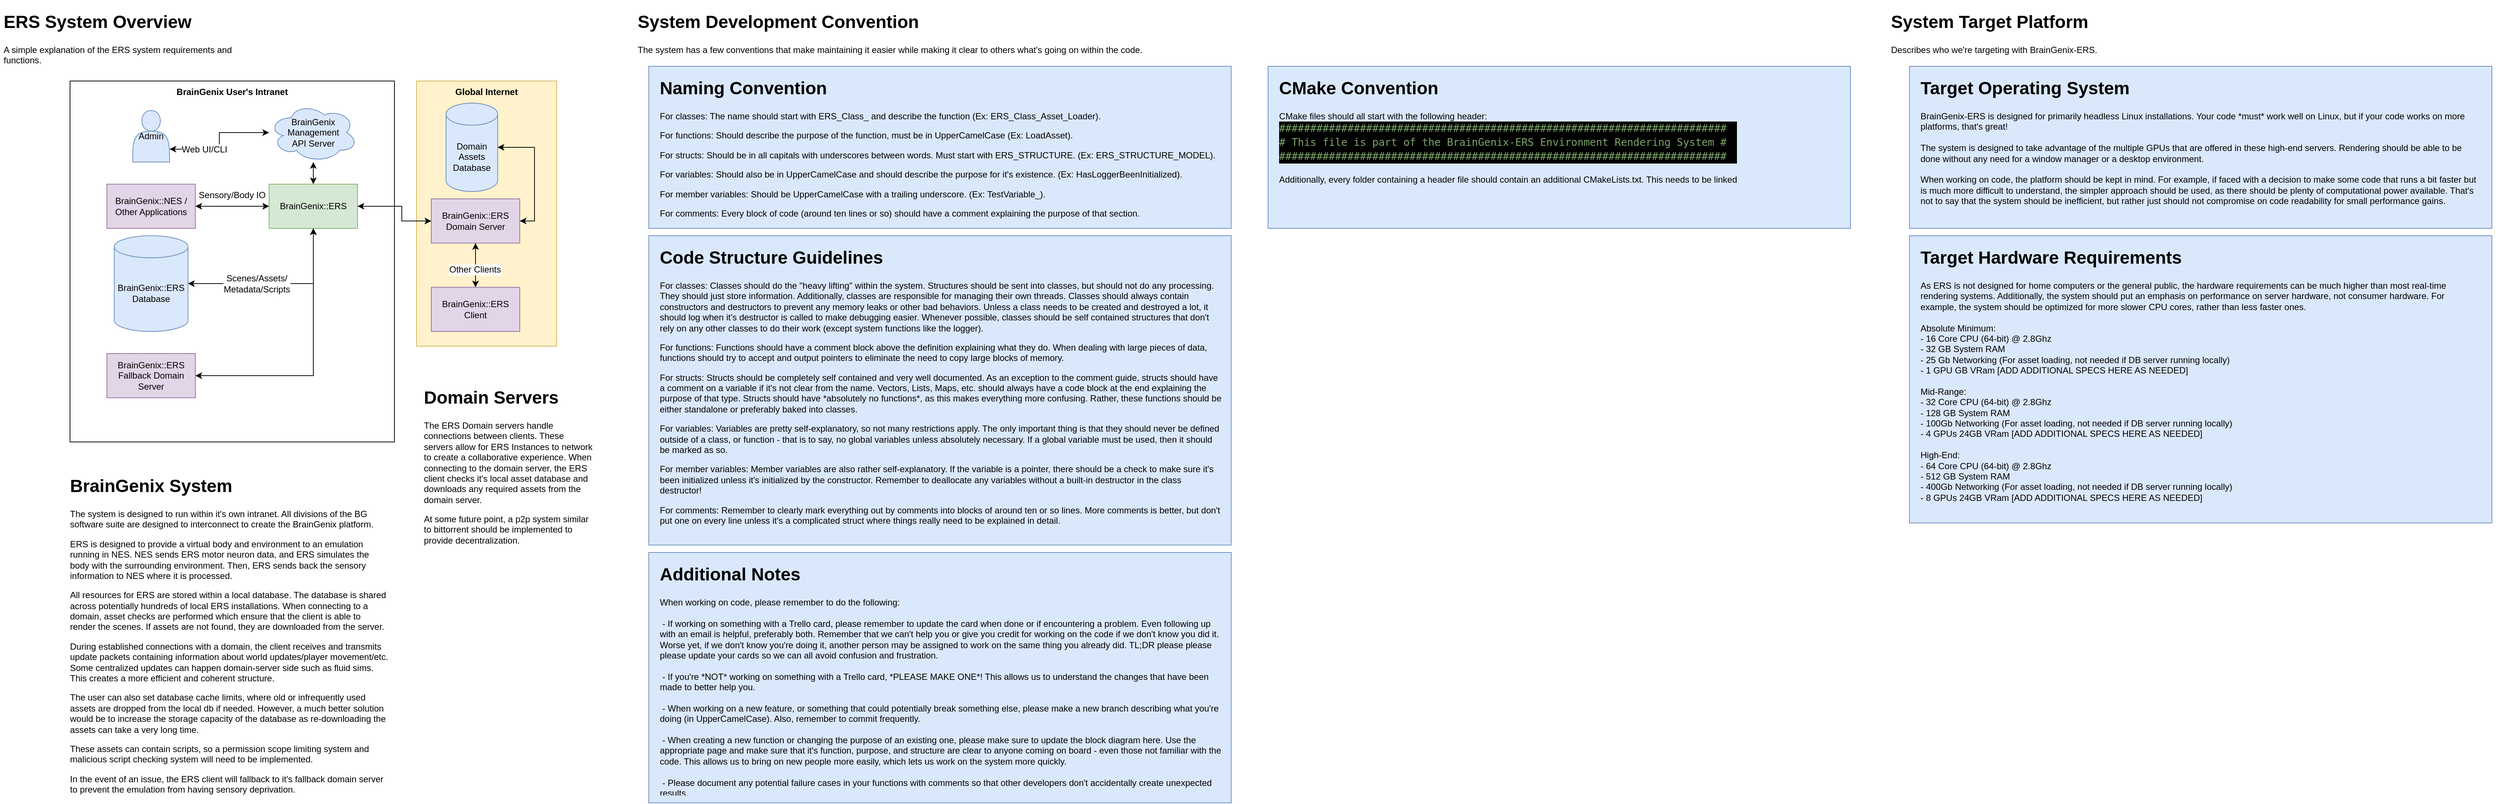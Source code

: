 <mxfile version="15.7.3" type="github" pages="8">
  <diagram id="QJmcPfvI0fefY2HCmFKt" name="System Overview">
    <mxGraphModel dx="1831" dy="629" grid="1" gridSize="10" guides="1" tooltips="1" connect="1" arrows="1" fold="1" page="1" pageScale="1" pageWidth="850" pageHeight="1100" math="0" shadow="0">
      <root>
        <mxCell id="0" />
        <mxCell id="1" parent="0" />
        <mxCell id="JZ_-G1dVuu5gJ5Ti8FHd-1" value="" style="rounded=0;whiteSpace=wrap;html=1;fontSize=12;glass=0;sketch=0;shadow=0;" parent="1" vertex="1">
          <mxGeometry x="-755" y="110" width="440" height="490" as="geometry" />
        </mxCell>
        <mxCell id="JZ_-G1dVuu5gJ5Ti8FHd-57" value="&lt;h1&gt;ERS System Overview&lt;br&gt;&lt;/h1&gt;&lt;div&gt;A simple explanation of the ERS system requirements and functions.&lt;br&gt;&lt;/div&gt;&lt;div&gt;&lt;br&gt;&lt;/div&gt;&lt;div&gt;&lt;br&gt;&lt;/div&gt;&lt;p&gt;&lt;br&gt;&lt;/p&gt;" style="text;html=1;strokeColor=none;fillColor=none;spacing=5;spacingTop=-20;whiteSpace=wrap;overflow=hidden;rounded=0;" parent="1" vertex="1">
          <mxGeometry x="-850" y="10" width="370" height="150" as="geometry" />
        </mxCell>
        <mxCell id="JZ_-G1dVuu5gJ5Ti8FHd-58" style="edgeStyle=orthogonalEdgeStyle;rounded=0;orthogonalLoop=1;jettySize=auto;html=1;fontSize=12;startArrow=classic;startFill=1;" parent="1" source="JZ_-G1dVuu5gJ5Ti8FHd-60" target="JZ_-G1dVuu5gJ5Ti8FHd-61" edge="1">
          <mxGeometry relative="1" as="geometry" />
        </mxCell>
        <mxCell id="JZ_-G1dVuu5gJ5Ti8FHd-59" value="" style="edgeStyle=orthogonalEdgeStyle;rounded=0;orthogonalLoop=1;jettySize=auto;html=1;fontSize=12;startArrow=classic;startFill=1;" parent="1" source="JZ_-G1dVuu5gJ5Ti8FHd-60" target="JZ_-G1dVuu5gJ5Ti8FHd-70" edge="1">
          <mxGeometry relative="1" as="geometry" />
        </mxCell>
        <mxCell id="JZ_-G1dVuu5gJ5Ti8FHd-60" value="BrainGenix::ERS" style="rounded=0;whiteSpace=wrap;html=1;fontSize=12;fillColor=#d5e8d4;strokeColor=#82b366;" parent="1" vertex="1">
          <mxGeometry x="-485" y="250" width="120" height="60" as="geometry" />
        </mxCell>
        <mxCell id="JZ_-G1dVuu5gJ5Ti8FHd-61" value="BrainGenix::NES / Other Applications" style="rounded=0;whiteSpace=wrap;html=1;fontSize=12;fillColor=#e1d5e7;strokeColor=#9673a6;" parent="1" vertex="1">
          <mxGeometry x="-705" y="250" width="120" height="60" as="geometry" />
        </mxCell>
        <mxCell id="JZ_-G1dVuu5gJ5Ti8FHd-62" value="Sensory/Body IO" style="text;html=1;strokeColor=none;fillColor=none;align=center;verticalAlign=middle;whiteSpace=wrap;rounded=0;fontSize=12;" parent="1" vertex="1">
          <mxGeometry x="-585" y="250" width="100" height="30" as="geometry" />
        </mxCell>
        <mxCell id="JZ_-G1dVuu5gJ5Ti8FHd-63" value="&lt;div&gt;&lt;b&gt;BrainGenix User&#39;s Intranet&lt;/b&gt;&lt;/div&gt;" style="text;html=1;strokeColor=none;fillColor=none;align=center;verticalAlign=middle;whiteSpace=wrap;rounded=0;fontSize=12;" parent="1" vertex="1">
          <mxGeometry x="-755" y="110" width="440" height="30" as="geometry" />
        </mxCell>
        <mxCell id="JZ_-G1dVuu5gJ5Ti8FHd-64" style="edgeStyle=orthogonalEdgeStyle;rounded=0;orthogonalLoop=1;jettySize=auto;html=1;fontSize=12;startArrow=classic;startFill=1;" parent="1" source="JZ_-G1dVuu5gJ5Ti8FHd-66" target="JZ_-G1dVuu5gJ5Ti8FHd-60" edge="1">
          <mxGeometry relative="1" as="geometry" />
        </mxCell>
        <mxCell id="JZ_-G1dVuu5gJ5Ti8FHd-65" value="&lt;div&gt;Scenes/Assets/&lt;/div&gt;&lt;div&gt;Metadata/Scripts&lt;/div&gt;" style="edgeLabel;html=1;align=center;verticalAlign=middle;resizable=0;points=[];fontSize=12;" parent="JZ_-G1dVuu5gJ5Ti8FHd-64" vertex="1" connectable="0">
          <mxGeometry x="-0.241" relative="1" as="geometry">
            <mxPoint as="offset" />
          </mxGeometry>
        </mxCell>
        <mxCell id="JZ_-G1dVuu5gJ5Ti8FHd-66" value="BrainGenix::ERS Database" style="shape=cylinder3;whiteSpace=wrap;html=1;boundedLbl=1;backgroundOutline=1;size=15;fontSize=12;fillColor=#dae8fc;strokeColor=#6c8ebf;" parent="1" vertex="1">
          <mxGeometry x="-695" y="320" width="100" height="130" as="geometry" />
        </mxCell>
        <mxCell id="JZ_-G1dVuu5gJ5Ti8FHd-67" value="Admin" style="shape=actor;whiteSpace=wrap;html=1;fontSize=12;fillColor=#dae8fc;strokeColor=#6c8ebf;" parent="1" vertex="1">
          <mxGeometry x="-670" y="150" width="50" height="70" as="geometry" />
        </mxCell>
        <mxCell id="JZ_-G1dVuu5gJ5Ti8FHd-68" style="edgeStyle=orthogonalEdgeStyle;rounded=0;orthogonalLoop=1;jettySize=auto;html=1;entryX=1;entryY=0.75;entryDx=0;entryDy=0;fontSize=12;startArrow=classic;startFill=1;" parent="1" source="JZ_-G1dVuu5gJ5Ti8FHd-70" target="JZ_-G1dVuu5gJ5Ti8FHd-67" edge="1">
          <mxGeometry relative="1" as="geometry" />
        </mxCell>
        <mxCell id="JZ_-G1dVuu5gJ5Ti8FHd-69" value="Web UI/CLI" style="edgeLabel;html=1;align=center;verticalAlign=middle;resizable=0;points=[];fontSize=12;" parent="JZ_-G1dVuu5gJ5Ti8FHd-68" vertex="1" connectable="0">
          <mxGeometry x="0.408" relative="1" as="geometry">
            <mxPoint as="offset" />
          </mxGeometry>
        </mxCell>
        <mxCell id="JZ_-G1dVuu5gJ5Ti8FHd-70" value="&lt;div&gt;BrainGenix&lt;/div&gt;&lt;div&gt;Management &lt;br&gt;&lt;/div&gt;&lt;div&gt;API Server&lt;br&gt;&lt;/div&gt;" style="ellipse;shape=cloud;whiteSpace=wrap;html=1;fontSize=12;fillColor=#dae8fc;strokeColor=#6c8ebf;" parent="1" vertex="1">
          <mxGeometry x="-485" y="140" width="120" height="80" as="geometry" />
        </mxCell>
        <mxCell id="JZ_-G1dVuu5gJ5Ti8FHd-71" value="" style="rounded=0;whiteSpace=wrap;html=1;fontSize=12;fillColor=#fff2cc;strokeColor=#d6b656;" parent="1" vertex="1">
          <mxGeometry x="-285" y="110" width="190" height="360" as="geometry" />
        </mxCell>
        <mxCell id="JZ_-G1dVuu5gJ5Ti8FHd-72" value="&lt;b&gt;Global Internet&lt;br&gt;&lt;/b&gt;" style="text;html=1;strokeColor=none;fillColor=none;align=center;verticalAlign=middle;whiteSpace=wrap;rounded=0;fontSize=12;" parent="1" vertex="1">
          <mxGeometry x="-285" y="110" width="190" height="30" as="geometry" />
        </mxCell>
        <mxCell id="JZ_-G1dVuu5gJ5Ti8FHd-73" style="edgeStyle=orthogonalEdgeStyle;rounded=0;orthogonalLoop=1;jettySize=auto;html=1;fontSize=12;startArrow=classic;startFill=1;" parent="1" source="JZ_-G1dVuu5gJ5Ti8FHd-75" target="JZ_-G1dVuu5gJ5Ti8FHd-79" edge="1">
          <mxGeometry relative="1" as="geometry" />
        </mxCell>
        <mxCell id="JZ_-G1dVuu5gJ5Ti8FHd-74" value="Other Clients" style="edgeLabel;html=1;align=center;verticalAlign=middle;resizable=0;points=[];fontSize=12;" parent="JZ_-G1dVuu5gJ5Ti8FHd-73" vertex="1" connectable="0">
          <mxGeometry x="0.195" y="-1" relative="1" as="geometry">
            <mxPoint as="offset" />
          </mxGeometry>
        </mxCell>
        <mxCell id="JZ_-G1dVuu5gJ5Ti8FHd-75" value="BrainGenix::ERS Domain Server" style="rounded=0;whiteSpace=wrap;html=1;fontSize=12;fillColor=#e1d5e7;strokeColor=#9673a6;" parent="1" vertex="1">
          <mxGeometry x="-265" y="270" width="120" height="60" as="geometry" />
        </mxCell>
        <mxCell id="JZ_-G1dVuu5gJ5Ti8FHd-76" style="edgeStyle=orthogonalEdgeStyle;rounded=0;orthogonalLoop=1;jettySize=auto;html=1;fontSize=12;startArrow=classic;startFill=1;" parent="1" source="JZ_-G1dVuu5gJ5Ti8FHd-60" target="JZ_-G1dVuu5gJ5Ti8FHd-75" edge="1">
          <mxGeometry relative="1" as="geometry">
            <Array as="points">
              <mxPoint x="-305" y="280" />
              <mxPoint x="-305" y="300" />
            </Array>
          </mxGeometry>
        </mxCell>
        <mxCell id="JZ_-G1dVuu5gJ5Ti8FHd-77" style="edgeStyle=orthogonalEdgeStyle;rounded=0;orthogonalLoop=1;jettySize=auto;html=1;entryX=1;entryY=0.5;entryDx=0;entryDy=0;fontSize=12;startArrow=classic;startFill=1;" parent="1" source="JZ_-G1dVuu5gJ5Ti8FHd-78" target="JZ_-G1dVuu5gJ5Ti8FHd-75" edge="1">
          <mxGeometry relative="1" as="geometry">
            <Array as="points">
              <mxPoint x="-125" y="200" />
              <mxPoint x="-125" y="300" />
            </Array>
          </mxGeometry>
        </mxCell>
        <mxCell id="JZ_-G1dVuu5gJ5Ti8FHd-78" value="&lt;div&gt;Domain Assets Database&lt;/div&gt;" style="shape=cylinder3;whiteSpace=wrap;html=1;boundedLbl=1;backgroundOutline=1;size=15;fontSize=12;fillColor=#dae8fc;strokeColor=#6c8ebf;" parent="1" vertex="1">
          <mxGeometry x="-245" y="140" width="70" height="120" as="geometry" />
        </mxCell>
        <mxCell id="JZ_-G1dVuu5gJ5Ti8FHd-79" value="BrainGenix::ERS Client" style="rounded=0;whiteSpace=wrap;html=1;fontSize=12;fillColor=#e1d5e7;strokeColor=#9673a6;" parent="1" vertex="1">
          <mxGeometry x="-265" y="390" width="120" height="60" as="geometry" />
        </mxCell>
        <mxCell id="JZ_-G1dVuu5gJ5Ti8FHd-80" value="&lt;h1&gt;Domain Servers&lt;br&gt;&lt;/h1&gt;&lt;p&gt;The ERS Domain servers handle connections between clients. These servers allow for ERS Instances to network to create a collaborative experience. When connecting to the domain server, the ERS client checks it&#39;s local asset database and downloads any required assets from the domain server.&lt;/p&gt;&lt;p&gt;At some future point, a p2p system similar to bittorrent should be implemented to provide decentralization.&lt;br&gt;&lt;/p&gt;" style="text;html=1;strokeColor=none;fillColor=none;spacing=5;spacingTop=-20;whiteSpace=wrap;overflow=hidden;rounded=0;fontSize=12;" parent="1" vertex="1">
          <mxGeometry x="-280" y="520" width="240" height="230" as="geometry" />
        </mxCell>
        <mxCell id="JZ_-G1dVuu5gJ5Ti8FHd-81" value="&lt;h1&gt;BrainGenix System&lt;/h1&gt;&lt;p&gt;The system is designed to run within it&#39;s own intranet. All divisions of the BG software suite are designed to interconnect to create the BrainGenix platform.&lt;/p&gt;&lt;p&gt;ERS is designed to provide a virtual body and environment to an emulation running in NES. NES sends ERS motor neuron data, and ERS simulates the body with the surrounding environment. Then, ERS sends back the sensory information to NES where it is processed.&lt;/p&gt;&lt;p&gt;All resources for ERS are stored within a local database. The database is shared across potentially hundreds of local ERS installations. When connecting to a domain, asset checks are performed which ensure that the client is able to render the scenes. If assets are not found, they are downloaded from the server.&lt;/p&gt;&lt;p&gt;During established connections with a domain, the client receives and transmits update packets containing information about world updates/player movement/etc. Some centralized updates can happen domain-server side such as fluid sims. This creates a more efficient and coherent structure.&lt;/p&gt;&lt;p&gt;The user can also set database cache limits, where old or infrequently used assets are dropped from the local db if needed. However, a much better solution would be to increase the storage capacity of the database as re-downloading the assets can take a very long time.&lt;br&gt;&lt;/p&gt;&lt;p&gt;These assets can contain scripts, so a permission scope limiting system and malicious script checking system will need to be implemented.&lt;br&gt;&lt;/p&gt;&lt;div&gt;In the event of an issue, the ERS client will fallback to it&#39;s fallback domain server to prevent the emulation from having sensory deprivation.&lt;/div&gt;&lt;div&gt;&lt;br&gt;&lt;/div&gt;" style="text;html=1;strokeColor=none;fillColor=none;spacing=5;spacingTop=-20;whiteSpace=wrap;overflow=hidden;rounded=0;fontSize=12;" parent="1" vertex="1">
          <mxGeometry x="-760" y="640" width="440" height="440" as="geometry" />
        </mxCell>
        <mxCell id="JZ_-G1dVuu5gJ5Ti8FHd-82" style="edgeStyle=orthogonalEdgeStyle;rounded=0;orthogonalLoop=1;jettySize=auto;html=1;entryX=0.5;entryY=1;entryDx=0;entryDy=0;fontSize=12;startArrow=classic;startFill=1;" parent="1" source="JZ_-G1dVuu5gJ5Ti8FHd-83" target="JZ_-G1dVuu5gJ5Ti8FHd-60" edge="1">
          <mxGeometry relative="1" as="geometry" />
        </mxCell>
        <mxCell id="JZ_-G1dVuu5gJ5Ti8FHd-83" value="BrainGenix::ERS Fallback Domain Server" style="rounded=0;whiteSpace=wrap;html=1;fontSize=12;fillColor=#e1d5e7;strokeColor=#9673a6;" parent="1" vertex="1">
          <mxGeometry x="-705" y="480" width="120" height="60" as="geometry" />
        </mxCell>
        <mxCell id="tl9g64c9rErbcovuG0vm-1" value="&lt;h1&gt;System Development Convention&lt;br&gt;&lt;/h1&gt;&lt;p&gt;The system has a few conventions that make maintaining it easier while making it clear to others what&#39;s going on within the code.&lt;br&gt;&lt;/p&gt;" style="text;html=1;strokeColor=none;fillColor=none;spacing=5;spacingTop=-20;whiteSpace=wrap;overflow=hidden;rounded=0;" parent="1" vertex="1">
          <mxGeometry x="10" y="10" width="830" height="70" as="geometry" />
        </mxCell>
        <mxCell id="tl9g64c9rErbcovuG0vm-3" value="" style="rounded=0;whiteSpace=wrap;html=1;fillColor=#dae8fc;strokeColor=#6c8ebf;" parent="1" vertex="1">
          <mxGeometry x="30" y="90" width="790" height="220" as="geometry" />
        </mxCell>
        <mxCell id="tl9g64c9rErbcovuG0vm-2" value="&lt;h1&gt;Naming Convention&lt;br&gt;&lt;/h1&gt;&lt;p&gt;For classes: The name should start with ERS_Class_ and describe the function (Ex: ERS_Class_Asset_Loader).&lt;/p&gt;&lt;p&gt;For functions: Should describe the purpose of the function, must be in UpperCamelCase (Ex: LoadAsset).&lt;/p&gt;&lt;p&gt;For structs: Should be in all capitals with underscores between words. Must start with ERS_STRUCTURE. (Ex: ERS_STRUCTURE_MODEL).&lt;/p&gt;&lt;p&gt;For variables: Should also be in UpperCamelCase and should describe the purpose for it&#39;s existence. (Ex: HasLoggerBeenInitialized).&lt;/p&gt;&lt;p&gt;For member variables: Should be UpperCamelCase with a trailing underscore. (Ex: TestVariable_).&lt;/p&gt;&lt;p&gt;For comments: Every block of code (around ten lines or so) should have a comment explaining the purpose of that section. &lt;br&gt;&lt;/p&gt;" style="text;html=1;strokeColor=none;fillColor=none;spacing=5;spacingTop=-20;whiteSpace=wrap;overflow=hidden;rounded=0;" parent="1" vertex="1">
          <mxGeometry x="40" y="100" width="770" height="200" as="geometry" />
        </mxCell>
        <mxCell id="tl9g64c9rErbcovuG0vm-4" value="" style="rounded=0;whiteSpace=wrap;html=1;fillColor=#dae8fc;strokeColor=#6c8ebf;" parent="1" vertex="1">
          <mxGeometry x="30" y="320" width="790" height="420" as="geometry" />
        </mxCell>
        <mxCell id="tl9g64c9rErbcovuG0vm-5" value="&lt;h1&gt;Code Structure Guidelines&lt;br&gt;&lt;/h1&gt;&lt;p&gt;For classes: Classes should do the &quot;heavy lifting&quot; within the system. Structures should be sent into classes, but should not do any processing. They should just store information. Additionally, classes are responsible for managing their own threads. Classes should always contain constructors and destructors to prevent any memory leaks or other bad behaviors. Unless a class needs to be created and destroyed a lot, it should log when it&#39;s destructor is called to make debugging easier. Whenever possible, classes should be self contained structures that don&#39;t rely on any other classes to do their work (except system functions like the logger). &lt;br&gt;&lt;/p&gt;&lt;p&gt;For functions: Functions should have a comment block above the definition explaining what they do. When dealing with large pieces of data, functions should try to accept and output pointers to eliminate the need to copy large blocks of memory.&lt;/p&gt;&lt;p&gt;For structs: Structs should be completely self contained and very well documented. As an exception to the comment guide, structs should have a comment on a variable if it&#39;s not clear from the name. Vectors, Lists, Maps, etc. should always have a code block at the end explaining the purpose of that type. Structs should have *absolutely no functions*, as this makes everything more confusing. Rather, these functions should be either standalone or preferably baked into classes.&lt;br&gt;&lt;/p&gt;&lt;p&gt;For variables: Variables are pretty self-explanatory, so not many restrictions apply. The only important thing is that they should never be defined outside of a class, or function - that is to say, no global variables unless absolutely necessary. If a global variable must be used, then it should be marked as so.&lt;br&gt;&lt;/p&gt;&lt;p&gt;For member variables: Member variables are also rather self-explanatory. If the variable is a pointer, there should be a check to make sure it&#39;s been initialized unless it&#39;s initialized by the constructor. Remember to deallocate any variables without a built-in destructor in the class destructor!&lt;/p&gt;&lt;p&gt;For comments: Remember to clearly mark everything out by comments into blocks of around ten or so lines. More comments is better, but don&#39;t put one on every line unless it&#39;s a complicated struct where things really need to be explained in detail. &lt;br&gt;&lt;/p&gt;" style="text;html=1;strokeColor=none;fillColor=none;spacing=5;spacingTop=-20;whiteSpace=wrap;overflow=hidden;rounded=0;" parent="1" vertex="1">
          <mxGeometry x="40" y="330" width="770" height="400" as="geometry" />
        </mxCell>
        <mxCell id="shQ3L-Lrsegv_2YYrfHF-2" value="" style="rounded=0;whiteSpace=wrap;html=1;fillColor=#dae8fc;strokeColor=#6c8ebf;" parent="1" vertex="1">
          <mxGeometry x="30" y="750" width="790" height="340" as="geometry" />
        </mxCell>
        <mxCell id="shQ3L-Lrsegv_2YYrfHF-3" value="&lt;h1&gt;Additional Notes&lt;br&gt;&lt;/h1&gt;&lt;div&gt;When working on code, please remember to do the following:&lt;/div&gt;&lt;div&gt;&lt;span style=&quot;white-space: pre&quot;&gt;&lt;br&gt;&lt;/span&gt;&lt;/div&gt;&lt;div&gt;&lt;span style=&quot;white-space: pre&quot;&gt; &lt;/span&gt;- If working on something with a Trello card, please remember to update the card when done or if encountering a problem. Even following up with an email is helpful, preferably both. Remember that we can&#39;t help you or give you credit for working on the code if we don&#39;t know you did it. Worse yet, if we don&#39;t know you&#39;re doing it, another person may be assigned to work on the same thing you already did. TL;DR please please please update your cards so we can all avoid confusion and frustration.&lt;/div&gt;&lt;div&gt;&lt;br&gt;&lt;/div&gt;&lt;div&gt;&lt;span style=&quot;white-space: pre&quot;&gt; &lt;/span&gt;- If you&#39;re *NOT* working on something with a Trello card, *PLEASE MAKE ONE*! This allows us to understand the changes that have been made to better help you.&lt;/div&gt;&lt;div&gt;&lt;br&gt;&lt;/div&gt;&lt;div&gt;&lt;span style=&quot;white-space: pre&quot;&gt; &lt;/span&gt;- When working on a new feature, or something that could potentially break something else, please make a new branch describing what you&#39;re doing (in UpperCamelCase). Also, remember to commit frequently.&lt;br&gt;&lt;/div&gt;&lt;div&gt;&lt;br&gt;&lt;/div&gt;&lt;div&gt;&lt;span style=&quot;white-space: pre&quot;&gt; &lt;/span&gt;- When creating a new function or changing the purpose of an existing one, please make sure to update the block diagram here. Use the appropriate page and make sure that it&#39;s function, purpose, and structure are clear to anyone coming on board - even those not familiar with the code. This allows us to bring on new people more easily, which lets us work on the system more quickly.&lt;/div&gt;&lt;div&gt;&lt;br&gt;&lt;/div&gt;&lt;div&gt;&lt;span style=&quot;white-space: pre&quot;&gt; &lt;/span&gt;- Please document any potential failure cases in your functions with comments so that other developers don&#39;t accidentally create unexpected results.&lt;br&gt;&lt;/div&gt;" style="text;html=1;strokeColor=none;fillColor=none;spacing=5;spacingTop=-20;whiteSpace=wrap;overflow=hidden;rounded=0;" parent="1" vertex="1">
          <mxGeometry x="40" y="760" width="770" height="320" as="geometry" />
        </mxCell>
        <mxCell id="shQ3L-Lrsegv_2YYrfHF-4" value="&lt;h1&gt;System Target Platform&lt;br&gt;&lt;/h1&gt;&lt;p&gt;Describes who we&#39;re targeting with BrainGenix-ERS.&lt;br&gt;&lt;/p&gt;" style="text;html=1;strokeColor=none;fillColor=none;spacing=5;spacingTop=-20;whiteSpace=wrap;overflow=hidden;rounded=0;" parent="1" vertex="1">
          <mxGeometry x="1710" y="10" width="830" height="70" as="geometry" />
        </mxCell>
        <mxCell id="shQ3L-Lrsegv_2YYrfHF-6" value="" style="rounded=0;whiteSpace=wrap;html=1;fillColor=#dae8fc;strokeColor=#6c8ebf;" parent="1" vertex="1">
          <mxGeometry x="1740" y="90" width="790" height="220" as="geometry" />
        </mxCell>
        <mxCell id="shQ3L-Lrsegv_2YYrfHF-7" value="&lt;h1&gt;Target Operating System&lt;br&gt;&lt;/h1&gt;&lt;div&gt;BrainGenix-ERS is designed for primarily headless Linux installations. Your code *must* work well on Linux, but if your code works on more platforms, that&#39;s great! &lt;br&gt;&lt;/div&gt;&lt;div&gt;&lt;br&gt;&lt;/div&gt;&lt;div&gt;The system is designed to take advantage of the multiple GPUs that are offered in these high-end servers. Rendering should be able to be done without any need for a window manager or a desktop environment. &lt;br&gt;&lt;/div&gt;&lt;div&gt;&lt;br&gt;&lt;/div&gt;&lt;div&gt;When working on code, the platform should be kept in mind. For example, if faced with a decision to make some code that runs a bit faster but is much more difficult to understand, the simpler approach should be used, as there should be plenty of computational power available. That&#39;s not to say that the system should be inefficient, but rather just should not compromise on code readability for small performance gains. &lt;br&gt;&lt;/div&gt;" style="text;html=1;strokeColor=none;fillColor=none;spacing=5;spacingTop=-20;whiteSpace=wrap;overflow=hidden;rounded=0;" parent="1" vertex="1">
          <mxGeometry x="1750" y="100" width="770" height="200" as="geometry" />
        </mxCell>
        <mxCell id="shQ3L-Lrsegv_2YYrfHF-8" value="" style="rounded=0;whiteSpace=wrap;html=1;fillColor=#dae8fc;strokeColor=#6c8ebf;" parent="1" vertex="1">
          <mxGeometry x="1740" y="320" width="790" height="390" as="geometry" />
        </mxCell>
        <mxCell id="shQ3L-Lrsegv_2YYrfHF-9" value="&lt;h1&gt;Target Hardware Requirements&lt;br&gt;&lt;/h1&gt;&lt;div&gt;As ERS is not designed for home computers or the general public, the hardware requirements can be much higher than most real-time rendering systems. Additionally, the system should put an emphasis on performance on server hardware, not consumer hardware. For example, the system should be optimized for more slower CPU cores, rather than less faster ones.&lt;br&gt;&lt;/div&gt;&lt;div&gt;&lt;br&gt;&lt;/div&gt;&lt;div&gt;Absolute Minimum:&lt;/div&gt;&lt;div&gt;&lt;span&gt; &lt;/span&gt;- 16 Core CPU (64-bit) @ 2.8Ghz&lt;br&gt;&lt;/div&gt;&lt;div&gt;&lt;span&gt; &lt;/span&gt;- 32 GB System RAM&lt;/div&gt;&lt;div&gt;&lt;span&gt; &lt;/span&gt;- 25 Gb Networking (For asset loading, not needed if DB server running locally)&lt;/div&gt;&lt;div&gt;&lt;span&gt; &lt;/span&gt;- 1 GPU GB VRam [ADD ADDITIONAL SPECS HERE AS NEEDED]&lt;/div&gt;&lt;div&gt;&lt;br&gt;&lt;/div&gt;&lt;div&gt;Mid-Range:&lt;/div&gt;&lt;div&gt;&lt;span&gt; &lt;/span&gt;- 32 Core CPU (64-bit) @ 2.8Ghz&lt;/div&gt;&lt;div&gt;&lt;span&gt; &lt;/span&gt;- 128 GB System RAM&lt;/div&gt;&lt;div&gt;&lt;span&gt; &lt;/span&gt;- 100Gb Networking (For asset loading, not needed if DB server running locally)&lt;/div&gt;&lt;div&gt;&lt;span&gt; &lt;/span&gt;- 4 GPUs 24GB VRam [ADD ADDITIONAL SPECS HERE AS NEEDED]&lt;/div&gt;&lt;div&gt;&lt;br&gt;&lt;/div&gt;&lt;div&gt;&lt;div&gt;High-End:&lt;/div&gt;&lt;div&gt;&lt;span&gt; &lt;/span&gt;- 64 Core CPU (64-bit) @ 2.8Ghz&lt;/div&gt;&lt;div&gt;&lt;span&gt; &lt;/span&gt;- 512 GB System RAM&lt;/div&gt;&lt;div&gt;&lt;span&gt; &lt;/span&gt;- 400Gb Networking (For asset loading, not needed if DB server running locally)&lt;/div&gt;&lt;span&gt; &lt;/span&gt;- 8 GPUs 24GB VRam [ADD ADDITIONAL SPECS HERE AS NEEDED]&lt;/div&gt;&lt;div&gt;&lt;br&gt;&lt;/div&gt;" style="text;html=1;strokeColor=none;fillColor=none;spacing=5;spacingTop=-20;whiteSpace=wrap;overflow=hidden;rounded=0;" parent="1" vertex="1">
          <mxGeometry x="1750" y="330" width="770" height="370" as="geometry" />
        </mxCell>
        <mxCell id="_Uzbe8-BlW61xtXOQJLD-3" value="" style="rounded=0;whiteSpace=wrap;html=1;fillColor=#dae8fc;strokeColor=#6c8ebf;" vertex="1" parent="1">
          <mxGeometry x="870" y="90" width="790" height="220" as="geometry" />
        </mxCell>
        <mxCell id="_Uzbe8-BlW61xtXOQJLD-4" value="&lt;h1&gt;CMake Convention&lt;br&gt;&lt;/h1&gt;&lt;div&gt;CMake files should all start with the following header:&lt;/div&gt;&lt;div&gt;&lt;div style=&quot;color: rgb(255 , 255 , 255) ; background-color: rgb(0 , 0 , 0) ; font-family: &amp;#34;droid sans mono&amp;#34; , &amp;#34;monospace&amp;#34; , monospace , &amp;#34;droid sans fallback&amp;#34; ; font-weight: normal ; font-size: 14px ; line-height: 19px&quot;&gt;&lt;div&gt;&lt;span style=&quot;color: rgb(124 , 166 , 104)&quot;&gt;########################################################################&lt;/span&gt;&lt;/div&gt;&lt;div&gt;&lt;span style=&quot;color: rgb(124 , 166 , 104)&quot;&gt;# This file is part of the BrainGenix-ERS Environment Rendering System #&lt;/span&gt;&lt;/div&gt;&lt;div&gt;&lt;span style=&quot;color: rgb(124 , 166 , 104)&quot;&gt;########################################################################&lt;/span&gt;&lt;/div&gt;&lt;/div&gt;&lt;/div&gt;&lt;div&gt;&lt;br&gt;&lt;/div&gt;&lt;div&gt;Additionally, every folder containing a header file should contain an additional CMakeLists.txt. This needs to be linked &lt;br&gt;&lt;/div&gt;&lt;div&gt;&lt;br&gt;&lt;/div&gt;&lt;div&gt;&lt;br&gt; &lt;/div&gt;" style="text;html=1;strokeColor=none;fillColor=none;spacing=5;spacingTop=-20;whiteSpace=wrap;overflow=hidden;rounded=0;" vertex="1" parent="1">
          <mxGeometry x="880" y="100" width="770" height="200" as="geometry" />
        </mxCell>
      </root>
    </mxGraphModel>
  </diagram>
  <diagram id="FCoB04X1h-tUOUQO4fBp" name="Sensory Data Translation Layer">
    <mxGraphModel dx="-278" dy="912" grid="1" gridSize="10" guides="1" tooltips="1" connect="1" arrows="1" fold="1" page="1" pageScale="1" pageWidth="850" pageHeight="1100" math="0" shadow="0">
      <root>
        <mxCell id="Q1BeWzpviFWOEyhjAuBD-0" />
        <mxCell id="Q1BeWzpviFWOEyhjAuBD-1" parent="Q1BeWzpviFWOEyhjAuBD-0" />
        <mxCell id="Q1BeWzpviFWOEyhjAuBD-2" value="&lt;h1&gt;Sensory Data Translation Layer&lt;br&gt;&lt;/h1&gt;&lt;div&gt;The Sensory Data Translation Layer (SDTL) converts regular digital information generated by the rendering process (think images from the framebuffer) into action potential data sent to NES. Additionally, it converts action potentials from NES into virtual body control signals.&lt;/div&gt;&lt;div&gt;&lt;br&gt;&lt;/div&gt;&lt;div&gt;The SDTL will likely need to be calibrated to each emulation to ensure that all parameters match up with what they are expecting.&lt;br&gt;&lt;/div&gt;&lt;p&gt;&lt;br&gt;&lt;/p&gt;" style="text;html=1;strokeColor=none;fillColor=none;spacing=5;spacingTop=-20;whiteSpace=wrap;overflow=hidden;rounded=0;" parent="Q1BeWzpviFWOEyhjAuBD-1" vertex="1">
          <mxGeometry x="1700" y="10" width="370" height="170" as="geometry" />
        </mxCell>
        <mxCell id="Q1BeWzpviFWOEyhjAuBD-3" value="" style="rounded=0;whiteSpace=wrap;html=1;fillColor=#e1d5e7;strokeColor=#9673a6;" parent="Q1BeWzpviFWOEyhjAuBD-1" vertex="1">
          <mxGeometry x="1720" y="200" width="810" height="160" as="geometry" />
        </mxCell>
        <mxCell id="Q1BeWzpviFWOEyhjAuBD-4" value="SDTL High Level Overview" style="text;html=1;strokeColor=none;fillColor=none;align=center;verticalAlign=middle;whiteSpace=wrap;rounded=0;" parent="Q1BeWzpviFWOEyhjAuBD-1" vertex="1">
          <mxGeometry x="1720" y="200" width="810" height="30" as="geometry" />
        </mxCell>
        <mxCell id="Q1BeWzpviFWOEyhjAuBD-5" style="edgeStyle=orthogonalEdgeStyle;rounded=0;orthogonalLoop=1;jettySize=auto;html=1;startArrow=classic;startFill=1;" parent="Q1BeWzpviFWOEyhjAuBD-1" source="Q1BeWzpviFWOEyhjAuBD-6" target="Q1BeWzpviFWOEyhjAuBD-8" edge="1">
          <mxGeometry relative="1" as="geometry" />
        </mxCell>
        <mxCell id="Q1BeWzpviFWOEyhjAuBD-6" value="BrainGenix::NES" style="rounded=0;whiteSpace=wrap;html=1;" parent="Q1BeWzpviFWOEyhjAuBD-1" vertex="1">
          <mxGeometry x="1760" y="250" width="120" height="60" as="geometry" />
        </mxCell>
        <mxCell id="Q1BeWzpviFWOEyhjAuBD-7" style="edgeStyle=orthogonalEdgeStyle;rounded=0;orthogonalLoop=1;jettySize=auto;html=1;startArrow=classic;startFill=1;" parent="Q1BeWzpviFWOEyhjAuBD-1" source="Q1BeWzpviFWOEyhjAuBD-8" target="Q1BeWzpviFWOEyhjAuBD-9" edge="1">
          <mxGeometry relative="1" as="geometry" />
        </mxCell>
        <mxCell id="Q1BeWzpviFWOEyhjAuBD-8" value="SDTL" style="rounded=0;whiteSpace=wrap;html=1;" parent="Q1BeWzpviFWOEyhjAuBD-1" vertex="1">
          <mxGeometry x="2060" y="250" width="120" height="60" as="geometry" />
        </mxCell>
        <mxCell id="Q1BeWzpviFWOEyhjAuBD-9" value="BrainGenix::ERS" style="rounded=0;whiteSpace=wrap;html=1;" parent="Q1BeWzpviFWOEyhjAuBD-1" vertex="1">
          <mxGeometry x="2360" y="250" width="120" height="60" as="geometry" />
        </mxCell>
        <mxCell id="Q1BeWzpviFWOEyhjAuBD-10" value="NES Produces/Consumes Action Potentials" style="text;html=1;strokeColor=none;fillColor=none;align=center;verticalAlign=middle;whiteSpace=wrap;rounded=0;" parent="Q1BeWzpviFWOEyhjAuBD-1" vertex="1">
          <mxGeometry x="1880" y="250" width="180" height="30" as="geometry" />
        </mxCell>
        <mxCell id="Q1BeWzpviFWOEyhjAuBD-11" value="ERS Produces/Consumes Digital Sensory Data (EG: Images)" style="text;html=1;strokeColor=none;fillColor=none;align=center;verticalAlign=middle;whiteSpace=wrap;rounded=0;" parent="Q1BeWzpviFWOEyhjAuBD-1" vertex="1">
          <mxGeometry x="2180" y="250" width="180" height="30" as="geometry" />
        </mxCell>
        <mxCell id="Q1BeWzpviFWOEyhjAuBD-12" value="The SDTL Converts Bidirectional Sensory Data Between ERS-Core And NES" style="text;html=1;strokeColor=none;fillColor=none;align=center;verticalAlign=middle;whiteSpace=wrap;rounded=0;" parent="Q1BeWzpviFWOEyhjAuBD-1" vertex="1">
          <mxGeometry x="2000" y="320" width="230" height="30" as="geometry" />
        </mxCell>
        <mxCell id="Q1BeWzpviFWOEyhjAuBD-13" value="" style="rounded=0;whiteSpace=wrap;html=1;fillColor=#f5f5f5;strokeColor=#666666;fontColor=#333333;" parent="Q1BeWzpviFWOEyhjAuBD-1" vertex="1">
          <mxGeometry x="1720" y="400" width="180" height="590" as="geometry" />
        </mxCell>
        <mxCell id="Q1BeWzpviFWOEyhjAuBD-14" value="BG::NES -&amp;gt; BG::ERS" style="text;html=1;strokeColor=none;fillColor=none;align=center;verticalAlign=middle;whiteSpace=wrap;rounded=0;" parent="Q1BeWzpviFWOEyhjAuBD-1" vertex="1">
          <mxGeometry x="1720" y="400" width="180" height="30" as="geometry" />
        </mxCell>
        <mxCell id="Q1BeWzpviFWOEyhjAuBD-15" value="" style="rounded=0;whiteSpace=wrap;html=1;fillColor=#f5f5f5;strokeColor=#666666;fontColor=#333333;" parent="Q1BeWzpviFWOEyhjAuBD-1" vertex="1">
          <mxGeometry x="2040" y="400" width="480" height="590" as="geometry" />
        </mxCell>
        <mxCell id="Q1BeWzpviFWOEyhjAuBD-16" value="BG::ERS -&amp;gt; BG::NES" style="text;html=1;strokeColor=none;fillColor=none;align=center;verticalAlign=middle;whiteSpace=wrap;rounded=0;" parent="Q1BeWzpviFWOEyhjAuBD-1" vertex="1">
          <mxGeometry x="2040" y="400" width="480" height="30" as="geometry" />
        </mxCell>
        <mxCell id="Q1BeWzpviFWOEyhjAuBD-17" value="" style="edgeStyle=orthogonalEdgeStyle;rounded=0;orthogonalLoop=1;jettySize=auto;html=1;startArrow=none;startFill=0;" parent="Q1BeWzpviFWOEyhjAuBD-1" source="Q1BeWzpviFWOEyhjAuBD-18" target="Q1BeWzpviFWOEyhjAuBD-20" edge="1">
          <mxGeometry relative="1" as="geometry" />
        </mxCell>
        <mxCell id="Q1BeWzpviFWOEyhjAuBD-18" value="Action Potentials Received" style="rounded=0;whiteSpace=wrap;html=1;" parent="Q1BeWzpviFWOEyhjAuBD-1" vertex="1">
          <mxGeometry x="1750" y="450" width="120" height="60" as="geometry" />
        </mxCell>
        <mxCell id="Q1BeWzpviFWOEyhjAuBD-19" value="" style="edgeStyle=orthogonalEdgeStyle;rounded=0;orthogonalLoop=1;jettySize=auto;html=1;startArrow=none;startFill=0;" parent="Q1BeWzpviFWOEyhjAuBD-1" source="Q1BeWzpviFWOEyhjAuBD-20" target="Q1BeWzpviFWOEyhjAuBD-24" edge="1">
          <mxGeometry relative="1" as="geometry" />
        </mxCell>
        <mxCell id="Q1BeWzpviFWOEyhjAuBD-20" value="APs Split Out To Virtual Muscle Kernels" style="rounded=0;whiteSpace=wrap;html=1;" parent="Q1BeWzpviFWOEyhjAuBD-1" vertex="1">
          <mxGeometry x="1750" y="560" width="120" height="60" as="geometry" />
        </mxCell>
        <mxCell id="Q1BeWzpviFWOEyhjAuBD-21" value="" style="edgeStyle=orthogonalEdgeStyle;rounded=0;orthogonalLoop=1;jettySize=auto;html=1;startArrow=none;startFill=0;" parent="Q1BeWzpviFWOEyhjAuBD-1" source="Q1BeWzpviFWOEyhjAuBD-22" target="Q1BeWzpviFWOEyhjAuBD-25" edge="1">
          <mxGeometry relative="1" as="geometry" />
        </mxCell>
        <mxCell id="Q1BeWzpviFWOEyhjAuBD-22" value="Virtual Skeleton Simulation" style="rounded=0;whiteSpace=wrap;html=1;" parent="Q1BeWzpviFWOEyhjAuBD-1" vertex="1">
          <mxGeometry x="1750" y="790" width="120" height="60" as="geometry" />
        </mxCell>
        <mxCell id="Q1BeWzpviFWOEyhjAuBD-23" value="" style="edgeStyle=orthogonalEdgeStyle;rounded=0;orthogonalLoop=1;jettySize=auto;html=1;startArrow=none;startFill=0;" parent="Q1BeWzpviFWOEyhjAuBD-1" source="Q1BeWzpviFWOEyhjAuBD-24" target="Q1BeWzpviFWOEyhjAuBD-22" edge="1">
          <mxGeometry relative="1" as="geometry" />
        </mxCell>
        <mxCell id="Q1BeWzpviFWOEyhjAuBD-24" value="Virtual Muscle Kernel" style="rounded=0;whiteSpace=wrap;html=1;" parent="Q1BeWzpviFWOEyhjAuBD-1" vertex="1">
          <mxGeometry x="1750" y="675" width="120" height="60" as="geometry" />
        </mxCell>
        <mxCell id="Q1BeWzpviFWOEyhjAuBD-25" value="Mesh Skeletal Deformations Applied To Mesh" style="rounded=0;whiteSpace=wrap;html=1;" parent="Q1BeWzpviFWOEyhjAuBD-1" vertex="1">
          <mxGeometry x="1750" y="900" width="120" height="60" as="geometry" />
        </mxCell>
        <mxCell id="Q1BeWzpviFWOEyhjAuBD-26" value="" style="edgeStyle=orthogonalEdgeStyle;rounded=0;orthogonalLoop=1;jettySize=auto;html=1;startArrow=none;startFill=0;" parent="Q1BeWzpviFWOEyhjAuBD-1" source="Q1BeWzpviFWOEyhjAuBD-27" target="Q1BeWzpviFWOEyhjAuBD-29" edge="1">
          <mxGeometry relative="1" as="geometry" />
        </mxCell>
        <mxCell id="Q1BeWzpviFWOEyhjAuBD-27" value="Rendered Visual Source Information" style="rounded=0;whiteSpace=wrap;html=1;" parent="Q1BeWzpviFWOEyhjAuBD-1" vertex="1">
          <mxGeometry x="2070" y="450" width="120" height="60" as="geometry" />
        </mxCell>
        <mxCell id="Q1BeWzpviFWOEyhjAuBD-28" value="" style="edgeStyle=orthogonalEdgeStyle;rounded=0;orthogonalLoop=1;jettySize=auto;html=1;startArrow=none;startFill=0;" parent="Q1BeWzpviFWOEyhjAuBD-1" source="Q1BeWzpviFWOEyhjAuBD-29" target="Q1BeWzpviFWOEyhjAuBD-30" edge="1">
          <mxGeometry relative="1" as="geometry" />
        </mxCell>
        <mxCell id="Q1BeWzpviFWOEyhjAuBD-29" value="Retina Kernel" style="rounded=0;whiteSpace=wrap;html=1;" parent="Q1BeWzpviFWOEyhjAuBD-1" vertex="1">
          <mxGeometry x="2220" y="450" width="120" height="60" as="geometry" />
        </mxCell>
        <mxCell id="Q1BeWzpviFWOEyhjAuBD-30" value="Action Potentials To NES" style="rounded=0;whiteSpace=wrap;html=1;" parent="Q1BeWzpviFWOEyhjAuBD-1" vertex="1">
          <mxGeometry x="2370" y="450" width="120" height="60" as="geometry" />
        </mxCell>
        <mxCell id="Q1BeWzpviFWOEyhjAuBD-31" value="" style="edgeStyle=orthogonalEdgeStyle;rounded=0;orthogonalLoop=1;jettySize=auto;html=1;startArrow=none;startFill=0;" parent="Q1BeWzpviFWOEyhjAuBD-1" source="Q1BeWzpviFWOEyhjAuBD-32" target="Q1BeWzpviFWOEyhjAuBD-34" edge="1">
          <mxGeometry relative="1" as="geometry" />
        </mxCell>
        <mxCell id="Q1BeWzpviFWOEyhjAuBD-32" value="Rendered Auditory Source Information" style="rounded=0;whiteSpace=wrap;html=1;" parent="Q1BeWzpviFWOEyhjAuBD-1" vertex="1">
          <mxGeometry x="2070" y="540" width="120" height="60" as="geometry" />
        </mxCell>
        <mxCell id="Q1BeWzpviFWOEyhjAuBD-33" value="" style="edgeStyle=orthogonalEdgeStyle;rounded=0;orthogonalLoop=1;jettySize=auto;html=1;startArrow=none;startFill=0;" parent="Q1BeWzpviFWOEyhjAuBD-1" source="Q1BeWzpviFWOEyhjAuBD-34" target="Q1BeWzpviFWOEyhjAuBD-35" edge="1">
          <mxGeometry relative="1" as="geometry" />
        </mxCell>
        <mxCell id="Q1BeWzpviFWOEyhjAuBD-34" value="Cochlear Kernel" style="rounded=0;whiteSpace=wrap;html=1;" parent="Q1BeWzpviFWOEyhjAuBD-1" vertex="1">
          <mxGeometry x="2220" y="540" width="120" height="60" as="geometry" />
        </mxCell>
        <mxCell id="Q1BeWzpviFWOEyhjAuBD-35" value="Action Potentials To NES" style="rounded=0;whiteSpace=wrap;html=1;" parent="Q1BeWzpviFWOEyhjAuBD-1" vertex="1">
          <mxGeometry x="2370" y="540" width="120" height="60" as="geometry" />
        </mxCell>
        <mxCell id="Q1BeWzpviFWOEyhjAuBD-36" value="" style="edgeStyle=orthogonalEdgeStyle;rounded=0;orthogonalLoop=1;jettySize=auto;html=1;startArrow=none;startFill=0;" parent="Q1BeWzpviFWOEyhjAuBD-1" source="Q1BeWzpviFWOEyhjAuBD-37" target="Q1BeWzpviFWOEyhjAuBD-39" edge="1">
          <mxGeometry relative="1" as="geometry" />
        </mxCell>
        <mxCell id="Q1BeWzpviFWOEyhjAuBD-37" value="Rendered Somatosensory Source Information" style="rounded=0;whiteSpace=wrap;html=1;" parent="Q1BeWzpviFWOEyhjAuBD-1" vertex="1">
          <mxGeometry x="2070" y="630" width="120" height="60" as="geometry" />
        </mxCell>
        <mxCell id="Q1BeWzpviFWOEyhjAuBD-38" value="" style="edgeStyle=orthogonalEdgeStyle;rounded=0;orthogonalLoop=1;jettySize=auto;html=1;startArrow=none;startFill=0;" parent="Q1BeWzpviFWOEyhjAuBD-1" source="Q1BeWzpviFWOEyhjAuBD-39" target="Q1BeWzpviFWOEyhjAuBD-40" edge="1">
          <mxGeometry relative="1" as="geometry" />
        </mxCell>
        <mxCell id="Q1BeWzpviFWOEyhjAuBD-39" value="Somatosensory Kernel" style="rounded=0;whiteSpace=wrap;html=1;" parent="Q1BeWzpviFWOEyhjAuBD-1" vertex="1">
          <mxGeometry x="2220" y="630" width="120" height="60" as="geometry" />
        </mxCell>
        <mxCell id="Q1BeWzpviFWOEyhjAuBD-40" value="Action Potentials To NES" style="rounded=0;whiteSpace=wrap;html=1;" parent="Q1BeWzpviFWOEyhjAuBD-1" vertex="1">
          <mxGeometry x="2370" y="630" width="120" height="60" as="geometry" />
        </mxCell>
        <mxCell id="Q1BeWzpviFWOEyhjAuBD-41" value="" style="edgeStyle=orthogonalEdgeStyle;rounded=0;orthogonalLoop=1;jettySize=auto;html=1;startArrow=none;startFill=0;" parent="Q1BeWzpviFWOEyhjAuBD-1" source="Q1BeWzpviFWOEyhjAuBD-42" target="Q1BeWzpviFWOEyhjAuBD-44" edge="1">
          <mxGeometry relative="1" as="geometry" />
        </mxCell>
        <mxCell id="Q1BeWzpviFWOEyhjAuBD-42" value="Rendered Olfactory Source Information" style="rounded=0;whiteSpace=wrap;html=1;" parent="Q1BeWzpviFWOEyhjAuBD-1" vertex="1">
          <mxGeometry x="2070" y="720" width="120" height="60" as="geometry" />
        </mxCell>
        <mxCell id="Q1BeWzpviFWOEyhjAuBD-43" value="" style="edgeStyle=orthogonalEdgeStyle;rounded=0;orthogonalLoop=1;jettySize=auto;html=1;startArrow=none;startFill=0;" parent="Q1BeWzpviFWOEyhjAuBD-1" source="Q1BeWzpviFWOEyhjAuBD-44" target="Q1BeWzpviFWOEyhjAuBD-45" edge="1">
          <mxGeometry relative="1" as="geometry" />
        </mxCell>
        <mxCell id="Q1BeWzpviFWOEyhjAuBD-44" value="Olfactory Kernel" style="rounded=0;whiteSpace=wrap;html=1;" parent="Q1BeWzpviFWOEyhjAuBD-1" vertex="1">
          <mxGeometry x="2220" y="720" width="120" height="60" as="geometry" />
        </mxCell>
        <mxCell id="Q1BeWzpviFWOEyhjAuBD-45" value="Action Potentials To NES" style="rounded=0;whiteSpace=wrap;html=1;" parent="Q1BeWzpviFWOEyhjAuBD-1" vertex="1">
          <mxGeometry x="2370" y="720" width="120" height="60" as="geometry" />
        </mxCell>
        <mxCell id="Q1BeWzpviFWOEyhjAuBD-46" value="" style="edgeStyle=orthogonalEdgeStyle;rounded=0;orthogonalLoop=1;jettySize=auto;html=1;startArrow=none;startFill=0;" parent="Q1BeWzpviFWOEyhjAuBD-1" source="Q1BeWzpviFWOEyhjAuBD-47" target="Q1BeWzpviFWOEyhjAuBD-49" edge="1">
          <mxGeometry relative="1" as="geometry" />
        </mxCell>
        <mxCell id="Q1BeWzpviFWOEyhjAuBD-47" value="Rendered Gustatory Information" style="rounded=0;whiteSpace=wrap;html=1;" parent="Q1BeWzpviFWOEyhjAuBD-1" vertex="1">
          <mxGeometry x="2070" y="810" width="120" height="60" as="geometry" />
        </mxCell>
        <mxCell id="Q1BeWzpviFWOEyhjAuBD-48" value="" style="edgeStyle=orthogonalEdgeStyle;rounded=0;orthogonalLoop=1;jettySize=auto;html=1;startArrow=none;startFill=0;" parent="Q1BeWzpviFWOEyhjAuBD-1" source="Q1BeWzpviFWOEyhjAuBD-49" target="Q1BeWzpviFWOEyhjAuBD-50" edge="1">
          <mxGeometry relative="1" as="geometry" />
        </mxCell>
        <mxCell id="Q1BeWzpviFWOEyhjAuBD-49" value="Gustatory Kernel" style="rounded=0;whiteSpace=wrap;html=1;" parent="Q1BeWzpviFWOEyhjAuBD-1" vertex="1">
          <mxGeometry x="2220" y="810" width="120" height="60" as="geometry" />
        </mxCell>
        <mxCell id="Q1BeWzpviFWOEyhjAuBD-50" value="Action Potentials To NES" style="rounded=0;whiteSpace=wrap;html=1;" parent="Q1BeWzpviFWOEyhjAuBD-1" vertex="1">
          <mxGeometry x="2370" y="810" width="120" height="60" as="geometry" />
        </mxCell>
        <mxCell id="Q1BeWzpviFWOEyhjAuBD-51" value="" style="edgeStyle=orthogonalEdgeStyle;rounded=0;orthogonalLoop=1;jettySize=auto;html=1;startArrow=none;startFill=0;" parent="Q1BeWzpviFWOEyhjAuBD-1" source="Q1BeWzpviFWOEyhjAuBD-52" target="Q1BeWzpviFWOEyhjAuBD-54" edge="1">
          <mxGeometry relative="1" as="geometry" />
        </mxCell>
        <mxCell id="Q1BeWzpviFWOEyhjAuBD-52" value="Rendered Vestibular Information" style="rounded=0;whiteSpace=wrap;html=1;" parent="Q1BeWzpviFWOEyhjAuBD-1" vertex="1">
          <mxGeometry x="2070" y="900" width="120" height="60" as="geometry" />
        </mxCell>
        <mxCell id="Q1BeWzpviFWOEyhjAuBD-53" value="" style="edgeStyle=orthogonalEdgeStyle;rounded=0;orthogonalLoop=1;jettySize=auto;html=1;startArrow=none;startFill=0;" parent="Q1BeWzpviFWOEyhjAuBD-1" source="Q1BeWzpviFWOEyhjAuBD-54" target="Q1BeWzpviFWOEyhjAuBD-55" edge="1">
          <mxGeometry relative="1" as="geometry" />
        </mxCell>
        <mxCell id="Q1BeWzpviFWOEyhjAuBD-54" value="Vestibular Kernel" style="rounded=0;whiteSpace=wrap;html=1;" parent="Q1BeWzpviFWOEyhjAuBD-1" vertex="1">
          <mxGeometry x="2220" y="900" width="120" height="60" as="geometry" />
        </mxCell>
        <mxCell id="Q1BeWzpviFWOEyhjAuBD-55" value="Action Potentials To NES" style="rounded=0;whiteSpace=wrap;html=1;" parent="Q1BeWzpviFWOEyhjAuBD-1" vertex="1">
          <mxGeometry x="2370" y="900" width="120" height="60" as="geometry" />
        </mxCell>
      </root>
    </mxGraphModel>
  </diagram>
  <diagram id="2b6HS86m4gxkFtGeetPC" name="Network Protocol">
    <mxGraphModel dx="572" dy="912" grid="1" gridSize="10" guides="1" tooltips="1" connect="1" arrows="1" fold="1" page="1" pageScale="1" pageWidth="850" pageHeight="1100" math="0" shadow="0">
      <root>
        <mxCell id="KG-dUrBuosDfkfGeG4sQ-0" />
        <mxCell id="KG-dUrBuosDfkfGeG4sQ-1" parent="KG-dUrBuosDfkfGeG4sQ-0" />
        <mxCell id="KG-dUrBuosDfkfGeG4sQ-2" value="&lt;h1&gt;Network Protocol&lt;br&gt;&lt;/h1&gt;&lt;div&gt;The ERS network protocol is the system designed to interconnect the entire emulation Virtual Environment Network. The protocol must be robust, handle many clients, be efficient, and secure.&lt;/div&gt;&lt;div&gt;&lt;br&gt;&lt;/div&gt;&lt;div&gt;&lt;br&gt;&lt;/div&gt;&lt;p&gt;&lt;br&gt;&lt;/p&gt;" style="text;html=1;strokeColor=none;fillColor=none;spacing=5;spacingTop=-20;whiteSpace=wrap;overflow=hidden;rounded=0;" parent="KG-dUrBuosDfkfGeG4sQ-1" vertex="1">
          <mxGeometry x="850" y="10" width="370" height="150" as="geometry" />
        </mxCell>
        <mxCell id="KG-dUrBuosDfkfGeG4sQ-3" value="" style="rounded=0;whiteSpace=wrap;html=1;fillColor=#f5f5f5;strokeColor=#666666;fontColor=#333333;" parent="KG-dUrBuosDfkfGeG4sQ-1" vertex="1">
          <mxGeometry x="880" y="120" width="790" height="960" as="geometry" />
        </mxCell>
        <mxCell id="KG-dUrBuosDfkfGeG4sQ-4" value="Protocol Flow Chart" style="text;html=1;strokeColor=none;fillColor=none;align=center;verticalAlign=middle;whiteSpace=wrap;rounded=0;" parent="KG-dUrBuosDfkfGeG4sQ-1" vertex="1">
          <mxGeometry x="880" y="120" width="790" height="30" as="geometry" />
        </mxCell>
        <mxCell id="KG-dUrBuosDfkfGeG4sQ-5" value="" style="rounded=0;whiteSpace=wrap;html=1;fillColor=#dae8fc;strokeColor=#6c8ebf;" parent="KG-dUrBuosDfkfGeG4sQ-1" vertex="1">
          <mxGeometry x="900" y="165" width="360" height="885" as="geometry" />
        </mxCell>
        <mxCell id="KG-dUrBuosDfkfGeG4sQ-6" value="ERS Client" style="text;html=1;strokeColor=none;fillColor=none;align=center;verticalAlign=middle;whiteSpace=wrap;rounded=0;" parent="KG-dUrBuosDfkfGeG4sQ-1" vertex="1">
          <mxGeometry x="900" y="165" width="360" height="30" as="geometry" />
        </mxCell>
        <mxCell id="KG-dUrBuosDfkfGeG4sQ-7" value="" style="rounded=0;whiteSpace=wrap;html=1;fillColor=#e1d5e7;strokeColor=#9673a6;" parent="KG-dUrBuosDfkfGeG4sQ-1" vertex="1">
          <mxGeometry x="1290" y="165" width="360" height="885" as="geometry" />
        </mxCell>
        <mxCell id="KG-dUrBuosDfkfGeG4sQ-8" value="ERS Domain Server" style="text;html=1;strokeColor=none;fillColor=none;align=center;verticalAlign=middle;whiteSpace=wrap;rounded=0;" parent="KG-dUrBuosDfkfGeG4sQ-1" vertex="1">
          <mxGeometry x="1290" y="165" width="360" height="30" as="geometry" />
        </mxCell>
        <mxCell id="KG-dUrBuosDfkfGeG4sQ-9" style="edgeStyle=orthogonalEdgeStyle;rounded=0;orthogonalLoop=1;jettySize=auto;html=1;entryX=0;entryY=0.5;entryDx=0;entryDy=0;" parent="KG-dUrBuosDfkfGeG4sQ-1" source="KG-dUrBuosDfkfGeG4sQ-10" target="KG-dUrBuosDfkfGeG4sQ-12" edge="1">
          <mxGeometry relative="1" as="geometry" />
        </mxCell>
        <mxCell id="KG-dUrBuosDfkfGeG4sQ-10" value="Request Connection" style="rounded=0;whiteSpace=wrap;html=1;" parent="KG-dUrBuosDfkfGeG4sQ-1" vertex="1">
          <mxGeometry x="1020" y="210" width="120" height="60" as="geometry" />
        </mxCell>
        <mxCell id="KG-dUrBuosDfkfGeG4sQ-11" style="edgeStyle=orthogonalEdgeStyle;rounded=0;orthogonalLoop=1;jettySize=auto;html=1;entryX=1;entryY=0.5;entryDx=0;entryDy=0;" parent="KG-dUrBuosDfkfGeG4sQ-1" source="KG-dUrBuosDfkfGeG4sQ-12" target="KG-dUrBuosDfkfGeG4sQ-14" edge="1">
          <mxGeometry relative="1" as="geometry">
            <Array as="points">
              <mxPoint x="1470" y="310" />
            </Array>
          </mxGeometry>
        </mxCell>
        <mxCell id="KG-dUrBuosDfkfGeG4sQ-12" value="Accept Connection, Return Asset Manifest" style="rounded=0;whiteSpace=wrap;html=1;" parent="KG-dUrBuosDfkfGeG4sQ-1" vertex="1">
          <mxGeometry x="1410" y="210" width="120" height="60" as="geometry" />
        </mxCell>
        <mxCell id="KG-dUrBuosDfkfGeG4sQ-13" style="edgeStyle=orthogonalEdgeStyle;rounded=0;orthogonalLoop=1;jettySize=auto;html=1;" parent="KG-dUrBuosDfkfGeG4sQ-1" source="KG-dUrBuosDfkfGeG4sQ-14" target="KG-dUrBuosDfkfGeG4sQ-17" edge="1">
          <mxGeometry relative="1" as="geometry" />
        </mxCell>
        <mxCell id="KG-dUrBuosDfkfGeG4sQ-14" value="Decode Asset Manifest, Check Local DB for missing Assets" style="rounded=0;whiteSpace=wrap;html=1;" parent="KG-dUrBuosDfkfGeG4sQ-1" vertex="1">
          <mxGeometry x="1020" y="280" width="120" height="60" as="geometry" />
        </mxCell>
        <mxCell id="KG-dUrBuosDfkfGeG4sQ-15" style="edgeStyle=orthogonalEdgeStyle;rounded=0;orthogonalLoop=1;jettySize=auto;html=1;entryX=0.5;entryY=0;entryDx=0;entryDy=0;" parent="KG-dUrBuosDfkfGeG4sQ-1" source="KG-dUrBuosDfkfGeG4sQ-16" target="KG-dUrBuosDfkfGeG4sQ-22" edge="1">
          <mxGeometry relative="1" as="geometry" />
        </mxCell>
        <mxCell id="KG-dUrBuosDfkfGeG4sQ-16" value="" style="rounded=0;whiteSpace=wrap;html=1;" parent="KG-dUrBuosDfkfGeG4sQ-1" vertex="1">
          <mxGeometry x="965" y="380" width="620" height="120" as="geometry" />
        </mxCell>
        <mxCell id="KG-dUrBuosDfkfGeG4sQ-17" value="For Every Missing Asset" style="text;html=1;strokeColor=none;fillColor=none;align=center;verticalAlign=middle;whiteSpace=wrap;rounded=0;" parent="KG-dUrBuosDfkfGeG4sQ-1" vertex="1">
          <mxGeometry x="968" y="380" width="615" height="30" as="geometry" />
        </mxCell>
        <mxCell id="KG-dUrBuosDfkfGeG4sQ-18" value="Write asset to DB" style="rounded=0;whiteSpace=wrap;html=1;fillColor=#dae8fc;strokeColor=#6c8ebf;" parent="KG-dUrBuosDfkfGeG4sQ-1" vertex="1">
          <mxGeometry x="1020.5" y="420" width="120" height="60" as="geometry" />
        </mxCell>
        <mxCell id="KG-dUrBuosDfkfGeG4sQ-19" style="edgeStyle=orthogonalEdgeStyle;rounded=0;orthogonalLoop=1;jettySize=auto;html=1;" parent="KG-dUrBuosDfkfGeG4sQ-1" source="KG-dUrBuosDfkfGeG4sQ-20" target="KG-dUrBuosDfkfGeG4sQ-18" edge="1">
          <mxGeometry relative="1" as="geometry" />
        </mxCell>
        <mxCell id="KG-dUrBuosDfkfGeG4sQ-20" value="Send missing asset" style="rounded=0;whiteSpace=wrap;html=1;fillColor=#e1d5e7;strokeColor=#9673a6;" parent="KG-dUrBuosDfkfGeG4sQ-1" vertex="1">
          <mxGeometry x="1410.5" y="420" width="120" height="60" as="geometry" />
        </mxCell>
        <mxCell id="KG-dUrBuosDfkfGeG4sQ-21" style="edgeStyle=orthogonalEdgeStyle;rounded=0;orthogonalLoop=1;jettySize=auto;html=1;" parent="KG-dUrBuosDfkfGeG4sQ-1" source="KG-dUrBuosDfkfGeG4sQ-22" target="KG-dUrBuosDfkfGeG4sQ-24" edge="1">
          <mxGeometry relative="1" as="geometry" />
        </mxCell>
        <mxCell id="KG-dUrBuosDfkfGeG4sQ-22" value="&lt;div&gt;Send Avatar&lt;/div&gt;" style="rounded=0;whiteSpace=wrap;html=1;" parent="KG-dUrBuosDfkfGeG4sQ-1" vertex="1">
          <mxGeometry x="1020" y="535" width="120" height="60" as="geometry" />
        </mxCell>
        <mxCell id="KG-dUrBuosDfkfGeG4sQ-23" style="edgeStyle=orthogonalEdgeStyle;rounded=0;orthogonalLoop=1;jettySize=auto;html=1;entryX=1;entryY=0.5;entryDx=0;entryDy=0;" parent="KG-dUrBuosDfkfGeG4sQ-1" source="KG-dUrBuosDfkfGeG4sQ-24" target="KG-dUrBuosDfkfGeG4sQ-25" edge="1">
          <mxGeometry relative="1" as="geometry">
            <Array as="points">
              <mxPoint x="1470" y="640" />
            </Array>
          </mxGeometry>
        </mxCell>
        <mxCell id="KG-dUrBuosDfkfGeG4sQ-24" value="Receive Avatar, Send Session Token" style="rounded=0;whiteSpace=wrap;html=1;" parent="KG-dUrBuosDfkfGeG4sQ-1" vertex="1">
          <mxGeometry x="1410" y="535" width="120" height="60" as="geometry" />
        </mxCell>
        <mxCell id="KG-dUrBuosDfkfGeG4sQ-25" value="Save Session Token" style="rounded=0;whiteSpace=wrap;html=1;" parent="KG-dUrBuosDfkfGeG4sQ-1" vertex="1">
          <mxGeometry x="1021" y="610" width="120" height="60" as="geometry" />
        </mxCell>
        <mxCell id="KG-dUrBuosDfkfGeG4sQ-26" value="" style="rounded=0;whiteSpace=wrap;html=1;" parent="KG-dUrBuosDfkfGeG4sQ-1" vertex="1">
          <mxGeometry x="964" y="690" width="622" height="340" as="geometry" />
        </mxCell>
        <mxCell id="KG-dUrBuosDfkfGeG4sQ-27" value="While Session Established" style="text;html=1;strokeColor=none;fillColor=none;align=center;verticalAlign=middle;whiteSpace=wrap;rounded=0;" parent="KG-dUrBuosDfkfGeG4sQ-1" vertex="1">
          <mxGeometry x="964" y="690" width="626" height="30" as="geometry" />
        </mxCell>
        <mxCell id="KG-dUrBuosDfkfGeG4sQ-28" value="" style="edgeStyle=orthogonalEdgeStyle;rounded=0;orthogonalLoop=1;jettySize=auto;html=1;" parent="KG-dUrBuosDfkfGeG4sQ-1" source="KG-dUrBuosDfkfGeG4sQ-29" target="KG-dUrBuosDfkfGeG4sQ-34" edge="1">
          <mxGeometry relative="1" as="geometry" />
        </mxCell>
        <mxCell id="KG-dUrBuosDfkfGeG4sQ-29" value="Serialize Parameters" style="rounded=0;whiteSpace=wrap;html=1;fillColor=#dae8fc;strokeColor=#6c8ebf;" parent="KG-dUrBuosDfkfGeG4sQ-1" vertex="1">
          <mxGeometry x="1020" y="730" width="120" height="60" as="geometry" />
        </mxCell>
        <mxCell id="KG-dUrBuosDfkfGeG4sQ-30" value="" style="edgeStyle=orthogonalEdgeStyle;rounded=0;orthogonalLoop=1;jettySize=auto;html=1;" parent="KG-dUrBuosDfkfGeG4sQ-1" source="KG-dUrBuosDfkfGeG4sQ-31" target="KG-dUrBuosDfkfGeG4sQ-36" edge="1">
          <mxGeometry relative="1" as="geometry" />
        </mxCell>
        <mxCell id="KG-dUrBuosDfkfGeG4sQ-31" value="Serialize Update Information" style="rounded=0;whiteSpace=wrap;html=1;fillColor=#e1d5e7;strokeColor=#9673a6;" parent="KG-dUrBuosDfkfGeG4sQ-1" vertex="1">
          <mxGeometry x="1410.5" y="730" width="120" height="60" as="geometry" />
        </mxCell>
        <mxCell id="KG-dUrBuosDfkfGeG4sQ-32" style="edgeStyle=orthogonalEdgeStyle;rounded=0;orthogonalLoop=1;jettySize=auto;html=1;" parent="KG-dUrBuosDfkfGeG4sQ-1" source="KG-dUrBuosDfkfGeG4sQ-34" target="KG-dUrBuosDfkfGeG4sQ-36" edge="1">
          <mxGeometry relative="1" as="geometry" />
        </mxCell>
        <mxCell id="KG-dUrBuosDfkfGeG4sQ-33" value="" style="edgeStyle=orthogonalEdgeStyle;rounded=0;orthogonalLoop=1;jettySize=auto;html=1;" parent="KG-dUrBuosDfkfGeG4sQ-1" source="KG-dUrBuosDfkfGeG4sQ-34" target="KG-dUrBuosDfkfGeG4sQ-37" edge="1">
          <mxGeometry relative="1" as="geometry" />
        </mxCell>
        <mxCell id="KG-dUrBuosDfkfGeG4sQ-34" value="Transmit Serialized Updates To Server" style="rounded=0;whiteSpace=wrap;html=1;fillColor=#dae8fc;strokeColor=#6c8ebf;" parent="KG-dUrBuosDfkfGeG4sQ-1" vertex="1">
          <mxGeometry x="1021" y="810" width="120" height="60" as="geometry" />
        </mxCell>
        <mxCell id="KG-dUrBuosDfkfGeG4sQ-35" value="" style="edgeStyle=orthogonalEdgeStyle;rounded=0;orthogonalLoop=1;jettySize=auto;html=1;" parent="KG-dUrBuosDfkfGeG4sQ-1" source="KG-dUrBuosDfkfGeG4sQ-36" target="KG-dUrBuosDfkfGeG4sQ-39" edge="1">
          <mxGeometry relative="1" as="geometry" />
        </mxCell>
        <mxCell id="KG-dUrBuosDfkfGeG4sQ-36" value="Receive Client Updates" style="rounded=0;whiteSpace=wrap;html=1;fillColor=#e1d5e7;strokeColor=#9673a6;" parent="KG-dUrBuosDfkfGeG4sQ-1" vertex="1">
          <mxGeometry x="1410" y="810" width="120" height="60" as="geometry" />
        </mxCell>
        <mxCell id="KG-dUrBuosDfkfGeG4sQ-37" value="Receive Server Updates" style="rounded=0;whiteSpace=wrap;html=1;fillColor=#dae8fc;strokeColor=#6c8ebf;" parent="KG-dUrBuosDfkfGeG4sQ-1" vertex="1">
          <mxGeometry x="1021" y="890" width="120" height="60" as="geometry" />
        </mxCell>
        <mxCell id="KG-dUrBuosDfkfGeG4sQ-38" style="edgeStyle=orthogonalEdgeStyle;rounded=0;orthogonalLoop=1;jettySize=auto;html=1;" parent="KG-dUrBuosDfkfGeG4sQ-1" source="KG-dUrBuosDfkfGeG4sQ-39" target="KG-dUrBuosDfkfGeG4sQ-37" edge="1">
          <mxGeometry relative="1" as="geometry" />
        </mxCell>
        <mxCell id="KG-dUrBuosDfkfGeG4sQ-39" value="Send Server Updates" style="rounded=0;whiteSpace=wrap;html=1;fillColor=#e1d5e7;strokeColor=#9673a6;" parent="KG-dUrBuosDfkfGeG4sQ-1" vertex="1">
          <mxGeometry x="1410" y="890" width="120" height="60" as="geometry" />
        </mxCell>
      </root>
    </mxGraphModel>
  </diagram>
  <diagram id="Me3VujgAASuyeFERV7iZ" name="Engine Streaming System">
    <mxGraphModel dx="1185" dy="-340" grid="1" gridSize="10" guides="1" tooltips="1" connect="1" arrows="1" fold="1" page="1" pageScale="1" pageWidth="850" pageHeight="1100" math="0" shadow="0">
      <root>
        <mxCell id="SORNEBXzX296p3ofjego-0" />
        <mxCell id="SORNEBXzX296p3ofjego-1" parent="SORNEBXzX296p3ofjego-0" />
        <mxCell id="SORNEBXzX296p3ofjego-2" value="&lt;h1&gt;Engine Streaming System&lt;br&gt;&lt;/h1&gt;&lt;div&gt;The engine streaming system is responsible for feeding the rest of the system with things to display. As models and textures are requested for loading, the ESS feeds those in as fast as it&#39;s able.&lt;/div&gt;&lt;div&gt;&lt;br&gt;&lt;/div&gt;&lt;div&gt;The ESS is also required to operate asynchronously to allow the rendering engine to load assets without stopping for asset loading.&lt;br&gt;&lt;/div&gt;" style="text;html=1;strokeColor=none;fillColor=none;spacing=5;spacingTop=-20;whiteSpace=wrap;overflow=hidden;rounded=0;" parent="SORNEBXzX296p3ofjego-1" vertex="1">
          <mxGeometry x="10" y="1110" width="370" height="140" as="geometry" />
        </mxCell>
        <mxCell id="SORNEBXzX296p3ofjego-3" value="" style="rounded=0;whiteSpace=wrap;html=1;fillColor=#f5f5f5;strokeColor=#666666;fontColor=#333333;" parent="SORNEBXzX296p3ofjego-1" vertex="1">
          <mxGeometry x="20" y="1280" width="300" height="350" as="geometry" />
        </mxCell>
        <mxCell id="SORNEBXzX296p3ofjego-4" value="Asset Database Loading Procedure" style="text;html=1;strokeColor=none;fillColor=none;align=center;verticalAlign=middle;whiteSpace=wrap;rounded=0;" parent="SORNEBXzX296p3ofjego-1" vertex="1">
          <mxGeometry x="20" y="1280" width="300" height="20" as="geometry" />
        </mxCell>
        <mxCell id="SORNEBXzX296p3ofjego-5" value="" style="edgeStyle=orthogonalEdgeStyle;rounded=0;orthogonalLoop=1;jettySize=auto;html=1;" parent="SORNEBXzX296p3ofjego-1" source="SORNEBXzX296p3ofjego-6" target="SORNEBXzX296p3ofjego-8" edge="1">
          <mxGeometry relative="1" as="geometry" />
        </mxCell>
        <mxCell id="SORNEBXzX296p3ofjego-6" value="Asset ID Requested" style="rounded=0;whiteSpace=wrap;html=1;" parent="SORNEBXzX296p3ofjego-1" vertex="1">
          <mxGeometry x="35" y="1310" width="120" height="60" as="geometry" />
        </mxCell>
        <mxCell id="SORNEBXzX296p3ofjego-7" value="" style="edgeStyle=orthogonalEdgeStyle;rounded=0;orthogonalLoop=1;jettySize=auto;html=1;" parent="SORNEBXzX296p3ofjego-1" source="SORNEBXzX296p3ofjego-8" target="SORNEBXzX296p3ofjego-10" edge="1">
          <mxGeometry relative="1" as="geometry" />
        </mxCell>
        <mxCell id="SORNEBXzX296p3ofjego-8" value="Asset Loading Assigned To Loader Thread" style="rounded=0;whiteSpace=wrap;html=1;" parent="SORNEBXzX296p3ofjego-1" vertex="1">
          <mxGeometry x="180" y="1310" width="120" height="60" as="geometry" />
        </mxCell>
        <mxCell id="SORNEBXzX296p3ofjego-9" value="" style="edgeStyle=orthogonalEdgeStyle;rounded=0;orthogonalLoop=1;jettySize=auto;html=1;" parent="SORNEBXzX296p3ofjego-1" source="SORNEBXzX296p3ofjego-10" target="SORNEBXzX296p3ofjego-12" edge="1">
          <mxGeometry relative="1" as="geometry" />
        </mxCell>
        <mxCell id="SORNEBXzX296p3ofjego-10" value="Thread Requests Asset Metadata From DB" style="rounded=0;whiteSpace=wrap;html=1;" parent="SORNEBXzX296p3ofjego-1" vertex="1">
          <mxGeometry x="180" y="1390" width="120" height="60" as="geometry" />
        </mxCell>
        <mxCell id="SORNEBXzX296p3ofjego-11" value="" style="edgeStyle=orthogonalEdgeStyle;rounded=0;orthogonalLoop=1;jettySize=auto;html=1;" parent="SORNEBXzX296p3ofjego-1" source="SORNEBXzX296p3ofjego-12" target="SORNEBXzX296p3ofjego-14" edge="1">
          <mxGeometry relative="1" as="geometry" />
        </mxCell>
        <mxCell id="SORNEBXzX296p3ofjego-12" value="Asset Metadata Is Decoded, Binary Blob IDs Read Out" style="rounded=0;whiteSpace=wrap;html=1;" parent="SORNEBXzX296p3ofjego-1" vertex="1">
          <mxGeometry x="35" y="1390" width="120" height="60" as="geometry" />
        </mxCell>
        <mxCell id="SORNEBXzX296p3ofjego-13" value="" style="edgeStyle=orthogonalEdgeStyle;rounded=0;orthogonalLoop=1;jettySize=auto;html=1;" parent="SORNEBXzX296p3ofjego-1" source="SORNEBXzX296p3ofjego-14" target="SORNEBXzX296p3ofjego-16" edge="1">
          <mxGeometry relative="1" as="geometry" />
        </mxCell>
        <mxCell id="SORNEBXzX296p3ofjego-14" value="Binary Blobs Requested From DB" style="rounded=0;whiteSpace=wrap;html=1;" parent="SORNEBXzX296p3ofjego-1" vertex="1">
          <mxGeometry x="35" y="1470" width="120" height="60" as="geometry" />
        </mxCell>
        <mxCell id="SORNEBXzX296p3ofjego-15" value="" style="edgeStyle=orthogonalEdgeStyle;rounded=0;orthogonalLoop=1;jettySize=auto;html=1;" parent="SORNEBXzX296p3ofjego-1" source="SORNEBXzX296p3ofjego-16" target="SORNEBXzX296p3ofjego-18" edge="1">
          <mxGeometry relative="1" as="geometry" />
        </mxCell>
        <mxCell id="SORNEBXzX296p3ofjego-16" value="Binary Blobs Concatenated In Memory" style="rounded=0;whiteSpace=wrap;html=1;" parent="SORNEBXzX296p3ofjego-1" vertex="1">
          <mxGeometry x="180" y="1470" width="120" height="60" as="geometry" />
        </mxCell>
        <mxCell id="SORNEBXzX296p3ofjego-17" value="" style="edgeStyle=orthogonalEdgeStyle;rounded=0;orthogonalLoop=1;jettySize=auto;html=1;" parent="SORNEBXzX296p3ofjego-1" source="SORNEBXzX296p3ofjego-18" target="SORNEBXzX296p3ofjego-19" edge="1">
          <mxGeometry relative="1" as="geometry" />
        </mxCell>
        <mxCell id="SORNEBXzX296p3ofjego-18" value="Asset Decoded from Binary Blobs" style="rounded=0;whiteSpace=wrap;html=1;" parent="SORNEBXzX296p3ofjego-1" vertex="1">
          <mxGeometry x="180" y="1550" width="120" height="60" as="geometry" />
        </mxCell>
        <mxCell id="SORNEBXzX296p3ofjego-19" value="Raw Asset Data Returned" style="rounded=0;whiteSpace=wrap;html=1;" parent="SORNEBXzX296p3ofjego-1" vertex="1">
          <mxGeometry x="35" y="1550" width="120" height="60" as="geometry" />
        </mxCell>
        <mxCell id="SORNEBXzX296p3ofjego-20" value="" style="rounded=0;whiteSpace=wrap;html=1;fillColor=#f5f5f5;strokeColor=#666666;fontColor=#333333;" parent="SORNEBXzX296p3ofjego-1" vertex="1">
          <mxGeometry x="370" y="1280" width="450" height="400" as="geometry" />
        </mxCell>
        <mxCell id="SORNEBXzX296p3ofjego-21" value="Asset Preprocessing Procedure" style="text;html=1;strokeColor=none;fillColor=none;align=center;verticalAlign=middle;whiteSpace=wrap;rounded=0;" parent="SORNEBXzX296p3ofjego-1" vertex="1">
          <mxGeometry x="370" y="1280" width="450" height="20" as="geometry" />
        </mxCell>
        <mxCell id="SORNEBXzX296p3ofjego-22" value="" style="edgeStyle=orthogonalEdgeStyle;rounded=0;orthogonalLoop=1;jettySize=auto;html=1;" parent="SORNEBXzX296p3ofjego-1" source="SORNEBXzX296p3ofjego-23" target="SORNEBXzX296p3ofjego-28" edge="1">
          <mxGeometry relative="1" as="geometry" />
        </mxCell>
        <mxCell id="SORNEBXzX296p3ofjego-23" value="Asset Raw Data Recieved" style="rounded=0;whiteSpace=wrap;html=1;" parent="SORNEBXzX296p3ofjego-1" vertex="1">
          <mxGeometry x="390" y="1310" width="120" height="60" as="geometry" />
        </mxCell>
        <mxCell id="SORNEBXzX296p3ofjego-24" value="" style="edgeStyle=orthogonalEdgeStyle;rounded=0;orthogonalLoop=1;jettySize=auto;html=1;" parent="SORNEBXzX296p3ofjego-1" source="SORNEBXzX296p3ofjego-28" target="SORNEBXzX296p3ofjego-30" edge="1">
          <mxGeometry relative="1" as="geometry" />
        </mxCell>
        <mxCell id="SORNEBXzX296p3ofjego-25" value="If Mesh or Texture" style="edgeLabel;html=1;align=center;verticalAlign=middle;resizable=0;points=[];" parent="SORNEBXzX296p3ofjego-24" vertex="1" connectable="0">
          <mxGeometry x="0.586" relative="1" as="geometry">
            <mxPoint as="offset" />
          </mxGeometry>
        </mxCell>
        <mxCell id="SORNEBXzX296p3ofjego-26" style="edgeStyle=orthogonalEdgeStyle;rounded=0;orthogonalLoop=1;jettySize=auto;html=1;" parent="SORNEBXzX296p3ofjego-1" source="SORNEBXzX296p3ofjego-28" target="SORNEBXzX296p3ofjego-33" edge="1">
          <mxGeometry relative="1" as="geometry" />
        </mxCell>
        <mxCell id="SORNEBXzX296p3ofjego-27" value="If Any Other Asset Type" style="edgeLabel;html=1;align=center;verticalAlign=middle;resizable=0;points=[];" parent="SORNEBXzX296p3ofjego-26" vertex="1" connectable="0">
          <mxGeometry x="-0.731" y="1" relative="1" as="geometry">
            <mxPoint as="offset" />
          </mxGeometry>
        </mxCell>
        <mxCell id="SORNEBXzX296p3ofjego-28" value="Asset Type Read" style="rounded=0;whiteSpace=wrap;html=1;" parent="SORNEBXzX296p3ofjego-1" vertex="1">
          <mxGeometry x="530" y="1310" width="120" height="60" as="geometry" />
        </mxCell>
        <mxCell id="SORNEBXzX296p3ofjego-29" value="" style="edgeStyle=orthogonalEdgeStyle;rounded=0;orthogonalLoop=1;jettySize=auto;html=1;" parent="SORNEBXzX296p3ofjego-1" source="SORNEBXzX296p3ofjego-30" target="SORNEBXzX296p3ofjego-32" edge="1">
          <mxGeometry relative="1" as="geometry" />
        </mxCell>
        <mxCell id="SORNEBXzX296p3ofjego-30" value="Asset Metadata Read For LevelOfDetail Information" style="rounded=0;whiteSpace=wrap;html=1;" parent="SORNEBXzX296p3ofjego-1" vertex="1">
          <mxGeometry x="680" y="1425" width="120" height="60" as="geometry" />
        </mxCell>
        <mxCell id="SORNEBXzX296p3ofjego-31" style="edgeStyle=orthogonalEdgeStyle;rounded=0;orthogonalLoop=1;jettySize=auto;html=1;entryX=1;entryY=0.5;entryDx=0;entryDy=0;" parent="SORNEBXzX296p3ofjego-1" source="SORNEBXzX296p3ofjego-32" target="SORNEBXzX296p3ofjego-33" edge="1">
          <mxGeometry relative="1" as="geometry">
            <Array as="points">
              <mxPoint x="750" y="1630" />
            </Array>
          </mxGeometry>
        </mxCell>
        <mxCell id="SORNEBXzX296p3ofjego-32" value="Generate or Load LODs" style="rounded=0;whiteSpace=wrap;html=1;" parent="SORNEBXzX296p3ofjego-1" vertex="1">
          <mxGeometry x="680" y="1510" width="120" height="60" as="geometry" />
        </mxCell>
        <mxCell id="SORNEBXzX296p3ofjego-33" value="Store Asset In CPU RAM" style="rounded=0;whiteSpace=wrap;html=1;" parent="SORNEBXzX296p3ofjego-1" vertex="1">
          <mxGeometry x="530" y="1600" width="120" height="60" as="geometry" />
        </mxCell>
        <mxCell id="SORNEBXzX296p3ofjego-34" value="" style="rounded=0;whiteSpace=wrap;html=1;fillColor=#f5f5f5;strokeColor=#666666;fontColor=#333333;" parent="SORNEBXzX296p3ofjego-1" vertex="1">
          <mxGeometry x="20" y="1700" width="450" height="140" as="geometry" />
        </mxCell>
        <mxCell id="SORNEBXzX296p3ofjego-35" value="Asset GPU Loading Procedure" style="text;html=1;strokeColor=none;fillColor=none;align=center;verticalAlign=middle;whiteSpace=wrap;rounded=0;" parent="SORNEBXzX296p3ofjego-1" vertex="1">
          <mxGeometry x="20" y="1700" width="450" height="20" as="geometry" />
        </mxCell>
        <mxCell id="SORNEBXzX296p3ofjego-36" value="" style="edgeStyle=orthogonalEdgeStyle;rounded=0;orthogonalLoop=1;jettySize=auto;html=1;" parent="SORNEBXzX296p3ofjego-1" source="SORNEBXzX296p3ofjego-37" target="SORNEBXzX296p3ofjego-39" edge="1">
          <mxGeometry relative="1" as="geometry" />
        </mxCell>
        <mxCell id="SORNEBXzX296p3ofjego-37" value="Asset Marked For Loading Into GPU" style="rounded=0;whiteSpace=wrap;html=1;" parent="SORNEBXzX296p3ofjego-1" vertex="1">
          <mxGeometry x="35" y="1750" width="120" height="60" as="geometry" />
        </mxCell>
        <mxCell id="SORNEBXzX296p3ofjego-38" value="" style="edgeStyle=orthogonalEdgeStyle;rounded=0;orthogonalLoop=1;jettySize=auto;html=1;" parent="SORNEBXzX296p3ofjego-1" source="SORNEBXzX296p3ofjego-39" target="SORNEBXzX296p3ofjego-40" edge="1">
          <mxGeometry relative="1" as="geometry" />
        </mxCell>
        <mxCell id="SORNEBXzX296p3ofjego-39" value="Identify LOD Requested" style="rounded=0;whiteSpace=wrap;html=1;" parent="SORNEBXzX296p3ofjego-1" vertex="1">
          <mxGeometry x="180" y="1750" width="120" height="60" as="geometry" />
        </mxCell>
        <mxCell id="SORNEBXzX296p3ofjego-40" value="Push To GPU Memory" style="rounded=0;whiteSpace=wrap;html=1;" parent="SORNEBXzX296p3ofjego-1" vertex="1">
          <mxGeometry x="330" y="1750" width="120" height="60" as="geometry" />
        </mxCell>
        <mxCell id="5HB4Yx0WjJf3gcb4PfU3-0" value="&lt;h1&gt;Model Loading Process&lt;br&gt;&lt;/h1&gt;&lt;p&gt;This page describes the process of loading the models from compressed asset formats to decompressed data.&lt;br&gt;&lt;/p&gt;" style="text;html=1;strokeColor=none;fillColor=none;spacing=5;spacingTop=-20;whiteSpace=wrap;overflow=hidden;rounded=0;" parent="SORNEBXzX296p3ofjego-1" vertex="1">
          <mxGeometry x="850" y="1110" width="320" height="100" as="geometry" />
        </mxCell>
        <mxCell id="5HB4Yx0WjJf3gcb4PfU3-1" value="" style="rounded=0;whiteSpace=wrap;html=1;" parent="SORNEBXzX296p3ofjego-1" vertex="1">
          <mxGeometry x="870" y="1400" width="810" height="250" as="geometry" />
        </mxCell>
        <mxCell id="5HB4Yx0WjJf3gcb4PfU3-2" value="Model Decoding System" style="text;html=1;strokeColor=none;fillColor=none;align=center;verticalAlign=middle;whiteSpace=wrap;rounded=0;" parent="SORNEBXzX296p3ofjego-1" vertex="1">
          <mxGeometry x="870" y="1400" width="810" height="30" as="geometry" />
        </mxCell>
        <mxCell id="5HB4Yx0WjJf3gcb4PfU3-16" value="" style="edgeStyle=orthogonalEdgeStyle;rounded=0;orthogonalLoop=1;jettySize=auto;html=1;" parent="SORNEBXzX296p3ofjego-1" source="5HB4Yx0WjJf3gcb4PfU3-3" target="5HB4Yx0WjJf3gcb4PfU3-4" edge="1">
          <mxGeometry relative="1" as="geometry" />
        </mxCell>
        <mxCell id="5HB4Yx0WjJf3gcb4PfU3-28" style="edgeStyle=orthogonalEdgeStyle;rounded=0;orthogonalLoop=1;jettySize=auto;html=1;" parent="SORNEBXzX296p3ofjego-1" source="5HB4Yx0WjJf3gcb4PfU3-3" target="5HB4Yx0WjJf3gcb4PfU3-27" edge="1">
          <mxGeometry relative="1" as="geometry" />
        </mxCell>
        <mxCell id="5HB4Yx0WjJf3gcb4PfU3-29" value="When List Empty" style="edgeLabel;html=1;align=center;verticalAlign=middle;resizable=0;points=[];" parent="5HB4Yx0WjJf3gcb4PfU3-28" vertex="1" connectable="0">
          <mxGeometry x="-0.311" relative="1" as="geometry">
            <mxPoint x="-22" as="offset" />
          </mxGeometry>
        </mxCell>
        <mxCell id="5HB4Yx0WjJf3gcb4PfU3-3" value="Iterate Through Queue Of Models To Be Loaded" style="rounded=0;whiteSpace=wrap;html=1;fillColor=#dae8fc;strokeColor=#6c8ebf;" parent="SORNEBXzX296p3ofjego-1" vertex="1">
          <mxGeometry x="940" y="1450" width="120" height="60" as="geometry" />
        </mxCell>
        <mxCell id="5HB4Yx0WjJf3gcb4PfU3-19" value="" style="edgeStyle=orthogonalEdgeStyle;rounded=0;orthogonalLoop=1;jettySize=auto;html=1;" parent="SORNEBXzX296p3ofjego-1" source="5HB4Yx0WjJf3gcb4PfU3-4" target="5HB4Yx0WjJf3gcb4PfU3-17" edge="1">
          <mxGeometry relative="1" as="geometry" />
        </mxCell>
        <mxCell id="5HB4Yx0WjJf3gcb4PfU3-4" value="Get Metadata" style="rounded=0;whiteSpace=wrap;html=1;fillColor=#dae8fc;strokeColor=#6c8ebf;" parent="SORNEBXzX296p3ofjego-1" vertex="1">
          <mxGeometry x="1090" y="1450" width="120" height="60" as="geometry" />
        </mxCell>
        <mxCell id="5HB4Yx0WjJf3gcb4PfU3-5" value="" style="rounded=0;whiteSpace=wrap;html=1;" parent="SORNEBXzX296p3ofjego-1" vertex="1">
          <mxGeometry x="870" y="1215" width="810" height="145" as="geometry" />
        </mxCell>
        <mxCell id="5HB4Yx0WjJf3gcb4PfU3-6" value="Initialize Model Decoding System" style="text;html=1;strokeColor=none;fillColor=none;align=center;verticalAlign=middle;whiteSpace=wrap;rounded=0;" parent="SORNEBXzX296p3ofjego-1" vertex="1">
          <mxGeometry x="870" y="1215" width="810" height="20" as="geometry" />
        </mxCell>
        <mxCell id="5HB4Yx0WjJf3gcb4PfU3-10" value="" style="edgeStyle=orthogonalEdgeStyle;rounded=0;orthogonalLoop=1;jettySize=auto;html=1;" parent="SORNEBXzX296p3ofjego-1" source="5HB4Yx0WjJf3gcb4PfU3-7" target="5HB4Yx0WjJf3gcb4PfU3-8" edge="1">
          <mxGeometry relative="1" as="geometry" />
        </mxCell>
        <mxCell id="5HB4Yx0WjJf3gcb4PfU3-7" value="Detect Number CPU Cores" style="rounded=0;whiteSpace=wrap;html=1;fillColor=#dae8fc;strokeColor=#6c8ebf;" parent="SORNEBXzX296p3ofjego-1" vertex="1">
          <mxGeometry x="915" y="1260" width="120" height="60" as="geometry" />
        </mxCell>
        <mxCell id="5HB4Yx0WjJf3gcb4PfU3-11" value="" style="edgeStyle=orthogonalEdgeStyle;rounded=0;orthogonalLoop=1;jettySize=auto;html=1;" parent="SORNEBXzX296p3ofjego-1" source="5HB4Yx0WjJf3gcb4PfU3-8" target="5HB4Yx0WjJf3gcb4PfU3-9" edge="1">
          <mxGeometry relative="1" as="geometry" />
        </mxCell>
        <mxCell id="5HB4Yx0WjJf3gcb4PfU3-8" value="Create Texture Decoding Threads" style="rounded=0;whiteSpace=wrap;html=1;fillColor=#dae8fc;strokeColor=#6c8ebf;" parent="SORNEBXzX296p3ofjego-1" vertex="1">
          <mxGeometry x="1065" y="1260" width="120" height="60" as="geometry" />
        </mxCell>
        <mxCell id="5HB4Yx0WjJf3gcb4PfU3-14" value="" style="edgeStyle=orthogonalEdgeStyle;rounded=0;orthogonalLoop=1;jettySize=auto;html=1;" parent="SORNEBXzX296p3ofjego-1" source="5HB4Yx0WjJf3gcb4PfU3-9" target="5HB4Yx0WjJf3gcb4PfU3-12" edge="1">
          <mxGeometry relative="1" as="geometry" />
        </mxCell>
        <mxCell id="5HB4Yx0WjJf3gcb4PfU3-9" value="Create Mesh Decoding Threads" style="rounded=0;whiteSpace=wrap;html=1;fillColor=#dae8fc;strokeColor=#6c8ebf;" parent="SORNEBXzX296p3ofjego-1" vertex="1">
          <mxGeometry x="1215" y="1260" width="120" height="60" as="geometry" />
        </mxCell>
        <mxCell id="5HB4Yx0WjJf3gcb4PfU3-15" value="" style="edgeStyle=orthogonalEdgeStyle;rounded=0;orthogonalLoop=1;jettySize=auto;html=1;" parent="SORNEBXzX296p3ofjego-1" source="5HB4Yx0WjJf3gcb4PfU3-12" target="5HB4Yx0WjJf3gcb4PfU3-13" edge="1">
          <mxGeometry relative="1" as="geometry" />
        </mxCell>
        <mxCell id="5HB4Yx0WjJf3gcb4PfU3-12" value="Create Vector Of Loaded OpenGL Texture IDs" style="rounded=0;whiteSpace=wrap;html=1;fillColor=#dae8fc;strokeColor=#6c8ebf;" parent="SORNEBXzX296p3ofjego-1" vertex="1">
          <mxGeometry x="1365" y="1260" width="120" height="60" as="geometry" />
        </mxCell>
        <mxCell id="5HB4Yx0WjJf3gcb4PfU3-13" value="Create Vector Of Loaded OpenGL Mesh IDs" style="rounded=0;whiteSpace=wrap;html=1;fillColor=#dae8fc;strokeColor=#6c8ebf;" parent="SORNEBXzX296p3ofjego-1" vertex="1">
          <mxGeometry x="1515" y="1260" width="120" height="60" as="geometry" />
        </mxCell>
        <mxCell id="5HB4Yx0WjJf3gcb4PfU3-20" value="" style="edgeStyle=orthogonalEdgeStyle;rounded=0;orthogonalLoop=1;jettySize=auto;html=1;" parent="SORNEBXzX296p3ofjego-1" source="5HB4Yx0WjJf3gcb4PfU3-17" target="5HB4Yx0WjJf3gcb4PfU3-18" edge="1">
          <mxGeometry relative="1" as="geometry" />
        </mxCell>
        <mxCell id="5HB4Yx0WjJf3gcb4PfU3-17" value="Process Mesh Sections (Parallel)" style="rounded=0;whiteSpace=wrap;html=1;fillColor=#dae8fc;strokeColor=#6c8ebf;" parent="SORNEBXzX296p3ofjego-1" vertex="1">
          <mxGeometry x="1240" y="1450" width="120" height="60" as="geometry" />
        </mxCell>
        <mxCell id="5HB4Yx0WjJf3gcb4PfU3-23" value="" style="edgeStyle=orthogonalEdgeStyle;rounded=0;orthogonalLoop=1;jettySize=auto;html=1;" parent="SORNEBXzX296p3ofjego-1" source="5HB4Yx0WjJf3gcb4PfU3-18" target="5HB4Yx0WjJf3gcb4PfU3-21" edge="1">
          <mxGeometry relative="1" as="geometry" />
        </mxCell>
        <mxCell id="5HB4Yx0WjJf3gcb4PfU3-18" value="&lt;div&gt;Load Textures (Parallel)&lt;/div&gt;" style="rounded=0;whiteSpace=wrap;html=1;fillColor=#dae8fc;strokeColor=#6c8ebf;" parent="SORNEBXzX296p3ofjego-1" vertex="1">
          <mxGeometry x="1390" y="1450" width="120" height="60" as="geometry" />
        </mxCell>
        <mxCell id="5HB4Yx0WjJf3gcb4PfU3-25" value="" style="edgeStyle=orthogonalEdgeStyle;rounded=0;orthogonalLoop=1;jettySize=auto;html=1;" parent="SORNEBXzX296p3ofjego-1" source="5HB4Yx0WjJf3gcb4PfU3-21" target="5HB4Yx0WjJf3gcb4PfU3-24" edge="1">
          <mxGeometry relative="1" as="geometry" />
        </mxCell>
        <mxCell id="5HB4Yx0WjJf3gcb4PfU3-21" value="Combine All Sections" style="rounded=0;whiteSpace=wrap;html=1;fillColor=#dae8fc;strokeColor=#6c8ebf;" parent="SORNEBXzX296p3ofjego-1" vertex="1">
          <mxGeometry x="1540" y="1450" width="120" height="60" as="geometry" />
        </mxCell>
        <mxCell id="5HB4Yx0WjJf3gcb4PfU3-26" style="edgeStyle=orthogonalEdgeStyle;rounded=0;orthogonalLoop=1;jettySize=auto;html=1;" parent="SORNEBXzX296p3ofjego-1" source="5HB4Yx0WjJf3gcb4PfU3-24" target="5HB4Yx0WjJf3gcb4PfU3-3" edge="1">
          <mxGeometry relative="1" as="geometry">
            <Array as="points">
              <mxPoint x="1030" y="1570" />
            </Array>
          </mxGeometry>
        </mxCell>
        <mxCell id="5HB4Yx0WjJf3gcb4PfU3-24" value="Add OpenGL Handles To Vector" style="rounded=0;whiteSpace=wrap;html=1;fillColor=#dae8fc;strokeColor=#6c8ebf;" parent="SORNEBXzX296p3ofjego-1" vertex="1">
          <mxGeometry x="1540" y="1540" width="120" height="60" as="geometry" />
        </mxCell>
        <mxCell id="5HB4Yx0WjJf3gcb4PfU3-27" value="Return OpenGL Handles" style="rounded=0;whiteSpace=wrap;html=1;fillColor=#dae8fc;strokeColor=#6c8ebf;" parent="SORNEBXzX296p3ofjego-1" vertex="1">
          <mxGeometry x="890" y="1570" width="120" height="60" as="geometry" />
        </mxCell>
        <mxCell id="ymFeAhp0DhXiGv6h24F2-0" value="&lt;h1&gt;Scene Data Format&lt;br&gt;&lt;/h1&gt;&lt;p&gt;The Scene Data Format contains the information needed to load the levels, scripts, models, textures, etc.&lt;br&gt;&lt;/p&gt;" style="text;html=1;strokeColor=none;fillColor=none;spacing=5;spacingTop=-20;whiteSpace=wrap;overflow=hidden;rounded=0;" vertex="1" parent="SORNEBXzX296p3ofjego-1">
          <mxGeometry x="1710" y="1110" width="360" height="130" as="geometry" />
        </mxCell>
        <mxCell id="ymFeAhp0DhXiGv6h24F2-1" value="" style="rounded=0;whiteSpace=wrap;html=1;" vertex="1" parent="SORNEBXzX296p3ofjego-1">
          <mxGeometry x="1720" y="1215" width="810" height="435" as="geometry" />
        </mxCell>
        <mxCell id="ymFeAhp0DhXiGv6h24F2-2" value="Scene Structure" style="text;html=1;strokeColor=none;fillColor=none;align=center;verticalAlign=middle;whiteSpace=wrap;rounded=0;" vertex="1" parent="SORNEBXzX296p3ofjego-1">
          <mxGeometry x="1720" y="1215" width="810" height="25" as="geometry" />
        </mxCell>
        <mxCell id="ymFeAhp0DhXiGv6h24F2-6" style="edgeStyle=orthogonalEdgeStyle;rounded=0;orthogonalLoop=1;jettySize=auto;html=1;" edge="1" parent="SORNEBXzX296p3ofjego-1" source="ymFeAhp0DhXiGv6h24F2-3" target="ymFeAhp0DhXiGv6h24F2-5">
          <mxGeometry relative="1" as="geometry">
            <Array as="points">
              <mxPoint x="2125" y="1320" />
              <mxPoint x="1940" y="1320" />
            </Array>
          </mxGeometry>
        </mxCell>
        <mxCell id="ymFeAhp0DhXiGv6h24F2-7" style="edgeStyle=orthogonalEdgeStyle;rounded=0;orthogonalLoop=1;jettySize=auto;html=1;" edge="1" parent="SORNEBXzX296p3ofjego-1" source="ymFeAhp0DhXiGv6h24F2-3" target="ymFeAhp0DhXiGv6h24F2-4">
          <mxGeometry relative="1" as="geometry">
            <Array as="points">
              <mxPoint x="2125" y="1320" />
              <mxPoint x="1810" y="1320" />
            </Array>
          </mxGeometry>
        </mxCell>
        <mxCell id="ymFeAhp0DhXiGv6h24F2-9" style="edgeStyle=orthogonalEdgeStyle;rounded=0;orthogonalLoop=1;jettySize=auto;html=1;" edge="1" parent="SORNEBXzX296p3ofjego-1" source="ymFeAhp0DhXiGv6h24F2-3" target="ymFeAhp0DhXiGv6h24F2-8">
          <mxGeometry relative="1" as="geometry">
            <Array as="points">
              <mxPoint x="2125" y="1320" />
              <mxPoint x="2200" y="1320" />
            </Array>
          </mxGeometry>
        </mxCell>
        <mxCell id="ymFeAhp0DhXiGv6h24F2-11" style="edgeStyle=orthogonalEdgeStyle;rounded=0;orthogonalLoop=1;jettySize=auto;html=1;" edge="1" parent="SORNEBXzX296p3ofjego-1" source="ymFeAhp0DhXiGv6h24F2-3" target="ymFeAhp0DhXiGv6h24F2-10">
          <mxGeometry relative="1" as="geometry">
            <Array as="points">
              <mxPoint x="2125" y="1320" />
              <mxPoint x="2070" y="1320" />
            </Array>
          </mxGeometry>
        </mxCell>
        <mxCell id="ymFeAhp0DhXiGv6h24F2-3" value="Root Node" style="rounded=0;whiteSpace=wrap;html=1;fillColor=#d5e8d4;strokeColor=#82b366;" vertex="1" parent="SORNEBXzX296p3ofjego-1">
          <mxGeometry x="2065" y="1250" width="120" height="60" as="geometry" />
        </mxCell>
        <mxCell id="ymFeAhp0DhXiGv6h24F2-4" value="SceneData (YAML::Node)" style="rounded=0;whiteSpace=wrap;html=1;fillColor=#dae8fc;strokeColor=#6c8ebf;" vertex="1" parent="SORNEBXzX296p3ofjego-1">
          <mxGeometry x="1750" y="1340" width="120" height="60" as="geometry" />
        </mxCell>
        <mxCell id="ymFeAhp0DhXiGv6h24F2-5" value="Name (std::string)" style="rounded=0;whiteSpace=wrap;html=1;fillColor=#dae8fc;strokeColor=#6c8ebf;" vertex="1" parent="SORNEBXzX296p3ofjego-1">
          <mxGeometry x="1880" y="1340" width="120" height="60" as="geometry" />
        </mxCell>
        <mxCell id="ymFeAhp0DhXiGv6h24F2-15" style="edgeStyle=orthogonalEdgeStyle;rounded=0;orthogonalLoop=1;jettySize=auto;html=1;" edge="1" parent="SORNEBXzX296p3ofjego-1" source="ymFeAhp0DhXiGv6h24F2-8" target="ymFeAhp0DhXiGv6h24F2-14">
          <mxGeometry relative="1" as="geometry">
            <Array as="points">
              <mxPoint x="2200" y="1410" />
              <mxPoint x="2070" y="1410" />
            </Array>
          </mxGeometry>
        </mxCell>
        <mxCell id="ymFeAhp0DhXiGv6h24F2-16" style="edgeStyle=orthogonalEdgeStyle;rounded=0;orthogonalLoop=1;jettySize=auto;html=1;entryX=0.5;entryY=0;entryDx=0;entryDy=0;" edge="1" parent="SORNEBXzX296p3ofjego-1" source="ymFeAhp0DhXiGv6h24F2-8" target="ymFeAhp0DhXiGv6h24F2-13">
          <mxGeometry relative="1" as="geometry" />
        </mxCell>
        <mxCell id="ymFeAhp0DhXiGv6h24F2-17" style="edgeStyle=orthogonalEdgeStyle;rounded=0;orthogonalLoop=1;jettySize=auto;html=1;" edge="1" parent="SORNEBXzX296p3ofjego-1" source="ymFeAhp0DhXiGv6h24F2-8" target="ymFeAhp0DhXiGv6h24F2-12">
          <mxGeometry relative="1" as="geometry">
            <Array as="points">
              <mxPoint x="2200" y="1410" />
              <mxPoint x="2330" y="1410" />
            </Array>
          </mxGeometry>
        </mxCell>
        <mxCell id="ymFeAhp0DhXiGv6h24F2-8" value="&lt;div&gt;SceneNodes (YAML::Node)&lt;/div&gt;" style="rounded=0;whiteSpace=wrap;html=1;fillColor=#dae8fc;strokeColor=#6c8ebf;" vertex="1" parent="SORNEBXzX296p3ofjego-1">
          <mxGeometry x="2140" y="1340" width="120" height="60" as="geometry" />
        </mxCell>
        <mxCell id="ymFeAhp0DhXiGv6h24F2-10" value="&lt;div&gt;FormatVersion&lt;/div&gt;&lt;div&gt;(std::string)&lt;br&gt;&lt;/div&gt;" style="rounded=0;whiteSpace=wrap;html=1;fillColor=#dae8fc;strokeColor=#6c8ebf;" vertex="1" parent="SORNEBXzX296p3ofjego-1">
          <mxGeometry x="2010" y="1340" width="120" height="60" as="geometry" />
        </mxCell>
        <mxCell id="ymFeAhp0DhXiGv6h24F2-12" value="ID (long)" style="rounded=0;whiteSpace=wrap;html=1;fillColor=#dae8fc;strokeColor=#6c8ebf;" vertex="1" parent="SORNEBXzX296p3ofjego-1">
          <mxGeometry x="2270" y="1430" width="120" height="60" as="geometry" />
        </mxCell>
        <mxCell id="ymFeAhp0DhXiGv6h24F2-13" value="Type (std::string)" style="rounded=0;whiteSpace=wrap;html=1;fillColor=#dae8fc;strokeColor=#6c8ebf;" vertex="1" parent="SORNEBXzX296p3ofjego-1">
          <mxGeometry x="2140" y="1430" width="120" height="60" as="geometry" />
        </mxCell>
        <mxCell id="ymFeAhp0DhXiGv6h24F2-14" value="&lt;div&gt;Name (std::string)&lt;/div&gt;" style="rounded=0;whiteSpace=wrap;html=1;fillColor=#dae8fc;strokeColor=#6c8ebf;" vertex="1" parent="SORNEBXzX296p3ofjego-1">
          <mxGeometry x="2010" y="1430" width="120" height="60" as="geometry" />
        </mxCell>
        <mxCell id="ymFeAhp0DhXiGv6h24F2-18" value="&lt;h1&gt;Heading&lt;/h1&gt;&lt;p&gt;Lorem ipsum dolor sit amet, consectetur adipisicing elit, sed do eiusmod tempor incididunt ut labore et dolore magna aliqua.&lt;/p&gt;" style="text;html=1;strokeColor=none;fillColor=none;spacing=5;spacingTop=-20;whiteSpace=wrap;overflow=hidden;rounded=0;" vertex="1" parent="SORNEBXzX296p3ofjego-1">
          <mxGeometry x="2560" y="1110" width="190" height="120" as="geometry" />
        </mxCell>
        <mxCell id="ymFeAhp0DhXiGv6h24F2-19" value="" style="rounded=0;whiteSpace=wrap;html=1;" vertex="1" parent="SORNEBXzX296p3ofjego-1">
          <mxGeometry x="2570" y="1230" width="810" height="360" as="geometry" />
        </mxCell>
        <mxCell id="ymFeAhp0DhXiGv6h24F2-20" value="ERS Data Buffer Objects" style="text;html=1;strokeColor=none;fillColor=none;align=center;verticalAlign=middle;whiteSpace=wrap;rounded=0;" vertex="1" parent="SORNEBXzX296p3ofjego-1">
          <mxGeometry x="2570" y="1230" width="810" height="30" as="geometry" />
        </mxCell>
        <mxCell id="ymFeAhp0DhXiGv6h24F2-21" value="std::Vector (Model List)" style="rounded=0;whiteSpace=wrap;html=1;fillColor=#dae8fc;strokeColor=#6c8ebf;" vertex="1" parent="SORNEBXzX296p3ofjego-1">
          <mxGeometry x="2620" y="1320" width="120" height="60" as="geometry" />
        </mxCell>
        <mxCell id="ymFeAhp0DhXiGv6h24F2-22" value="std::Vector (Scene List)" style="rounded=0;whiteSpace=wrap;html=1;fillColor=#dae8fc;strokeColor=#6c8ebf;" vertex="1" parent="SORNEBXzX296p3ofjego-1">
          <mxGeometry x="2760" y="1320" width="120" height="60" as="geometry" />
        </mxCell>
        <mxCell id="ymFeAhp0DhXiGv6h24F2-25" value="" style="rounded=0;whiteSpace=wrap;html=1;fillColor=#e1d5e7;strokeColor=#9673a6;" vertex="1" parent="SORNEBXzX296p3ofjego-1">
          <mxGeometry x="3050" y="1280" width="310" height="120" as="geometry" />
        </mxCell>
        <mxCell id="ymFeAhp0DhXiGv6h24F2-26" value="std::map&amp;lt;long, VectorData&amp;gt; MetadataMap_" style="text;html=1;strokeColor=none;fillColor=none;align=center;verticalAlign=middle;whiteSpace=wrap;rounded=0;" vertex="1" parent="SORNEBXzX296p3ofjego-1">
          <mxGeometry x="3050" y="1280" width="310" height="30" as="geometry" />
        </mxCell>
        <mxCell id="ymFeAhp0DhXiGv6h24F2-27" value="long (GLOBAL ASSET ID)" style="rounded=0;whiteSpace=wrap;html=1;fillColor=#dae8fc;strokeColor=#6c8ebf;" vertex="1" parent="SORNEBXzX296p3ofjego-1">
          <mxGeometry x="3080" y="1320" width="120" height="60" as="geometry" />
        </mxCell>
        <mxCell id="ymFeAhp0DhXiGv6h24F2-28" value="struct VectorData (See Vector Data Struct)" style="rounded=0;whiteSpace=wrap;html=1;fillColor=#dae8fc;strokeColor=#6c8ebf;" vertex="1" parent="SORNEBXzX296p3ofjego-1">
          <mxGeometry x="3210" y="1320" width="120" height="60" as="geometry" />
        </mxCell>
        <mxCell id="ymFeAhp0DhXiGv6h24F2-29" value="" style="rounded=0;whiteSpace=wrap;html=1;fillColor=#e1d5e7;strokeColor=#9673a6;" vertex="1" parent="SORNEBXzX296p3ofjego-1">
          <mxGeometry x="3010" y="1422.5" width="350" height="137.5" as="geometry" />
        </mxCell>
        <mxCell id="ymFeAhp0DhXiGv6h24F2-30" value="&lt;div&gt;std::string AssetType (string indicating which vector asset is in, eg: &quot;ERS_OBJECT_MODEL&quot;)&lt;/div&gt;" style="rounded=0;whiteSpace=wrap;html=1;fillColor=#dae8fc;strokeColor=#6c8ebf;" vertex="1" parent="SORNEBXzX296p3ofjego-1">
          <mxGeometry x="3030" y="1471.25" width="170" height="60" as="geometry" />
        </mxCell>
        <mxCell id="ymFeAhp0DhXiGv6h24F2-31" value="long VectorIndex (indicates position in vector)" style="rounded=0;whiteSpace=wrap;html=1;fillColor=#dae8fc;strokeColor=#6c8ebf;" vertex="1" parent="SORNEBXzX296p3ofjego-1">
          <mxGeometry x="3220" y="1471.25" width="120" height="60" as="geometry" />
        </mxCell>
        <mxCell id="ymFeAhp0DhXiGv6h24F2-32" value="struct VectorData" style="text;html=1;strokeColor=none;fillColor=none;align=center;verticalAlign=middle;whiteSpace=wrap;rounded=0;" vertex="1" parent="SORNEBXzX296p3ofjego-1">
          <mxGeometry x="3010" y="1422.5" width="350" height="30" as="geometry" />
        </mxCell>
      </root>
    </mxGraphModel>
  </diagram>
  <diagram id="_zBzLxVX7K9-pixq03Fl" name="Asset Storage Schema">
    <mxGraphModel dx="1422" dy="912" grid="1" gridSize="10" guides="1" tooltips="1" connect="1" arrows="1" fold="1" page="1" pageScale="1" pageWidth="850" pageHeight="1100" math="0" shadow="0">
      <root>
        <mxCell id="Si5mBgFa-oXNAPuHeHP1-0" />
        <mxCell id="Si5mBgFa-oXNAPuHeHP1-1" parent="Si5mBgFa-oXNAPuHeHP1-0" />
        <mxCell id="Si5mBgFa-oXNAPuHeHP1-2" value="&lt;h1&gt;Database Schema&lt;br&gt;&lt;/h1&gt;The database is the primary method of data storage for BrainGenix-ERS. The database provides a more efficient method of storage for assets as it allows the system to take advantage of high bandwidth networking available in datacenter deployments." style="text;html=1;strokeColor=none;fillColor=none;spacing=5;spacingTop=-20;whiteSpace=wrap;overflow=hidden;rounded=0;" parent="Si5mBgFa-oXNAPuHeHP1-1" vertex="1">
          <mxGeometry x="10" y="10" width="470" height="130" as="geometry" />
        </mxCell>
        <mxCell id="Si5mBgFa-oXNAPuHeHP1-3" value="" style="rounded=0;whiteSpace=wrap;html=1;" parent="Si5mBgFa-oXNAPuHeHP1-1" vertex="1">
          <mxGeometry x="20" y="130" width="300" height="280" as="geometry" />
        </mxCell>
        <mxCell id="Si5mBgFa-oXNAPuHeHP1-4" value="ersData Table" style="text;html=1;strokeColor=none;fillColor=none;align=center;verticalAlign=middle;whiteSpace=wrap;rounded=0;" parent="Si5mBgFa-oXNAPuHeHP1-1" vertex="1">
          <mxGeometry x="20" y="130" width="300" height="30" as="geometry" />
        </mxCell>
        <mxCell id="Si5mBgFa-oXNAPuHeHP1-5" value="&lt;div&gt;ersDataId (Int)&lt;/div&gt;&lt;div&gt;Stores the id used to reference a data chunk.&lt;br&gt;&lt;/div&gt;" style="rounded=0;whiteSpace=wrap;html=1;fillColor=#dae8fc;strokeColor=#6c8ebf;" parent="Si5mBgFa-oXNAPuHeHP1-1" vertex="1">
          <mxGeometry x="40" y="170" width="120" height="60" as="geometry" />
        </mxCell>
        <mxCell id="Si5mBgFa-oXNAPuHeHP1-6" value="&lt;div&gt;ersAssetName (Str)&lt;/div&gt;&lt;div&gt;Stores the name of the asset for reference.&lt;br&gt;&lt;/div&gt;" style="rounded=0;whiteSpace=wrap;html=1;fillColor=#dae8fc;strokeColor=#6c8ebf;" parent="Si5mBgFa-oXNAPuHeHP1-1" vertex="1">
          <mxGeometry x="180" y="170" width="120" height="60" as="geometry" />
        </mxCell>
        <mxCell id="Si5mBgFa-oXNAPuHeHP1-7" value="" style="rounded=0;whiteSpace=wrap;html=1;fillColor=#dae8fc;strokeColor=#6c8ebf;" parent="Si5mBgFa-oXNAPuHeHP1-1" vertex="1">
          <mxGeometry x="40" y="250" width="120" height="60" as="geometry" />
        </mxCell>
        <mxCell id="Si5mBgFa-oXNAPuHeHP1-8" value="" style="rounded=0;whiteSpace=wrap;html=1;fillColor=#dae8fc;strokeColor=#6c8ebf;" parent="Si5mBgFa-oXNAPuHeHP1-1" vertex="1">
          <mxGeometry x="180" y="250" width="120" height="60" as="geometry" />
        </mxCell>
      </root>
    </mxGraphModel>
  </diagram>
  <diagram id="I16cCPg_n7aFUrZdX0Pz" name="Sensory Data Rendering">
    <mxGraphModel dx="2272" dy="912" grid="1" gridSize="10" guides="1" tooltips="1" connect="1" arrows="1" fold="1" page="1" pageScale="1" pageWidth="850" pageHeight="1100" math="0" shadow="0">
      <root>
        <mxCell id="yB9_5K9QPidn8U2pKRRh-0" />
        <mxCell id="yB9_5K9QPidn8U2pKRRh-1" parent="yB9_5K9QPidn8U2pKRRh-0" />
        <mxCell id="yB9_5K9QPidn8U2pKRRh-2" value="&lt;h1&gt;Sensory Data Rendering&lt;br&gt;&lt;/h1&gt;&lt;p&gt;Sensory data is rendered for every clock update. The sensory data is then fed to the SDTL kernels to convert into action potentials. &lt;br&gt;&lt;/p&gt;&lt;p&gt;The different senses are rendered on the GPUs by different pipelines. The output of this data is then sent to the SDTL for conversion into action potentials for NES.&lt;br&gt;&lt;/p&gt;" style="text;html=1;strokeColor=none;fillColor=none;spacing=5;spacingTop=-20;whiteSpace=wrap;overflow=hidden;rounded=0;" parent="yB9_5K9QPidn8U2pKRRh-1" vertex="1">
          <mxGeometry x="-840" y="15" width="370" height="140" as="geometry" />
        </mxCell>
        <mxCell id="yB9_5K9QPidn8U2pKRRh-3" value="" style="rounded=0;whiteSpace=wrap;html=1;fillColor=#f5f5f5;strokeColor=#666666;fontColor=#333333;" parent="yB9_5K9QPidn8U2pKRRh-1" vertex="1">
          <mxGeometry x="-820" y="175" width="810" height="580" as="geometry" />
        </mxCell>
        <mxCell id="yB9_5K9QPidn8U2pKRRh-4" value="Main Render Loop" style="text;html=1;strokeColor=none;fillColor=none;align=center;verticalAlign=middle;whiteSpace=wrap;rounded=0;" parent="yB9_5K9QPidn8U2pKRRh-1" vertex="1">
          <mxGeometry x="-820" y="175" width="810" height="20" as="geometry" />
        </mxCell>
        <mxCell id="yB9_5K9QPidn8U2pKRRh-5" value="" style="edgeStyle=orthogonalEdgeStyle;rounded=0;orthogonalLoop=1;jettySize=auto;html=1;" parent="yB9_5K9QPidn8U2pKRRh-1" source="yB9_5K9QPidn8U2pKRRh-6" target="yB9_5K9QPidn8U2pKRRh-8" edge="1">
          <mxGeometry relative="1" as="geometry" />
        </mxCell>
        <mxCell id="yB9_5K9QPidn8U2pKRRh-6" value="Get Update From Domain Server" style="rounded=0;whiteSpace=wrap;html=1;" parent="yB9_5K9QPidn8U2pKRRh-1" vertex="1">
          <mxGeometry x="-780" y="215" width="120" height="60" as="geometry" />
        </mxCell>
        <mxCell id="yB9_5K9QPidn8U2pKRRh-7" value="" style="edgeStyle=orthogonalEdgeStyle;rounded=0;orthogonalLoop=1;jettySize=auto;html=1;" parent="yB9_5K9QPidn8U2pKRRh-1" source="yB9_5K9QPidn8U2pKRRh-8" target="yB9_5K9QPidn8U2pKRRh-10" edge="1">
          <mxGeometry relative="1" as="geometry" />
        </mxCell>
        <mxCell id="yB9_5K9QPidn8U2pKRRh-8" value="Update Domain Dynamic Assets" style="rounded=0;whiteSpace=wrap;html=1;" parent="yB9_5K9QPidn8U2pKRRh-1" vertex="1">
          <mxGeometry x="-630" y="215" width="120" height="60" as="geometry" />
        </mxCell>
        <mxCell id="yB9_5K9QPidn8U2pKRRh-9" value="" style="edgeStyle=orthogonalEdgeStyle;rounded=0;orthogonalLoop=1;jettySize=auto;html=1;" parent="yB9_5K9QPidn8U2pKRRh-1" source="yB9_5K9QPidn8U2pKRRh-10" target="yB9_5K9QPidn8U2pKRRh-24" edge="1">
          <mxGeometry relative="1" as="geometry" />
        </mxCell>
        <mxCell id="yB9_5K9QPidn8U2pKRRh-10" value="Load/Unload Required Assets" style="rounded=0;whiteSpace=wrap;html=1;" parent="yB9_5K9QPidn8U2pKRRh-1" vertex="1">
          <mxGeometry x="-480" y="215" width="120" height="60" as="geometry" />
        </mxCell>
        <mxCell id="yB9_5K9QPidn8U2pKRRh-11" style="edgeStyle=orthogonalEdgeStyle;rounded=0;orthogonalLoop=1;jettySize=auto;html=1;" parent="yB9_5K9QPidn8U2pKRRh-1" source="yB9_5K9QPidn8U2pKRRh-12" target="yB9_5K9QPidn8U2pKRRh-35" edge="1">
          <mxGeometry relative="1" as="geometry">
            <Array as="points">
              <mxPoint x="-490" y="545" />
              <mxPoint x="-415" y="545" />
            </Array>
          </mxGeometry>
        </mxCell>
        <mxCell id="yB9_5K9QPidn8U2pKRRh-12" value="Render Olfactory Data" style="rounded=0;whiteSpace=wrap;html=1;" parent="yB9_5K9QPidn8U2pKRRh-1" vertex="1">
          <mxGeometry x="-550" y="445" width="120" height="60" as="geometry" />
        </mxCell>
        <mxCell id="yB9_5K9QPidn8U2pKRRh-13" style="edgeStyle=orthogonalEdgeStyle;rounded=0;orthogonalLoop=1;jettySize=auto;html=1;" parent="yB9_5K9QPidn8U2pKRRh-1" source="yB9_5K9QPidn8U2pKRRh-14" target="yB9_5K9QPidn8U2pKRRh-35" edge="1">
          <mxGeometry relative="1" as="geometry">
            <Array as="points">
              <mxPoint x="-620" y="545" />
              <mxPoint x="-415" y="545" />
            </Array>
          </mxGeometry>
        </mxCell>
        <mxCell id="yB9_5K9QPidn8U2pKRRh-14" value="Render Visual Sensory Data" style="rounded=0;whiteSpace=wrap;html=1;" parent="yB9_5K9QPidn8U2pKRRh-1" vertex="1">
          <mxGeometry x="-680" y="445" width="120" height="60" as="geometry" />
        </mxCell>
        <mxCell id="yB9_5K9QPidn8U2pKRRh-15" style="edgeStyle=orthogonalEdgeStyle;rounded=0;orthogonalLoop=1;jettySize=auto;html=1;" parent="yB9_5K9QPidn8U2pKRRh-1" source="yB9_5K9QPidn8U2pKRRh-16" target="yB9_5K9QPidn8U2pKRRh-35" edge="1">
          <mxGeometry relative="1" as="geometry">
            <Array as="points">
              <mxPoint x="-750" y="545" />
              <mxPoint x="-415" y="545" />
            </Array>
          </mxGeometry>
        </mxCell>
        <mxCell id="yB9_5K9QPidn8U2pKRRh-16" value="Render Auditory Sensory Data" style="rounded=0;whiteSpace=wrap;html=1;" parent="yB9_5K9QPidn8U2pKRRh-1" vertex="1">
          <mxGeometry x="-810" y="445" width="120" height="60" as="geometry" />
        </mxCell>
        <mxCell id="yB9_5K9QPidn8U2pKRRh-17" style="edgeStyle=orthogonalEdgeStyle;rounded=0;orthogonalLoop=1;jettySize=auto;html=1;" parent="yB9_5K9QPidn8U2pKRRh-1" source="yB9_5K9QPidn8U2pKRRh-18" target="yB9_5K9QPidn8U2pKRRh-35" edge="1">
          <mxGeometry relative="1" as="geometry">
            <Array as="points">
              <mxPoint x="-360" y="545" />
              <mxPoint x="-415" y="545" />
            </Array>
          </mxGeometry>
        </mxCell>
        <mxCell id="yB9_5K9QPidn8U2pKRRh-18" value="Render Vestibular Sensory Data" style="rounded=0;whiteSpace=wrap;html=1;" parent="yB9_5K9QPidn8U2pKRRh-1" vertex="1">
          <mxGeometry x="-420" y="445" width="120" height="60" as="geometry" />
        </mxCell>
        <mxCell id="yB9_5K9QPidn8U2pKRRh-19" style="edgeStyle=orthogonalEdgeStyle;rounded=0;orthogonalLoop=1;jettySize=auto;html=1;" parent="yB9_5K9QPidn8U2pKRRh-1" source="yB9_5K9QPidn8U2pKRRh-20" target="yB9_5K9QPidn8U2pKRRh-35" edge="1">
          <mxGeometry relative="1" as="geometry">
            <Array as="points">
              <mxPoint x="-230" y="545" />
              <mxPoint x="-415" y="545" />
            </Array>
          </mxGeometry>
        </mxCell>
        <mxCell id="yB9_5K9QPidn8U2pKRRh-20" value="Render Somatosensory Data" style="rounded=0;whiteSpace=wrap;html=1;" parent="yB9_5K9QPidn8U2pKRRh-1" vertex="1">
          <mxGeometry x="-290" y="445" width="120" height="60" as="geometry" />
        </mxCell>
        <mxCell id="yB9_5K9QPidn8U2pKRRh-21" style="edgeStyle=orthogonalEdgeStyle;rounded=0;orthogonalLoop=1;jettySize=auto;html=1;" parent="yB9_5K9QPidn8U2pKRRh-1" source="yB9_5K9QPidn8U2pKRRh-22" target="yB9_5K9QPidn8U2pKRRh-35" edge="1">
          <mxGeometry relative="1" as="geometry">
            <Array as="points">
              <mxPoint x="-100" y="545" />
              <mxPoint x="-415" y="545" />
            </Array>
          </mxGeometry>
        </mxCell>
        <mxCell id="yB9_5K9QPidn8U2pKRRh-22" value="Render Gustatory Data" style="rounded=0;whiteSpace=wrap;html=1;" parent="yB9_5K9QPidn8U2pKRRh-1" vertex="1">
          <mxGeometry x="-160" y="445" width="120" height="60" as="geometry" />
        </mxCell>
        <mxCell id="yB9_5K9QPidn8U2pKRRh-23" value="" style="edgeStyle=orthogonalEdgeStyle;rounded=0;orthogonalLoop=1;jettySize=auto;html=1;" parent="yB9_5K9QPidn8U2pKRRh-1" source="yB9_5K9QPidn8U2pKRRh-24" target="yB9_5K9QPidn8U2pKRRh-33" edge="1">
          <mxGeometry relative="1" as="geometry" />
        </mxCell>
        <mxCell id="yB9_5K9QPidn8U2pKRRh-24" value="Get Data From NES" style="rounded=0;whiteSpace=wrap;html=1;" parent="yB9_5K9QPidn8U2pKRRh-1" vertex="1">
          <mxGeometry x="-330" y="215" width="120" height="60" as="geometry" />
        </mxCell>
        <mxCell id="yB9_5K9QPidn8U2pKRRh-25" style="edgeStyle=orthogonalEdgeStyle;rounded=0;orthogonalLoop=1;jettySize=auto;html=1;entryX=0.5;entryY=0;entryDx=0;entryDy=0;" parent="yB9_5K9QPidn8U2pKRRh-1" source="yB9_5K9QPidn8U2pKRRh-31" target="yB9_5K9QPidn8U2pKRRh-22" edge="1">
          <mxGeometry relative="1" as="geometry" />
        </mxCell>
        <mxCell id="yB9_5K9QPidn8U2pKRRh-26" style="edgeStyle=orthogonalEdgeStyle;rounded=0;orthogonalLoop=1;jettySize=auto;html=1;" parent="yB9_5K9QPidn8U2pKRRh-1" source="yB9_5K9QPidn8U2pKRRh-31" target="yB9_5K9QPidn8U2pKRRh-20" edge="1">
          <mxGeometry relative="1" as="geometry" />
        </mxCell>
        <mxCell id="yB9_5K9QPidn8U2pKRRh-27" style="edgeStyle=orthogonalEdgeStyle;rounded=0;orthogonalLoop=1;jettySize=auto;html=1;" parent="yB9_5K9QPidn8U2pKRRh-1" source="yB9_5K9QPidn8U2pKRRh-31" target="yB9_5K9QPidn8U2pKRRh-18" edge="1">
          <mxGeometry relative="1" as="geometry">
            <Array as="points">
              <mxPoint x="-120" y="405" />
              <mxPoint x="-360" y="405" />
            </Array>
          </mxGeometry>
        </mxCell>
        <mxCell id="yB9_5K9QPidn8U2pKRRh-28" style="edgeStyle=orthogonalEdgeStyle;rounded=0;orthogonalLoop=1;jettySize=auto;html=1;" parent="yB9_5K9QPidn8U2pKRRh-1" source="yB9_5K9QPidn8U2pKRRh-31" target="yB9_5K9QPidn8U2pKRRh-12" edge="1">
          <mxGeometry relative="1" as="geometry">
            <Array as="points">
              <mxPoint x="-120" y="405" />
              <mxPoint x="-490" y="405" />
            </Array>
          </mxGeometry>
        </mxCell>
        <mxCell id="yB9_5K9QPidn8U2pKRRh-29" style="edgeStyle=orthogonalEdgeStyle;rounded=0;orthogonalLoop=1;jettySize=auto;html=1;" parent="yB9_5K9QPidn8U2pKRRh-1" source="yB9_5K9QPidn8U2pKRRh-31" target="yB9_5K9QPidn8U2pKRRh-14" edge="1">
          <mxGeometry relative="1" as="geometry">
            <Array as="points">
              <mxPoint x="-120" y="405" />
              <mxPoint x="-620" y="405" />
            </Array>
          </mxGeometry>
        </mxCell>
        <mxCell id="yB9_5K9QPidn8U2pKRRh-30" style="edgeStyle=orthogonalEdgeStyle;rounded=0;orthogonalLoop=1;jettySize=auto;html=1;" parent="yB9_5K9QPidn8U2pKRRh-1" source="yB9_5K9QPidn8U2pKRRh-31" target="yB9_5K9QPidn8U2pKRRh-16" edge="1">
          <mxGeometry relative="1" as="geometry">
            <Array as="points">
              <mxPoint x="-120" y="405" />
              <mxPoint x="-750" y="405" />
            </Array>
          </mxGeometry>
        </mxCell>
        <mxCell id="yB9_5K9QPidn8U2pKRRh-31" value="Update System Physics" style="rounded=0;whiteSpace=wrap;html=1;" parent="yB9_5K9QPidn8U2pKRRh-1" vertex="1">
          <mxGeometry x="-180" y="305" width="120" height="60" as="geometry" />
        </mxCell>
        <mxCell id="yB9_5K9QPidn8U2pKRRh-32" value="" style="edgeStyle=orthogonalEdgeStyle;rounded=0;orthogonalLoop=1;jettySize=auto;html=1;" parent="yB9_5K9QPidn8U2pKRRh-1" source="yB9_5K9QPidn8U2pKRRh-33" target="yB9_5K9QPidn8U2pKRRh-31" edge="1">
          <mxGeometry relative="1" as="geometry" />
        </mxCell>
        <mxCell id="yB9_5K9QPidn8U2pKRRh-33" value="Run Function: BG::NES -&amp;gt; BG::ERS" style="rounded=0;whiteSpace=wrap;html=1;" parent="yB9_5K9QPidn8U2pKRRh-1" vertex="1">
          <mxGeometry x="-180" y="215" width="120" height="60" as="geometry" />
        </mxCell>
        <mxCell id="yB9_5K9QPidn8U2pKRRh-34" value="" style="edgeStyle=orthogonalEdgeStyle;rounded=0;orthogonalLoop=1;jettySize=auto;html=1;" parent="yB9_5K9QPidn8U2pKRRh-1" source="yB9_5K9QPidn8U2pKRRh-35" target="yB9_5K9QPidn8U2pKRRh-37" edge="1">
          <mxGeometry relative="1" as="geometry" />
        </mxCell>
        <mxCell id="yB9_5K9QPidn8U2pKRRh-35" value="&lt;div&gt;Run Function:&lt;/div&gt;&lt;div&gt;BG::ERS -&amp;gt; BG:NES&lt;/div&gt;" style="rounded=0;whiteSpace=wrap;html=1;" parent="yB9_5K9QPidn8U2pKRRh-1" vertex="1">
          <mxGeometry x="-475" y="575" width="120" height="60" as="geometry" />
        </mxCell>
        <mxCell id="yB9_5K9QPidn8U2pKRRh-36" value="" style="edgeStyle=orthogonalEdgeStyle;rounded=0;orthogonalLoop=1;jettySize=auto;html=1;" parent="yB9_5K9QPidn8U2pKRRh-1" source="yB9_5K9QPidn8U2pKRRh-37" target="yB9_5K9QPidn8U2pKRRh-39" edge="1">
          <mxGeometry relative="1" as="geometry" />
        </mxCell>
        <mxCell id="yB9_5K9QPidn8U2pKRRh-37" value="Send Action Potential Data To NES" style="rounded=0;whiteSpace=wrap;html=1;" parent="yB9_5K9QPidn8U2pKRRh-1" vertex="1">
          <mxGeometry x="-330" y="575" width="120" height="60" as="geometry" />
        </mxCell>
        <mxCell id="yB9_5K9QPidn8U2pKRRh-38" value="" style="edgeStyle=orthogonalEdgeStyle;rounded=0;orthogonalLoop=1;jettySize=auto;html=1;" parent="yB9_5K9QPidn8U2pKRRh-1" source="yB9_5K9QPidn8U2pKRRh-39" target="yB9_5K9QPidn8U2pKRRh-40" edge="1">
          <mxGeometry relative="1" as="geometry" />
        </mxCell>
        <mxCell id="yB9_5K9QPidn8U2pKRRh-39" value="Serialize Dynamic Domain Asset Updates" style="rounded=0;whiteSpace=wrap;html=1;" parent="yB9_5K9QPidn8U2pKRRh-1" vertex="1">
          <mxGeometry x="-180" y="575" width="120" height="60" as="geometry" />
        </mxCell>
        <mxCell id="yB9_5K9QPidn8U2pKRRh-40" value="Transmit To Domain Server" style="rounded=0;whiteSpace=wrap;html=1;" parent="yB9_5K9QPidn8U2pKRRh-1" vertex="1">
          <mxGeometry x="-180" y="665" width="120" height="60" as="geometry" />
        </mxCell>
        <mxCell id="yB9_5K9QPidn8U2pKRRh-41" value="&lt;h1&gt;Main Render Loop&lt;br&gt;&lt;/h1&gt;&lt;p&gt;The Main Render Loop needs to run a minimum of 60 times per second while maintaining a high quality render output. In order to meet this demanding requirement, the as many tasks are performed in parallel as possible. &lt;br&gt;&lt;/p&gt;&lt;p&gt;For example, with asset loading and unloading, assets are not directly loaded but rather marked for loading and marked for unloading. This way, asset management can be run asynchronously by the CPU and pushed to the GPU when assets are ready.&lt;/p&gt;&lt;p&gt;Additionally, all network operations are run asynchronously to ensure that a network bandwidth or latency issue will not cause any performance issues.&lt;/p&gt;&lt;p&gt;&lt;br&gt;&lt;/p&gt;&lt;p&gt;&lt;br&gt;&lt;/p&gt;" style="text;html=1;strokeColor=none;fillColor=none;spacing=5;spacingTop=-20;whiteSpace=wrap;overflow=hidden;rounded=0;" parent="yB9_5K9QPidn8U2pKRRh-1" vertex="1">
          <mxGeometry x="-630" y="775" width="430" height="310" as="geometry" />
        </mxCell>
      </root>
    </mxGraphModel>
  </diagram>
  <diagram id="ZyVwjvSLEiEtOZGvco6h" name="Asset Importer">
    <mxGraphModel dx="1422" dy="912" grid="1" gridSize="10" guides="1" tooltips="1" connect="1" arrows="1" fold="1" page="1" pageScale="1" pageWidth="850" pageHeight="1100" math="0" shadow="0">
      <root>
        <mxCell id="zo4HmlOIPznaohywm18i-0" />
        <mxCell id="zo4HmlOIPznaohywm18i-1" parent="zo4HmlOIPznaohywm18i-0" />
        <mxCell id="zo4HmlOIPznaohywm18i-2" value="" style="rounded=0;whiteSpace=wrap;html=1;fontSize=12;fillColor=#e1d5e7;strokeColor=#9673a6;" parent="zo4HmlOIPznaohywm18i-1" vertex="1">
          <mxGeometry x="450" y="40" width="330" height="460" as="geometry" />
        </mxCell>
        <mxCell id="zo4HmlOIPznaohywm18i-3" value="" style="rounded=0;whiteSpace=wrap;html=1;" parent="zo4HmlOIPznaohywm18i-1" vertex="1">
          <mxGeometry x="560" y="550" width="280" height="240" as="geometry" />
        </mxCell>
        <mxCell id="zo4HmlOIPznaohywm18i-4" value="" style="rounded=0;whiteSpace=wrap;html=1;fillColor=#dae8fc;strokeColor=#6c8ebf;" parent="zo4HmlOIPznaohywm18i-1" vertex="1">
          <mxGeometry x="20" y="480" width="360" height="600" as="geometry" />
        </mxCell>
        <mxCell id="zo4HmlOIPznaohywm18i-5" value="" style="edgeStyle=orthogonalEdgeStyle;rounded=0;orthogonalLoop=1;jettySize=auto;html=1;" parent="zo4HmlOIPznaohywm18i-1" source="zo4HmlOIPznaohywm18i-6" target="zo4HmlOIPznaohywm18i-10" edge="1">
          <mxGeometry relative="1" as="geometry" />
        </mxCell>
        <mxCell id="zo4HmlOIPznaohywm18i-6" value="&lt;div&gt;Receive File Bytes&lt;/div&gt;" style="rounded=0;whiteSpace=wrap;html=1;fillColor=#d5e8d4;strokeColor=#82b366;" parent="zo4HmlOIPznaohywm18i-1" vertex="1">
          <mxGeometry x="40" y="520" width="120" height="60" as="geometry" />
        </mxCell>
        <mxCell id="zo4HmlOIPznaohywm18i-7" value="&lt;h1&gt;Asset Importer&lt;br&gt;&lt;/h1&gt;&lt;p&gt;System provides functionality to import images, textures, materials, 3d models, audio, video, scene descriptors, animations, etc to the ERS system.&lt;/p&gt;&lt;p&gt;This diagram shows the supported codecs/file formats, the frontend wireframes, and the backend flowchart.&lt;br&gt;&lt;/p&gt;&lt;p&gt;&lt;br&gt;&lt;/p&gt;" style="text;html=1;strokeColor=none;fillColor=none;spacing=5;spacingTop=-20;whiteSpace=wrap;overflow=hidden;rounded=0;" parent="zo4HmlOIPznaohywm18i-1" vertex="1">
          <mxGeometry x="10" y="10" width="370" height="150" as="geometry" />
        </mxCell>
        <mxCell id="zo4HmlOIPznaohywm18i-8" value="" style="edgeStyle=orthogonalEdgeStyle;rounded=0;orthogonalLoop=1;jettySize=auto;html=1;" parent="zo4HmlOIPznaohywm18i-1" source="zo4HmlOIPznaohywm18i-10" target="zo4HmlOIPznaohywm18i-15" edge="1">
          <mxGeometry relative="1" as="geometry" />
        </mxCell>
        <mxCell id="zo4HmlOIPznaohywm18i-9" value="" style="edgeStyle=orthogonalEdgeStyle;rounded=0;orthogonalLoop=1;jettySize=auto;html=1;" parent="zo4HmlOIPznaohywm18i-1" source="zo4HmlOIPznaohywm18i-10" target="zo4HmlOIPznaohywm18i-13" edge="1">
          <mxGeometry relative="1" as="geometry" />
        </mxCell>
        <mxCell id="zo4HmlOIPznaohywm18i-10" value="Identify Format" style="rounded=0;whiteSpace=wrap;html=1;" parent="zo4HmlOIPznaohywm18i-1" vertex="1">
          <mxGeometry x="40" y="600" width="120" height="60" as="geometry" />
        </mxCell>
        <mxCell id="zo4HmlOIPznaohywm18i-11" value="" style="edgeStyle=orthogonalEdgeStyle;rounded=0;orthogonalLoop=1;jettySize=auto;html=1;" parent="zo4HmlOIPznaohywm18i-1" source="zo4HmlOIPznaohywm18i-13" target="zo4HmlOIPznaohywm18i-17" edge="1">
          <mxGeometry relative="1" as="geometry" />
        </mxCell>
        <mxCell id="zo4HmlOIPznaohywm18i-12" value="" style="edgeStyle=orthogonalEdgeStyle;rounded=0;orthogonalLoop=1;jettySize=auto;html=1;" parent="zo4HmlOIPznaohywm18i-1" source="zo4HmlOIPznaohywm18i-13" target="zo4HmlOIPznaohywm18i-20" edge="1">
          <mxGeometry relative="1" as="geometry" />
        </mxCell>
        <mxCell id="zo4HmlOIPznaohywm18i-13" value="&lt;div&gt;Decode Format&lt;/div&gt;" style="rounded=0;whiteSpace=wrap;html=1;" parent="zo4HmlOIPznaohywm18i-1" vertex="1">
          <mxGeometry x="40" y="680" width="120" height="60" as="geometry" />
        </mxCell>
        <mxCell id="zo4HmlOIPznaohywm18i-14" value="Present Error Dialog" style="rounded=0;whiteSpace=wrap;html=1;" parent="zo4HmlOIPznaohywm18i-1" vertex="1">
          <mxGeometry x="240" y="600" width="120" height="60" as="geometry" />
        </mxCell>
        <mxCell id="zo4HmlOIPznaohywm18i-15" value="&lt;div&gt;Present Format Unknown Error&lt;/div&gt;" style="rounded=0;whiteSpace=wrap;html=1;fillColor=#f8cecc;strokeColor=#b85450;" parent="zo4HmlOIPznaohywm18i-1" vertex="1">
          <mxGeometry x="240" y="600" width="120" height="60" as="geometry" />
        </mxCell>
        <mxCell id="zo4HmlOIPznaohywm18i-16" value="&lt;div&gt;Format Unknown&lt;/div&gt;" style="text;html=1;strokeColor=none;fillColor=none;align=center;verticalAlign=middle;whiteSpace=wrap;rounded=0;" parent="zo4HmlOIPznaohywm18i-1" vertex="1">
          <mxGeometry x="170" y="600" width="60" height="30" as="geometry" />
        </mxCell>
        <mxCell id="zo4HmlOIPznaohywm18i-17" value="&lt;div&gt;Present Format Decode Error&lt;/div&gt;" style="rounded=0;whiteSpace=wrap;html=1;fillColor=#f8cecc;strokeColor=#b85450;" parent="zo4HmlOIPznaohywm18i-1" vertex="1">
          <mxGeometry x="240" y="680" width="120" height="60" as="geometry" />
        </mxCell>
        <mxCell id="zo4HmlOIPznaohywm18i-18" value="Format Decode Error" style="text;html=1;strokeColor=none;fillColor=none;align=center;verticalAlign=middle;whiteSpace=wrap;rounded=0;" parent="zo4HmlOIPznaohywm18i-1" vertex="1">
          <mxGeometry x="170" y="670" width="60" height="30" as="geometry" />
        </mxCell>
        <mxCell id="zo4HmlOIPznaohywm18i-19" value="" style="edgeStyle=orthogonalEdgeStyle;rounded=0;orthogonalLoop=1;jettySize=auto;html=1;" parent="zo4HmlOIPznaohywm18i-1" source="zo4HmlOIPznaohywm18i-20" target="zo4HmlOIPznaohywm18i-22" edge="1">
          <mxGeometry relative="1" as="geometry" />
        </mxCell>
        <mxCell id="zo4HmlOIPznaohywm18i-20" value="Convert To Supported Format" style="rounded=0;whiteSpace=wrap;html=1;" parent="zo4HmlOIPznaohywm18i-1" vertex="1">
          <mxGeometry x="40" y="760" width="120" height="60" as="geometry" />
        </mxCell>
        <mxCell id="zo4HmlOIPznaohywm18i-21" value="" style="edgeStyle=orthogonalEdgeStyle;rounded=0;orthogonalLoop=1;jettySize=auto;html=1;" parent="zo4HmlOIPznaohywm18i-1" source="zo4HmlOIPznaohywm18i-22" target="zo4HmlOIPznaohywm18i-24" edge="1">
          <mxGeometry relative="1" as="geometry" />
        </mxCell>
        <mxCell id="zo4HmlOIPznaohywm18i-22" value="Add Asset To DB" style="rounded=0;whiteSpace=wrap;html=1;" parent="zo4HmlOIPznaohywm18i-1" vertex="1">
          <mxGeometry x="40" y="840" width="120" height="60" as="geometry" />
        </mxCell>
        <mxCell id="zo4HmlOIPznaohywm18i-23" value="" style="edgeStyle=orthogonalEdgeStyle;rounded=0;orthogonalLoop=1;jettySize=auto;html=1;" parent="zo4HmlOIPznaohywm18i-1" source="zo4HmlOIPznaohywm18i-24" target="zo4HmlOIPznaohywm18i-25" edge="1">
          <mxGeometry relative="1" as="geometry" />
        </mxCell>
        <mxCell id="zo4HmlOIPznaohywm18i-24" value="&lt;div&gt;Create Metadata DB Entry&lt;/div&gt;" style="rounded=0;whiteSpace=wrap;html=1;" parent="zo4HmlOIPznaohywm18i-1" vertex="1">
          <mxGeometry x="40" y="920" width="120" height="60" as="geometry" />
        </mxCell>
        <mxCell id="zo4HmlOIPznaohywm18i-25" value="&lt;div&gt;Return Success&lt;/div&gt;" style="rounded=0;whiteSpace=wrap;html=1;fillColor=#e1d5e7;strokeColor=#9673a6;" parent="zo4HmlOIPznaohywm18i-1" vertex="1">
          <mxGeometry x="40" y="1000" width="120" height="60" as="geometry" />
        </mxCell>
        <mxCell id="zo4HmlOIPznaohywm18i-26" value="Asset Import Function (Backend)" style="text;html=1;strokeColor=none;fillColor=none;align=center;verticalAlign=middle;whiteSpace=wrap;rounded=0;" parent="zo4HmlOIPznaohywm18i-1" vertex="1">
          <mxGeometry x="20" y="480" width="360" height="30" as="geometry" />
        </mxCell>
        <mxCell id="zo4HmlOIPznaohywm18i-27" value="&lt;div&gt;Error Dialog (Popup) (Frontend)&lt;/div&gt;" style="text;html=1;strokeColor=none;fillColor=none;align=center;verticalAlign=middle;whiteSpace=wrap;rounded=0;" parent="zo4HmlOIPznaohywm18i-1" vertex="1">
          <mxGeometry x="560" y="550" width="280" height="30" as="geometry" />
        </mxCell>
        <mxCell id="zo4HmlOIPznaohywm18i-28" value="" style="html=1;labelBackgroundColor=#ffffff;startArrow=none;startFill=0;startSize=6;endArrow=classic;endFill=1;endSize=6;jettySize=auto;orthogonalLoop=1;strokeWidth=1;dashed=1;fontSize=14;rounded=0;edgeStyle=orthogonalEdgeStyle;exitX=1;exitY=0.5;exitDx=0;exitDy=0;entryX=0;entryY=0.5;entryDx=0;entryDy=0;" parent="zo4HmlOIPznaohywm18i-1" source="zo4HmlOIPznaohywm18i-15" target="zo4HmlOIPznaohywm18i-3" edge="1">
          <mxGeometry width="60" height="60" relative="1" as="geometry">
            <mxPoint x="500" y="630" as="sourcePoint" />
            <mxPoint x="560" y="570" as="targetPoint" />
            <Array as="points">
              <mxPoint x="470" y="630" />
              <mxPoint x="470" y="670" />
            </Array>
          </mxGeometry>
        </mxCell>
        <mxCell id="zo4HmlOIPznaohywm18i-29" value="" style="html=1;labelBackgroundColor=#ffffff;startArrow=none;startFill=0;startSize=6;endArrow=classic;endFill=1;endSize=6;jettySize=auto;orthogonalLoop=1;strokeWidth=1;dashed=1;fontSize=14;rounded=0;edgeStyle=orthogonalEdgeStyle;exitX=1;exitY=0.5;exitDx=0;exitDy=0;entryX=0;entryY=0.5;entryDx=0;entryDy=0;" parent="zo4HmlOIPznaohywm18i-1" source="zo4HmlOIPznaohywm18i-17" target="zo4HmlOIPznaohywm18i-3" edge="1">
          <mxGeometry width="60" height="60" relative="1" as="geometry">
            <mxPoint x="480" y="780" as="sourcePoint" />
            <mxPoint x="500" y="820" as="targetPoint" />
            <Array as="points">
              <mxPoint x="470" y="710" />
              <mxPoint x="470" y="670" />
            </Array>
          </mxGeometry>
        </mxCell>
        <mxCell id="zo4HmlOIPznaohywm18i-30" value="" style="rounded=0;whiteSpace=wrap;html=1;fillColor=#f5f5f5;strokeColor=#666666;fontColor=#333333;" parent="zo4HmlOIPznaohywm18i-1" vertex="1">
          <mxGeometry x="580" y="580" width="240" height="190" as="geometry" />
        </mxCell>
        <mxCell id="zo4HmlOIPznaohywm18i-31" value="&lt;div style=&quot;font-size: 18px&quot;&gt;&lt;font style=&quot;font-size: 18px&quot;&gt;Asset Import Error:&lt;/font&gt;&lt;/div&gt;&lt;div style=&quot;font-size: 18px&quot;&gt;&lt;font style=&quot;font-size: 18px&quot;&gt;&lt;br&gt;&lt;/font&gt;&lt;/div&gt;&lt;div style=&quot;font-size: 18px&quot;&gt;&lt;font style=&quot;font-size: 18px&quot;&gt;{Filename} returned error: {Error String}&lt;/font&gt;&lt;br&gt;&lt;/div&gt;" style="text;html=1;strokeColor=none;fillColor=none;align=center;verticalAlign=middle;whiteSpace=wrap;rounded=0;" parent="zo4HmlOIPznaohywm18i-1" vertex="1">
          <mxGeometry x="580" y="580" width="240" height="120" as="geometry" />
        </mxCell>
        <mxCell id="zo4HmlOIPznaohywm18i-32" value="OK" style="rounded=0;whiteSpace=wrap;html=1;fontSize=18;" parent="zo4HmlOIPznaohywm18i-1" vertex="1">
          <mxGeometry x="655" y="720" width="90" height="40" as="geometry" />
        </mxCell>
        <mxCell id="zo4HmlOIPznaohywm18i-33" value="" style="rounded=0;whiteSpace=wrap;html=1;fontSize=18;" parent="zo4HmlOIPznaohywm18i-1" vertex="1">
          <mxGeometry x="560" y="840" width="280" height="240" as="geometry" />
        </mxCell>
        <mxCell id="zo4HmlOIPznaohywm18i-34" value="&lt;font style=&quot;font-size: 12px&quot;&gt;Progress Dialog (Nonblocking Window) (Frontend)&lt;br&gt;&lt;/font&gt;" style="text;html=1;strokeColor=none;fillColor=none;align=center;verticalAlign=middle;whiteSpace=wrap;rounded=0;fontSize=18;" parent="zo4HmlOIPznaohywm18i-1" vertex="1">
          <mxGeometry x="560" y="840" width="280" height="30" as="geometry" />
        </mxCell>
        <mxCell id="zo4HmlOIPznaohywm18i-35" value="" style="rounded=0;whiteSpace=wrap;html=1;fillColor=#f5f5f5;strokeColor=#666666;fontColor=#333333;" parent="zo4HmlOIPznaohywm18i-1" vertex="1">
          <mxGeometry x="580" y="870" width="240" height="190" as="geometry" />
        </mxCell>
        <mxCell id="zo4HmlOIPznaohywm18i-36" value="&lt;div&gt;&lt;font style=&quot;font-size: 18px&quot;&gt;Asset Import Progress:&lt;/font&gt;&lt;/div&gt;&lt;div&gt;&lt;font style=&quot;font-size: 18px&quot;&gt;{Filename}&lt;br&gt;&lt;/font&gt;&lt;/div&gt;" style="text;html=1;strokeColor=none;fillColor=none;align=center;verticalAlign=middle;whiteSpace=wrap;rounded=0;" parent="zo4HmlOIPznaohywm18i-1" vertex="1">
          <mxGeometry x="580" y="870" width="240" height="90" as="geometry" />
        </mxCell>
        <mxCell id="zo4HmlOIPznaohywm18i-37" value="{Current File Progress Bar}" style="rounded=0;whiteSpace=wrap;html=1;fontSize=18;" parent="zo4HmlOIPznaohywm18i-1" vertex="1">
          <mxGeometry x="590" y="960" width="220" height="30" as="geometry" />
        </mxCell>
        <mxCell id="zo4HmlOIPznaohywm18i-38" value="{Overall Progress Bar}" style="rounded=0;whiteSpace=wrap;html=1;fontSize=18;" parent="zo4HmlOIPznaohywm18i-1" vertex="1">
          <mxGeometry x="590" y="1010" width="220" height="30" as="geometry" />
        </mxCell>
        <mxCell id="zo4HmlOIPznaohywm18i-39" value="" style="html=1;labelBackgroundColor=#ffffff;startArrow=none;startFill=0;startSize=6;endArrow=classic;endFill=1;endSize=6;jettySize=auto;orthogonalLoop=1;strokeWidth=1;dashed=1;fontSize=14;rounded=0;edgeStyle=orthogonalEdgeStyle;exitX=1;exitY=0.5;exitDx=0;exitDy=0;entryX=0;entryY=0.5;entryDx=0;entryDy=0;" parent="zo4HmlOIPznaohywm18i-1" source="zo4HmlOIPznaohywm18i-4" target="zo4HmlOIPznaohywm18i-33" edge="1">
          <mxGeometry width="60" height="60" relative="1" as="geometry">
            <mxPoint x="500" y="740" as="sourcePoint" />
            <mxPoint x="560" y="680" as="targetPoint" />
            <Array as="points">
              <mxPoint x="470" y="780" />
              <mxPoint x="470" y="960" />
            </Array>
          </mxGeometry>
        </mxCell>
        <mxCell id="zo4HmlOIPznaohywm18i-40" value="" style="rounded=0;whiteSpace=wrap;html=1;fontSize=18;" parent="zo4HmlOIPznaohywm18i-1" vertex="1">
          <mxGeometry x="20" y="180" width="360" height="260" as="geometry" />
        </mxCell>
        <mxCell id="zo4HmlOIPznaohywm18i-41" value="&lt;font style=&quot;font-size: 12px&quot;&gt;Asset Import Dialog Box (Frontend)&lt;/font&gt;" style="text;html=1;strokeColor=none;fillColor=none;align=center;verticalAlign=middle;whiteSpace=wrap;rounded=0;fontSize=18;" parent="zo4HmlOIPznaohywm18i-1" vertex="1">
          <mxGeometry x="20" y="180" width="360" height="30" as="geometry" />
        </mxCell>
        <mxCell id="zo4HmlOIPznaohywm18i-42" value="" style="rounded=0;whiteSpace=wrap;html=1;fontSize=12;fillColor=#f5f5f5;strokeColor=#666666;fontColor=#333333;" parent="zo4HmlOIPznaohywm18i-1" vertex="1">
          <mxGeometry x="40" y="230" width="320" height="190" as="geometry" />
        </mxCell>
        <mxCell id="zo4HmlOIPznaohywm18i-43" value="&lt;div&gt;Import Assets&lt;/div&gt;&lt;div&gt;&lt;br&gt;&lt;/div&gt;&lt;div&gt;&lt;br&gt;&lt;/div&gt;&lt;div&gt;&lt;br&gt;&lt;/div&gt;&lt;div&gt;&lt;br&gt;&lt;/div&gt;&lt;div&gt;Drag and drop&lt;/div&gt;&lt;div&gt;&lt;br&gt;&lt;/div&gt;&lt;div&gt;or&lt;br&gt;&lt;/div&gt;" style="text;html=1;strokeColor=none;fillColor=none;align=center;verticalAlign=middle;whiteSpace=wrap;rounded=0;fontSize=12;" parent="zo4HmlOIPznaohywm18i-1" vertex="1">
          <mxGeometry x="40" y="230" width="320" height="130" as="geometry" />
        </mxCell>
        <mxCell id="zo4HmlOIPznaohywm18i-44" value="Browse Files" style="rounded=0;whiteSpace=wrap;html=1;fontSize=12;" parent="zo4HmlOIPznaohywm18i-1" vertex="1">
          <mxGeometry x="155" y="360" width="90" height="30" as="geometry" />
        </mxCell>
        <mxCell id="zo4HmlOIPznaohywm18i-45" value="Supported Asset Types" style="swimlane;fontStyle=0;childLayout=stackLayout;horizontal=1;startSize=30;horizontalStack=0;resizeParent=1;resizeParentMax=0;resizeLast=0;collapsible=1;marginBottom=0;fontSize=12;" parent="zo4HmlOIPznaohywm18i-1" vertex="1">
          <mxGeometry x="470" y="80" width="140" height="120" as="geometry" />
        </mxCell>
        <mxCell id="zo4HmlOIPznaohywm18i-46" value="Meshes&#xa;Materials&#xa;Audio&#xa;Animations&#xa;Images&#xa;Videos&#xa;" style="text;strokeColor=none;fillColor=none;align=left;verticalAlign=middle;spacingLeft=4;spacingRight=4;overflow=hidden;points=[[0,0.5],[1,0.5]];portConstraint=eastwest;rotatable=0;fontSize=12;" parent="zo4HmlOIPznaohywm18i-45" vertex="1">
          <mxGeometry y="30" width="140" height="90" as="geometry" />
        </mxCell>
        <mxCell id="zo4HmlOIPznaohywm18i-47" value="Supported Mesh Formats" style="swimlane;fontStyle=0;childLayout=stackLayout;horizontal=1;startSize=30;horizontalStack=0;resizeParent=1;resizeParentMax=0;resizeLast=0;collapsible=1;marginBottom=0;fontSize=12;" parent="zo4HmlOIPznaohywm18i-1" vertex="1">
          <mxGeometry x="620" y="80" width="140" height="120" as="geometry" />
        </mxCell>
        <mxCell id="zo4HmlOIPznaohywm18i-48" value="OBJ&#xa;COLLADA&#xa;FBX&#xa;MTL&#xa;IGES&#xa;STEP&#xa;" style="text;strokeColor=none;fillColor=none;align=left;verticalAlign=middle;spacingLeft=4;spacingRight=4;overflow=hidden;points=[[0,0.5],[1,0.5]];portConstraint=eastwest;rotatable=0;fontSize=12;" parent="zo4HmlOIPznaohywm18i-47" vertex="1">
          <mxGeometry y="30" width="140" height="90" as="geometry" />
        </mxCell>
        <mxCell id="zo4HmlOIPznaohywm18i-49" value="Texture Formats" style="swimlane;fontStyle=0;childLayout=stackLayout;horizontal=1;startSize=30;horizontalStack=0;resizeParent=1;resizeParentMax=0;resizeLast=0;collapsible=1;marginBottom=0;fontSize=12;" parent="zo4HmlOIPznaohywm18i-1" vertex="1">
          <mxGeometry x="470" y="220" width="140" height="120" as="geometry" />
        </mxCell>
        <mxCell id="zo4HmlOIPznaohywm18i-50" value="PNG&#xa;JPG&#xa;BMP&#xa;HEIF&#xa;DNG&#xa;TIFF" style="text;strokeColor=none;fillColor=none;align=left;verticalAlign=middle;spacingLeft=4;spacingRight=4;overflow=hidden;points=[[0,0.5],[1,0.5]];portConstraint=eastwest;rotatable=0;fontSize=12;" parent="zo4HmlOIPznaohywm18i-49" vertex="1">
          <mxGeometry y="30" width="140" height="90" as="geometry" />
        </mxCell>
        <mxCell id="zo4HmlOIPznaohywm18i-51" value="Audio Formats" style="swimlane;fontStyle=0;childLayout=stackLayout;horizontal=1;startSize=30;horizontalStack=0;resizeParent=1;resizeParentMax=0;resizeLast=0;collapsible=1;marginBottom=0;fontSize=12;" parent="zo4HmlOIPznaohywm18i-1" vertex="1">
          <mxGeometry x="620" y="220" width="140" height="120" as="geometry">
            <mxRectangle x="620" y="220" width="110" height="30" as="alternateBounds" />
          </mxGeometry>
        </mxCell>
        <mxCell id="zo4HmlOIPznaohywm18i-52" value="MP3&#xa;WAV&#xa;FLAC&#xa;M4A&#xa;" style="text;strokeColor=none;fillColor=none;align=left;verticalAlign=middle;spacingLeft=4;spacingRight=4;overflow=hidden;points=[[0,0.5],[1,0.5]];portConstraint=eastwest;rotatable=0;fontSize=12;" parent="zo4HmlOIPznaohywm18i-51" vertex="1">
          <mxGeometry y="30" width="140" height="90" as="geometry" />
        </mxCell>
        <mxCell id="zo4HmlOIPznaohywm18i-53" value="Video Formats" style="swimlane;fontStyle=0;childLayout=stackLayout;horizontal=1;startSize=30;horizontalStack=0;resizeParent=1;resizeParentMax=0;resizeLast=0;collapsible=1;marginBottom=0;fontSize=12;" parent="zo4HmlOIPznaohywm18i-1" vertex="1">
          <mxGeometry x="470" y="360" width="140" height="120" as="geometry" />
        </mxCell>
        <mxCell id="zo4HmlOIPznaohywm18i-54" value="x.264&#xa;x.265&#xa;MPEG&#xa;WEBM&#xa;" style="text;strokeColor=none;fillColor=none;align=left;verticalAlign=middle;spacingLeft=4;spacingRight=4;overflow=hidden;points=[[0,0.5],[1,0.5]];portConstraint=eastwest;rotatable=0;fontSize=12;" parent="zo4HmlOIPznaohywm18i-53" vertex="1">
          <mxGeometry y="30" width="140" height="90" as="geometry" />
        </mxCell>
        <mxCell id="zo4HmlOIPznaohywm18i-55" value="Asset Formats" style="text;html=1;strokeColor=none;fillColor=none;align=center;verticalAlign=middle;whiteSpace=wrap;rounded=0;fontSize=12;" parent="zo4HmlOIPznaohywm18i-1" vertex="1">
          <mxGeometry x="450" y="40" width="330" height="30" as="geometry" />
        </mxCell>
      </root>
    </mxGraphModel>
  </diagram>
  <diagram id="WX2_zsgDs76FrjTG-_RD" name="Visual Rendering System">
    <mxGraphModel dx="1422" dy="912" grid="1" gridSize="10" guides="1" tooltips="1" connect="1" arrows="1" fold="1" page="1" pageScale="1" pageWidth="850" pageHeight="1100" math="0" shadow="0">
      <root>
        <mxCell id="dcF8XgeMpW1X17SAHS78-0" />
        <mxCell id="dcF8XgeMpW1X17SAHS78-1" parent="dcF8XgeMpW1X17SAHS78-0" />
        <mxCell id="dcF8XgeMpW1X17SAHS78-2" value="&lt;h1&gt;Visual Rendering System&lt;br&gt;&lt;/h1&gt;&lt;p&gt;The BG::ERS Visual Rendering System provides source image data for the retina kernel or the user if used without sensory translation.&lt;/p&gt;" style="text;html=1;strokeColor=none;fillColor=none;spacing=5;spacingTop=-20;whiteSpace=wrap;overflow=hidden;rounded=0;fontColor=default;" parent="dcF8XgeMpW1X17SAHS78-1" vertex="1">
          <mxGeometry x="10" y="10" width="470" height="90" as="geometry" />
        </mxCell>
        <mxCell id="ha-aKCSeul26C882ak3Y-1" value="" style="rounded=0;whiteSpace=wrap;html=1;strokeColor=#666666;fillColor=#f5f5f5;fontColor=#333333;" parent="dcF8XgeMpW1X17SAHS78-1" vertex="1">
          <mxGeometry x="20" y="110" width="810" height="220" as="geometry" />
        </mxCell>
        <mxCell id="ha-aKCSeul26C882ak3Y-3" value="Subsystem Structure" style="text;html=1;strokeColor=none;fillColor=none;align=center;verticalAlign=middle;whiteSpace=wrap;rounded=0;fontColor=default;" parent="dcF8XgeMpW1X17SAHS78-1" vertex="1">
          <mxGeometry x="20" y="110" width="810" height="20" as="geometry" />
        </mxCell>
        <mxCell id="ha-aKCSeul26C882ak3Y-6" style="edgeStyle=orthogonalEdgeStyle;rounded=0;orthogonalLoop=1;jettySize=auto;html=1;fontColor=default;strokeColor=default;labelBackgroundColor=default;" parent="dcF8XgeMpW1X17SAHS78-1" source="ha-aKCSeul26C882ak3Y-4" target="ha-aKCSeul26C882ak3Y-5" edge="1">
          <mxGeometry relative="1" as="geometry">
            <Array as="points">
              <mxPoint x="425" y="220" />
              <mxPoint x="575" y="220" />
            </Array>
          </mxGeometry>
        </mxCell>
        <mxCell id="ha-aKCSeul26C882ak3Y-11" style="edgeStyle=orthogonalEdgeStyle;rounded=0;orthogonalLoop=1;jettySize=auto;html=1;labelBackgroundColor=default;fontColor=default;strokeColor=default;" parent="dcF8XgeMpW1X17SAHS78-1" source="ha-aKCSeul26C882ak3Y-4" target="ha-aKCSeul26C882ak3Y-7" edge="1">
          <mxGeometry relative="1" as="geometry" />
        </mxCell>
        <mxCell id="ha-aKCSeul26C882ak3Y-12" style="edgeStyle=orthogonalEdgeStyle;rounded=0;orthogonalLoop=1;jettySize=auto;html=1;labelBackgroundColor=default;fontColor=default;strokeColor=default;" parent="dcF8XgeMpW1X17SAHS78-1" source="ha-aKCSeul26C882ak3Y-4" target="ha-aKCSeul26C882ak3Y-8" edge="1">
          <mxGeometry relative="1" as="geometry">
            <Array as="points">
              <mxPoint x="425" y="220" />
              <mxPoint x="725" y="220" />
            </Array>
          </mxGeometry>
        </mxCell>
        <mxCell id="ha-aKCSeul26C882ak3Y-13" style="edgeStyle=orthogonalEdgeStyle;rounded=0;orthogonalLoop=1;jettySize=auto;html=1;labelBackgroundColor=default;fontColor=default;strokeColor=default;" parent="dcF8XgeMpW1X17SAHS78-1" source="ha-aKCSeul26C882ak3Y-4" target="ha-aKCSeul26C882ak3Y-9" edge="1">
          <mxGeometry relative="1" as="geometry">
            <Array as="points">
              <mxPoint x="425" y="220" />
              <mxPoint x="275" y="220" />
            </Array>
          </mxGeometry>
        </mxCell>
        <mxCell id="ha-aKCSeul26C882ak3Y-14" style="edgeStyle=orthogonalEdgeStyle;rounded=0;orthogonalLoop=1;jettySize=auto;html=1;labelBackgroundColor=default;fontColor=default;strokeColor=default;" parent="dcF8XgeMpW1X17SAHS78-1" source="ha-aKCSeul26C882ak3Y-4" target="ha-aKCSeul26C882ak3Y-10" edge="1">
          <mxGeometry relative="1" as="geometry">
            <Array as="points">
              <mxPoint x="425" y="220" />
              <mxPoint x="125" y="220" />
            </Array>
          </mxGeometry>
        </mxCell>
        <mxCell id="ha-aKCSeul26C882ak3Y-4" value="Visual Rendering Main File" style="rounded=0;whiteSpace=wrap;html=1;strokeColor=#82b366;fillColor=#d5e8d4;fontColor=default;" parent="dcF8XgeMpW1X17SAHS78-1" vertex="1">
          <mxGeometry x="365" y="140" width="120" height="60" as="geometry" />
        </mxCell>
        <mxCell id="ha-aKCSeul26C882ak3Y-5" value="OpenGL Renderer" style="rounded=0;whiteSpace=wrap;html=1;strokeColor=#6c8ebf;fillColor=#dae8fc;fontColor=default;" parent="dcF8XgeMpW1X17SAHS78-1" vertex="1">
          <mxGeometry x="515" y="240" width="120" height="60" as="geometry" />
        </mxCell>
        <mxCell id="ha-aKCSeul26C882ak3Y-7" value="&lt;div&gt;Structures&lt;/div&gt;" style="rounded=0;whiteSpace=wrap;html=1;strokeColor=#6c8ebf;fillColor=#dae8fc;fontColor=default;" parent="dcF8XgeMpW1X17SAHS78-1" vertex="1">
          <mxGeometry x="365" y="240" width="120" height="60" as="geometry" />
        </mxCell>
        <mxCell id="ha-aKCSeul26C882ak3Y-8" value="(Future) Vulkan Renderer" style="rounded=0;whiteSpace=wrap;html=1;strokeColor=#6c8ebf;fillColor=#dae8fc;fontColor=default;" parent="dcF8XgeMpW1X17SAHS78-1" vertex="1">
          <mxGeometry x="665" y="240" width="120" height="60" as="geometry" />
        </mxCell>
        <mxCell id="ha-aKCSeul26C882ak3Y-9" value="Loaders" style="rounded=0;whiteSpace=wrap;html=1;strokeColor=#6c8ebf;fillColor=#dae8fc;fontColor=default;" parent="dcF8XgeMpW1X17SAHS78-1" vertex="1">
          <mxGeometry x="215" y="240" width="120" height="60" as="geometry" />
        </mxCell>
        <mxCell id="ha-aKCSeul26C882ak3Y-10" value="&lt;div&gt;Decoders&lt;/div&gt;" style="rounded=0;whiteSpace=wrap;html=1;strokeColor=#6c8ebf;fillColor=#dae8fc;fontColor=default;" parent="dcF8XgeMpW1X17SAHS78-1" vertex="1">
          <mxGeometry x="65" y="240" width="120" height="60" as="geometry" />
        </mxCell>
        <mxCell id="VEsXmNTp4vsL_97D-ilU-0" value="" style="rounded=0;whiteSpace=wrap;html=1;strokeColor=#9673a6;fillColor=#e1d5e7;fontColor=default;" parent="dcF8XgeMpW1X17SAHS78-1" vertex="1">
          <mxGeometry x="40" y="350" width="770" height="390" as="geometry" />
        </mxCell>
        <mxCell id="VEsXmNTp4vsL_97D-ilU-10" style="edgeStyle=orthogonalEdgeStyle;rounded=0;orthogonalLoop=1;jettySize=auto;html=1;labelBackgroundColor=default;fontColor=default;strokeColor=default;" parent="dcF8XgeMpW1X17SAHS78-1" source="VEsXmNTp4vsL_97D-ilU-1" target="VEsXmNTp4vsL_97D-ilU-4" edge="1">
          <mxGeometry relative="1" as="geometry">
            <Array as="points">
              <mxPoint x="425" y="450" />
              <mxPoint x="575" y="450" />
            </Array>
          </mxGeometry>
        </mxCell>
        <mxCell id="VEsXmNTp4vsL_97D-ilU-11" style="edgeStyle=orthogonalEdgeStyle;rounded=0;orthogonalLoop=1;jettySize=auto;html=1;labelBackgroundColor=default;fontColor=default;strokeColor=default;" parent="dcF8XgeMpW1X17SAHS78-1" source="VEsXmNTp4vsL_97D-ilU-1" target="VEsXmNTp4vsL_97D-ilU-2" edge="1">
          <mxGeometry relative="1" as="geometry">
            <Array as="points">
              <mxPoint x="425" y="450" />
              <mxPoint x="260" y="450" />
            </Array>
          </mxGeometry>
        </mxCell>
        <mxCell id="VEsXmNTp4vsL_97D-ilU-1" value="&lt;div&gt;Structures&lt;/div&gt;" style="rounded=0;whiteSpace=wrap;html=1;strokeColor=#6c8ebf;fillColor=#dae8fc;fontColor=default;" parent="dcF8XgeMpW1X17SAHS78-1" vertex="1">
          <mxGeometry x="365" y="370" width="120" height="60" as="geometry" />
        </mxCell>
        <mxCell id="VEsXmNTp4vsL_97D-ilU-13" style="edgeStyle=orthogonalEdgeStyle;rounded=0;orthogonalLoop=1;jettySize=auto;html=1;labelBackgroundColor=default;fontColor=default;strokeColor=default;" parent="dcF8XgeMpW1X17SAHS78-1" source="VEsXmNTp4vsL_97D-ilU-2" target="VEsXmNTp4vsL_97D-ilU-12" edge="1">
          <mxGeometry relative="1" as="geometry" />
        </mxCell>
        <mxCell id="VEsXmNTp4vsL_97D-ilU-2" value="&lt;div&gt;Camera&lt;/div&gt;" style="rounded=0;whiteSpace=wrap;html=1;strokeColor=#6c8ebf;fillColor=#dae8fc;fontColor=default;" parent="dcF8XgeMpW1X17SAHS78-1" vertex="1">
          <mxGeometry x="200" y="470" width="120" height="60" as="geometry" />
        </mxCell>
        <mxCell id="VEsXmNTp4vsL_97D-ilU-9" value="" style="edgeStyle=orthogonalEdgeStyle;rounded=0;orthogonalLoop=1;jettySize=auto;html=1;labelBackgroundColor=default;fontColor=default;strokeColor=default;" parent="dcF8XgeMpW1X17SAHS78-1" source="VEsXmNTp4vsL_97D-ilU-3" target="VEsXmNTp4vsL_97D-ilU-6" edge="1">
          <mxGeometry relative="1" as="geometry" />
        </mxCell>
        <mxCell id="VEsXmNTp4vsL_97D-ilU-3" value="&lt;div&gt;Mesh&lt;/div&gt;" style="rounded=0;whiteSpace=wrap;html=1;strokeColor=#6c8ebf;fillColor=#dae8fc;fontColor=default;" parent="dcF8XgeMpW1X17SAHS78-1" vertex="1">
          <mxGeometry x="440" y="570" width="120" height="60" as="geometry" />
        </mxCell>
        <mxCell id="VEsXmNTp4vsL_97D-ilU-7" style="edgeStyle=orthogonalEdgeStyle;rounded=0;orthogonalLoop=1;jettySize=auto;html=1;labelBackgroundColor=default;fontColor=default;strokeColor=default;" parent="dcF8XgeMpW1X17SAHS78-1" source="VEsXmNTp4vsL_97D-ilU-4" target="VEsXmNTp4vsL_97D-ilU-3" edge="1">
          <mxGeometry relative="1" as="geometry" />
        </mxCell>
        <mxCell id="VEsXmNTp4vsL_97D-ilU-8" style="edgeStyle=orthogonalEdgeStyle;rounded=0;orthogonalLoop=1;jettySize=auto;html=1;labelBackgroundColor=default;fontColor=default;strokeColor=default;" parent="dcF8XgeMpW1X17SAHS78-1" source="VEsXmNTp4vsL_97D-ilU-4" target="VEsXmNTp4vsL_97D-ilU-5" edge="1">
          <mxGeometry relative="1" as="geometry" />
        </mxCell>
        <mxCell id="VEsXmNTp4vsL_97D-ilU-4" value="Model" style="rounded=0;whiteSpace=wrap;html=1;strokeColor=#6c8ebf;fillColor=#dae8fc;fontColor=default;" parent="dcF8XgeMpW1X17SAHS78-1" vertex="1">
          <mxGeometry x="515" y="470" width="120" height="60" as="geometry" />
        </mxCell>
        <mxCell id="VEsXmNTp4vsL_97D-ilU-5" value="Texture" style="rounded=0;whiteSpace=wrap;html=1;strokeColor=#6c8ebf;fillColor=#dae8fc;fontColor=default;" parent="dcF8XgeMpW1X17SAHS78-1" vertex="1">
          <mxGeometry x="590" y="570" width="120" height="60" as="geometry" />
        </mxCell>
        <mxCell id="VEsXmNTp4vsL_97D-ilU-6" value="Vertex" style="rounded=0;whiteSpace=wrap;html=1;strokeColor=#6c8ebf;fillColor=#dae8fc;fontColor=default;" parent="dcF8XgeMpW1X17SAHS78-1" vertex="1">
          <mxGeometry x="440" y="660" width="120" height="60" as="geometry" />
        </mxCell>
        <mxCell id="VEsXmNTp4vsL_97D-ilU-12" value="Noclip" style="rounded=0;whiteSpace=wrap;html=1;strokeColor=#6c8ebf;fillColor=#dae8fc;fontColor=default;" parent="dcF8XgeMpW1X17SAHS78-1" vertex="1">
          <mxGeometry x="280" y="570" width="120" height="60" as="geometry" />
        </mxCell>
        <mxCell id="VEsXmNTp4vsL_97D-ilU-16" value="" style="rounded=0;whiteSpace=wrap;html=1;strokeColor=#9673a6;fillColor=#e1d5e7;fontColor=default;" parent="dcF8XgeMpW1X17SAHS78-1" vertex="1">
          <mxGeometry x="40" y="760" width="770" height="320" as="geometry" />
        </mxCell>
        <mxCell id="VEsXmNTp4vsL_97D-ilU-24" style="edgeStyle=orthogonalEdgeStyle;rounded=0;orthogonalLoop=1;jettySize=auto;html=1;labelBackgroundColor=default;fontColor=default;strokeColor=default;entryX=0.5;entryY=0;entryDx=0;entryDy=0;" parent="dcF8XgeMpW1X17SAHS78-1" source="VEsXmNTp4vsL_97D-ilU-17" target="VEsXmNTp4vsL_97D-ilU-22" edge="1">
          <mxGeometry relative="1" as="geometry">
            <Array as="points">
              <mxPoint x="425" y="850" />
              <mxPoint x="195" y="850" />
            </Array>
          </mxGeometry>
        </mxCell>
        <mxCell id="VEsXmNTp4vsL_97D-ilU-25" style="edgeStyle=orthogonalEdgeStyle;rounded=0;orthogonalLoop=1;jettySize=auto;html=1;labelBackgroundColor=default;fontColor=default;strokeColor=default;" parent="dcF8XgeMpW1X17SAHS78-1" source="VEsXmNTp4vsL_97D-ilU-17" target="VEsXmNTp4vsL_97D-ilU-21" edge="1">
          <mxGeometry relative="1" as="geometry" />
        </mxCell>
        <mxCell id="VEsXmNTp4vsL_97D-ilU-26" style="edgeStyle=orthogonalEdgeStyle;rounded=0;orthogonalLoop=1;jettySize=auto;html=1;labelBackgroundColor=default;fontColor=default;strokeColor=default;" parent="dcF8XgeMpW1X17SAHS78-1" source="VEsXmNTp4vsL_97D-ilU-17" target="VEsXmNTp4vsL_97D-ilU-20" edge="1">
          <mxGeometry relative="1" as="geometry" />
        </mxCell>
        <mxCell id="VEsXmNTp4vsL_97D-ilU-27" style="edgeStyle=orthogonalEdgeStyle;rounded=0;orthogonalLoop=1;jettySize=auto;html=1;labelBackgroundColor=default;fontColor=default;strokeColor=default;entryX=0.5;entryY=0;entryDx=0;entryDy=0;" parent="dcF8XgeMpW1X17SAHS78-1" source="VEsXmNTp4vsL_97D-ilU-17" target="VEsXmNTp4vsL_97D-ilU-18" edge="1">
          <mxGeometry relative="1" as="geometry">
            <Array as="points">
              <mxPoint x="425" y="850" />
              <mxPoint x="655" y="850" />
            </Array>
          </mxGeometry>
        </mxCell>
        <mxCell id="VEsXmNTp4vsL_97D-ilU-17" value="Loaders" style="rounded=0;whiteSpace=wrap;html=1;strokeColor=#6c8ebf;fillColor=#dae8fc;fontColor=default;" parent="dcF8XgeMpW1X17SAHS78-1" vertex="1">
          <mxGeometry x="365" y="770" width="120" height="60" as="geometry" />
        </mxCell>
        <mxCell id="VEsXmNTp4vsL_97D-ilU-18" value="Shader" style="rounded=0;whiteSpace=wrap;html=1;strokeColor=#6c8ebf;fillColor=#dae8fc;fontColor=default;" parent="dcF8XgeMpW1X17SAHS78-1" vertex="1">
          <mxGeometry x="595" y="870" width="120" height="60" as="geometry" />
        </mxCell>
        <mxCell id="VEsXmNTp4vsL_97D-ilU-19" value="Image" style="rounded=0;whiteSpace=wrap;html=1;strokeColor=#6c8ebf;fillColor=#dae8fc;fontColor=default;" parent="dcF8XgeMpW1X17SAHS78-1" vertex="1">
          <mxGeometry x="435" y="970" width="120" height="60" as="geometry" />
        </mxCell>
        <mxCell id="VEsXmNTp4vsL_97D-ilU-23" value="" style="edgeStyle=orthogonalEdgeStyle;rounded=0;orthogonalLoop=1;jettySize=auto;html=1;labelBackgroundColor=default;fontColor=default;strokeColor=default;" parent="dcF8XgeMpW1X17SAHS78-1" source="VEsXmNTp4vsL_97D-ilU-20" target="VEsXmNTp4vsL_97D-ilU-19" edge="1">
          <mxGeometry relative="1" as="geometry" />
        </mxCell>
        <mxCell id="VEsXmNTp4vsL_97D-ilU-20" value="Texture" style="rounded=0;whiteSpace=wrap;html=1;strokeColor=#6c8ebf;fillColor=#dae8fc;fontColor=default;" parent="dcF8XgeMpW1X17SAHS78-1" vertex="1">
          <mxGeometry x="435" y="870" width="120" height="60" as="geometry" />
        </mxCell>
        <mxCell id="VEsXmNTp4vsL_97D-ilU-21" value="Scene" style="rounded=0;whiteSpace=wrap;html=1;strokeColor=#6c8ebf;fillColor=#dae8fc;fontColor=default;" parent="dcF8XgeMpW1X17SAHS78-1" vertex="1">
          <mxGeometry x="285" y="870" width="120" height="60" as="geometry" />
        </mxCell>
        <mxCell id="VEsXmNTp4vsL_97D-ilU-22" value="Environment (BG FORMAT)" style="rounded=0;whiteSpace=wrap;html=1;strokeColor=#6c8ebf;fillColor=#dae8fc;fontColor=default;" parent="dcF8XgeMpW1X17SAHS78-1" vertex="1">
          <mxGeometry x="135" y="870" width="120" height="60" as="geometry" />
        </mxCell>
        <mxCell id="VEsXmNTp4vsL_97D-ilU-28" value="&lt;h1&gt;Note:&lt;/h1&gt;&lt;p&gt;All loaders must have support for both local files (on disk) and database storage (over network). Database loading should be prioritized over on disk storage as it is important for the ERS use case.&lt;br&gt;&lt;/p&gt;" style="text;html=1;strokeColor=none;fillColor=none;spacing=5;spacingTop=-20;whiteSpace=wrap;overflow=hidden;rounded=0;fontColor=default;" parent="dcF8XgeMpW1X17SAHS78-1" vertex="1">
          <mxGeometry x="50" y="950" width="370" height="120" as="geometry" />
        </mxCell>
        <mxCell id="VEsXmNTp4vsL_97D-ilU-31" value="" style="rounded=0;whiteSpace=wrap;html=1;strokeColor=#9673a6;fillColor=#e1d5e7;fontColor=default;" parent="dcF8XgeMpW1X17SAHS78-1" vertex="1">
          <mxGeometry x="890" y="30" width="770" height="400" as="geometry" />
        </mxCell>
        <mxCell id="VEsXmNTp4vsL_97D-ilU-36" style="edgeStyle=orthogonalEdgeStyle;rounded=0;orthogonalLoop=1;jettySize=auto;html=1;labelBackgroundColor=default;fontColor=default;strokeColor=default;" parent="dcF8XgeMpW1X17SAHS78-1" source="VEsXmNTp4vsL_97D-ilU-32" target="VEsXmNTp4vsL_97D-ilU-35" edge="1">
          <mxGeometry relative="1" as="geometry">
            <Array as="points">
              <mxPoint x="1275" y="130" />
              <mxPoint x="1110" y="130" />
            </Array>
          </mxGeometry>
        </mxCell>
        <mxCell id="VEsXmNTp4vsL_97D-ilU-37" style="edgeStyle=orthogonalEdgeStyle;rounded=0;orthogonalLoop=1;jettySize=auto;html=1;labelBackgroundColor=default;fontColor=default;strokeColor=default;" parent="dcF8XgeMpW1X17SAHS78-1" source="VEsXmNTp4vsL_97D-ilU-32" target="VEsXmNTp4vsL_97D-ilU-34" edge="1">
          <mxGeometry relative="1" as="geometry">
            <Array as="points">
              <mxPoint x="1275" y="130" />
              <mxPoint x="1430" y="130" />
            </Array>
          </mxGeometry>
        </mxCell>
        <mxCell id="VEsXmNTp4vsL_97D-ilU-38" style="edgeStyle=orthogonalEdgeStyle;rounded=0;orthogonalLoop=1;jettySize=auto;html=1;labelBackgroundColor=default;fontColor=default;strokeColor=default;" parent="dcF8XgeMpW1X17SAHS78-1" source="VEsXmNTp4vsL_97D-ilU-32" target="VEsXmNTp4vsL_97D-ilU-33" edge="1">
          <mxGeometry relative="1" as="geometry">
            <Array as="points">
              <mxPoint x="1275" y="130" />
              <mxPoint x="1570" y="130" />
            </Array>
          </mxGeometry>
        </mxCell>
        <mxCell id="VEsXmNTp4vsL_97D-ilU-32" value="Decoders" style="rounded=0;whiteSpace=wrap;html=1;strokeColor=#6c8ebf;fillColor=#dae8fc;fontColor=default;" parent="dcF8XgeMpW1X17SAHS78-1" vertex="1">
          <mxGeometry x="1215" y="50" width="120" height="60" as="geometry" />
        </mxCell>
        <mxCell id="VEsXmNTp4vsL_97D-ilU-44" value="" style="edgeStyle=orthogonalEdgeStyle;rounded=0;orthogonalLoop=1;jettySize=auto;html=1;labelBackgroundColor=default;fontColor=default;strokeColor=default;" parent="dcF8XgeMpW1X17SAHS78-1" source="VEsXmNTp4vsL_97D-ilU-33" target="VEsXmNTp4vsL_97D-ilU-41" edge="1">
          <mxGeometry relative="1" as="geometry" />
        </mxCell>
        <mxCell id="VEsXmNTp4vsL_97D-ilU-33" value="Image Format (PNG/JPG/DNG, etc)" style="rounded=0;whiteSpace=wrap;html=1;strokeColor=#6c8ebf;fillColor=#dae8fc;fontColor=default;" parent="dcF8XgeMpW1X17SAHS78-1" vertex="1">
          <mxGeometry x="1510" y="160" width="120" height="60" as="geometry" />
        </mxCell>
        <mxCell id="VEsXmNTp4vsL_97D-ilU-40" value="" style="edgeStyle=orthogonalEdgeStyle;rounded=0;orthogonalLoop=1;jettySize=auto;html=1;labelBackgroundColor=default;fontColor=default;strokeColor=default;" parent="dcF8XgeMpW1X17SAHS78-1" source="VEsXmNTp4vsL_97D-ilU-34" target="VEsXmNTp4vsL_97D-ilU-39" edge="1">
          <mxGeometry relative="1" as="geometry" />
        </mxCell>
        <mxCell id="VEsXmNTp4vsL_97D-ilU-34" value="Model/Scene Format (OBJ/GLTF, etc)" style="rounded=0;whiteSpace=wrap;html=1;strokeColor=#6c8ebf;fillColor=#dae8fc;fontColor=default;" parent="dcF8XgeMpW1X17SAHS78-1" vertex="1">
          <mxGeometry x="1370" y="160" width="120" height="60" as="geometry" />
        </mxCell>
        <mxCell id="VEsXmNTp4vsL_97D-ilU-35" value="&lt;div&gt;Visual Environment Format&lt;/div&gt;&lt;div&gt;(BrainGenix Format)&lt;br&gt;&lt;/div&gt;" style="rounded=0;whiteSpace=wrap;html=1;strokeColor=#6c8ebf;fillColor=#dae8fc;fontColor=default;" parent="dcF8XgeMpW1X17SAHS78-1" vertex="1">
          <mxGeometry x="1050" y="160" width="120" height="60" as="geometry" />
        </mxCell>
        <mxCell id="VEsXmNTp4vsL_97D-ilU-39" value="Open Asset Import Library (Assimp)" style="rounded=0;whiteSpace=wrap;html=1;strokeColor=#6c8ebf;fillColor=#dae8fc;fontColor=default;" parent="dcF8XgeMpW1X17SAHS78-1" vertex="1">
          <mxGeometry x="1370" y="250" width="120" height="60" as="geometry" />
        </mxCell>
        <mxCell id="VEsXmNTp4vsL_97D-ilU-41" value="FreeImage Library" style="rounded=0;whiteSpace=wrap;html=1;strokeColor=#6c8ebf;fillColor=#dae8fc;fontColor=default;" parent="dcF8XgeMpW1X17SAHS78-1" vertex="1">
          <mxGeometry x="1510" y="250" width="120" height="60" as="geometry" />
        </mxCell>
        <mxCell id="VEsXmNTp4vsL_97D-ilU-46" value="&lt;h1&gt;Visual Environment Format&lt;br&gt;&lt;/h1&gt;&lt;p&gt;The Visual Environment Format (VEF) stores instancing data about models. It does not store any information about data used by other rendering systems such as Audio/Pressure/Temperature, etc. The VEF is based on the JSON format for ease of serialization and standardization. The VEF can reference other environments as well as models. The VEF is designed to be as easy to modify and understand as possible and sacrifices on size to enable that. Many other formats used within the industry, especially for real-time applications prioritize hiding the contents and making it as difficult to modify as possible. The VEF is designed to be the opposite.&lt;br&gt;&lt;/p&gt;" style="text;html=1;strokeColor=none;fillColor=none;spacing=5;spacingTop=-20;whiteSpace=wrap;overflow=hidden;rounded=0;fontColor=default;" parent="dcF8XgeMpW1X17SAHS78-1" vertex="1">
          <mxGeometry x="910" y="230" width="440" height="180" as="geometry" />
        </mxCell>
        <mxCell id="VEsXmNTp4vsL_97D-ilU-47" value="&lt;h1&gt;Note:&lt;br&gt;&lt;/h1&gt;&lt;p&gt;The Camera structures will need to be able to be modifiable by the users otherwise creating the desired type of camera will be rather difficult.&lt;br&gt;&lt;/p&gt;" style="text;html=1;strokeColor=none;fillColor=none;spacing=5;spacingTop=-20;whiteSpace=wrap;overflow=hidden;rounded=0;fontColor=default;" parent="dcF8XgeMpW1X17SAHS78-1" vertex="1">
          <mxGeometry x="50" y="630" width="360" height="100" as="geometry" />
        </mxCell>
        <mxCell id="VEsXmNTp4vsL_97D-ilU-48" value="" style="rounded=0;whiteSpace=wrap;html=1;strokeColor=#9673a6;fillColor=#e1d5e7;fontColor=default;" parent="dcF8XgeMpW1X17SAHS78-1" vertex="1">
          <mxGeometry x="890" y="450" width="770" height="400" as="geometry" />
        </mxCell>
        <mxCell id="VEsXmNTp4vsL_97D-ilU-54" value="" style="edgeStyle=orthogonalEdgeStyle;rounded=0;orthogonalLoop=1;jettySize=auto;html=1;labelBackgroundColor=default;fontColor=default;strokeColor=default;" parent="dcF8XgeMpW1X17SAHS78-1" source="VEsXmNTp4vsL_97D-ilU-52" target="VEsXmNTp4vsL_97D-ilU-53" edge="1">
          <mxGeometry relative="1" as="geometry" />
        </mxCell>
        <mxCell id="VEsXmNTp4vsL_97D-ilU-52" value="Update Frame (Render Loop)" style="rounded=0;whiteSpace=wrap;html=1;strokeColor=#82b366;fillColor=#d5e8d4;fontColor=default;" parent="dcF8XgeMpW1X17SAHS78-1" vertex="1">
          <mxGeometry x="910" y="470" width="120" height="60" as="geometry" />
        </mxCell>
        <mxCell id="VEsXmNTp4vsL_97D-ilU-56" value="" style="edgeStyle=orthogonalEdgeStyle;rounded=0;orthogonalLoop=1;jettySize=auto;html=1;labelBackgroundColor=default;fontColor=default;strokeColor=default;" parent="dcF8XgeMpW1X17SAHS78-1" source="VEsXmNTp4vsL_97D-ilU-53" target="VEsXmNTp4vsL_97D-ilU-55" edge="1">
          <mxGeometry relative="1" as="geometry" />
        </mxCell>
        <mxCell id="VEsXmNTp4vsL_97D-ilU-53" value="Update Frame DeltaTime" style="rounded=0;whiteSpace=wrap;html=1;strokeColor=#6c8ebf;fillColor=#dae8fc;fontColor=default;" parent="dcF8XgeMpW1X17SAHS78-1" vertex="1">
          <mxGeometry x="1060" y="470" width="120" height="60" as="geometry" />
        </mxCell>
        <mxCell id="VEsXmNTp4vsL_97D-ilU-58" value="" style="edgeStyle=orthogonalEdgeStyle;rounded=0;orthogonalLoop=1;jettySize=auto;html=1;labelBackgroundColor=default;fontColor=default;strokeColor=default;" parent="dcF8XgeMpW1X17SAHS78-1" source="VEsXmNTp4vsL_97D-ilU-55" target="VEsXmNTp4vsL_97D-ilU-57" edge="1">
          <mxGeometry relative="1" as="geometry" />
        </mxCell>
        <mxCell id="VEsXmNTp4vsL_97D-ilU-55" value="Get Input From ERS Input Manager (Not in Visual Rendering System)" style="rounded=0;whiteSpace=wrap;html=1;strokeColor=#6c8ebf;fillColor=#dae8fc;fontColor=default;" parent="dcF8XgeMpW1X17SAHS78-1" vertex="1">
          <mxGeometry x="1210" y="470" width="120" height="60" as="geometry" />
        </mxCell>
        <mxCell id="VEsXmNTp4vsL_97D-ilU-60" value="" style="edgeStyle=orthogonalEdgeStyle;rounded=0;orthogonalLoop=1;jettySize=auto;html=1;labelBackgroundColor=default;fontColor=default;strokeColor=default;" parent="dcF8XgeMpW1X17SAHS78-1" source="VEsXmNTp4vsL_97D-ilU-57" edge="1">
          <mxGeometry relative="1" as="geometry">
            <mxPoint x="1510" y="500.029" as="targetPoint" />
          </mxGeometry>
        </mxCell>
        <mxCell id="VEsXmNTp4vsL_97D-ilU-57" value="Clear Canvas" style="rounded=0;whiteSpace=wrap;html=1;strokeColor=#6c8ebf;fillColor=#dae8fc;fontColor=default;" parent="dcF8XgeMpW1X17SAHS78-1" vertex="1">
          <mxGeometry x="1360" y="470" width="120" height="60" as="geometry" />
        </mxCell>
        <mxCell id="VEsXmNTp4vsL_97D-ilU-66" value="" style="edgeStyle=orthogonalEdgeStyle;rounded=0;orthogonalLoop=1;jettySize=auto;html=1;labelBackgroundColor=default;fontColor=default;strokeColor=default;" parent="dcF8XgeMpW1X17SAHS78-1" source="VEsXmNTp4vsL_97D-ilU-61" target="VEsXmNTp4vsL_97D-ilU-62" edge="1">
          <mxGeometry relative="1" as="geometry" />
        </mxCell>
        <mxCell id="VEsXmNTp4vsL_97D-ilU-61" value="Calculate Camera View Matrices" style="rounded=0;whiteSpace=wrap;html=1;strokeColor=#6c8ebf;fillColor=#dae8fc;fontColor=default;" parent="dcF8XgeMpW1X17SAHS78-1" vertex="1">
          <mxGeometry x="1510" y="560" width="120" height="60" as="geometry" />
        </mxCell>
        <mxCell id="VEsXmNTp4vsL_97D-ilU-67" value="" style="edgeStyle=orthogonalEdgeStyle;rounded=0;orthogonalLoop=1;jettySize=auto;html=1;labelBackgroundColor=default;fontColor=default;strokeColor=default;" parent="dcF8XgeMpW1X17SAHS78-1" source="VEsXmNTp4vsL_97D-ilU-62" target="VEsXmNTp4vsL_97D-ilU-63" edge="1">
          <mxGeometry relative="1" as="geometry" />
        </mxCell>
        <mxCell id="VEsXmNTp4vsL_97D-ilU-62" value="Iterate Through Scene" style="rounded=0;whiteSpace=wrap;html=1;strokeColor=#6c8ebf;fillColor=#dae8fc;fontColor=default;" parent="dcF8XgeMpW1X17SAHS78-1" vertex="1">
          <mxGeometry x="1360" y="560" width="120" height="60" as="geometry" />
        </mxCell>
        <mxCell id="VEsXmNTp4vsL_97D-ilU-68" value="" style="edgeStyle=orthogonalEdgeStyle;rounded=0;orthogonalLoop=1;jettySize=auto;html=1;labelBackgroundColor=default;fontColor=default;strokeColor=default;" parent="dcF8XgeMpW1X17SAHS78-1" source="VEsXmNTp4vsL_97D-ilU-63" target="VEsXmNTp4vsL_97D-ilU-64" edge="1">
          <mxGeometry relative="1" as="geometry" />
        </mxCell>
        <mxCell id="VEsXmNTp4vsL_97D-ilU-63" value="&lt;div&gt;Render Lights&lt;/div&gt;" style="rounded=0;whiteSpace=wrap;html=1;strokeColor=#6c8ebf;fillColor=#dae8fc;fontColor=default;" parent="dcF8XgeMpW1X17SAHS78-1" vertex="1">
          <mxGeometry x="1210" y="560" width="120" height="60" as="geometry" />
        </mxCell>
        <mxCell id="VEsXmNTp4vsL_97D-ilU-75" style="edgeStyle=orthogonalEdgeStyle;rounded=0;orthogonalLoop=1;jettySize=auto;html=1;labelBackgroundColor=default;fontColor=default;strokeColor=default;" parent="dcF8XgeMpW1X17SAHS78-1" source="VEsXmNTp4vsL_97D-ilU-64" target="VEsXmNTp4vsL_97D-ilU-73" edge="1">
          <mxGeometry relative="1" as="geometry">
            <Array as="points">
              <mxPoint x="1120" y="640" />
              <mxPoint x="970" y="640" />
            </Array>
          </mxGeometry>
        </mxCell>
        <mxCell id="VEsXmNTp4vsL_97D-ilU-76" value="Local Window Enabled" style="edgeLabel;html=1;align=center;verticalAlign=middle;resizable=0;points=[];fontColor=default;labelBackgroundColor=default;" parent="VEsXmNTp4vsL_97D-ilU-75" vertex="1" connectable="0">
          <mxGeometry x="0.308" y="1" relative="1" as="geometry">
            <mxPoint x="21" y="-11" as="offset" />
          </mxGeometry>
        </mxCell>
        <mxCell id="VEsXmNTp4vsL_97D-ilU-78" style="edgeStyle=orthogonalEdgeStyle;rounded=0;orthogonalLoop=1;jettySize=auto;html=1;labelBackgroundColor=default;fontColor=default;strokeColor=default;" parent="dcF8XgeMpW1X17SAHS78-1" source="VEsXmNTp4vsL_97D-ilU-64" target="VEsXmNTp4vsL_97D-ilU-74" edge="1">
          <mxGeometry relative="1" as="geometry" />
        </mxCell>
        <mxCell id="VEsXmNTp4vsL_97D-ilU-79" value="Local WIndow Disabled" style="edgeLabel;html=1;align=center;verticalAlign=middle;resizable=0;points=[];fontColor=default;labelBackgroundColor=default;" parent="VEsXmNTp4vsL_97D-ilU-78" vertex="1" connectable="0">
          <mxGeometry x="0.194" relative="1" as="geometry">
            <mxPoint x="60" as="offset" />
          </mxGeometry>
        </mxCell>
        <mxCell id="VEsXmNTp4vsL_97D-ilU-64" value="Render Models" style="rounded=0;whiteSpace=wrap;html=1;strokeColor=#6c8ebf;fillColor=#dae8fc;fontColor=default;" parent="dcF8XgeMpW1X17SAHS78-1" vertex="1">
          <mxGeometry x="1060" y="560" width="120" height="60" as="geometry" />
        </mxCell>
        <mxCell id="VEsXmNTp4vsL_97D-ilU-70" value="" style="edgeStyle=orthogonalEdgeStyle;rounded=0;orthogonalLoop=1;jettySize=auto;html=1;labelBackgroundColor=default;fontColor=default;strokeColor=default;" parent="dcF8XgeMpW1X17SAHS78-1" source="VEsXmNTp4vsL_97D-ilU-69" target="VEsXmNTp4vsL_97D-ilU-61" edge="1">
          <mxGeometry relative="1" as="geometry" />
        </mxCell>
        <mxCell id="VEsXmNTp4vsL_97D-ilU-69" value="Enable Shader" style="rounded=0;whiteSpace=wrap;html=1;strokeColor=#6c8ebf;fillColor=#dae8fc;fontColor=default;" parent="dcF8XgeMpW1X17SAHS78-1" vertex="1">
          <mxGeometry x="1510" y="470" width="120" height="60" as="geometry" />
        </mxCell>
        <mxCell id="VEsXmNTp4vsL_97D-ilU-82" style="edgeStyle=orthogonalEdgeStyle;rounded=0;orthogonalLoop=1;jettySize=auto;html=1;labelBackgroundColor=default;fontColor=default;strokeColor=default;" parent="dcF8XgeMpW1X17SAHS78-1" source="VEsXmNTp4vsL_97D-ilU-73" target="VEsXmNTp4vsL_97D-ilU-80" edge="1">
          <mxGeometry relative="1" as="geometry">
            <Array as="points">
              <mxPoint x="970" y="800" />
            </Array>
          </mxGeometry>
        </mxCell>
        <mxCell id="VEsXmNTp4vsL_97D-ilU-73" value="Update Window" style="rounded=0;whiteSpace=wrap;html=1;strokeColor=#6c8ebf;fillColor=#dae8fc;fontColor=default;" parent="dcF8XgeMpW1X17SAHS78-1" vertex="1">
          <mxGeometry x="910" y="670" width="120" height="60" as="geometry" />
        </mxCell>
        <mxCell id="VEsXmNTp4vsL_97D-ilU-81" style="edgeStyle=orthogonalEdgeStyle;rounded=0;orthogonalLoop=1;jettySize=auto;html=1;labelBackgroundColor=default;fontColor=default;strokeColor=default;" parent="dcF8XgeMpW1X17SAHS78-1" source="VEsXmNTp4vsL_97D-ilU-74" target="VEsXmNTp4vsL_97D-ilU-80" edge="1">
          <mxGeometry relative="1" as="geometry">
            <Array as="points">
              <mxPoint x="1120" y="800" />
            </Array>
          </mxGeometry>
        </mxCell>
        <mxCell id="VEsXmNTp4vsL_97D-ilU-74" value="Encode Frame With Codec Specified In Configuration" style="rounded=0;whiteSpace=wrap;html=1;strokeColor=#6c8ebf;fillColor=#dae8fc;fontColor=default;" parent="dcF8XgeMpW1X17SAHS78-1" vertex="1">
          <mxGeometry x="1060" y="670" width="120" height="60" as="geometry" />
        </mxCell>
        <mxCell id="VEsXmNTp4vsL_97D-ilU-80" value="End Frame Update" style="rounded=0;whiteSpace=wrap;html=1;labelBackgroundColor=default;strokeColor=#b85450;fillColor=#f8cecc;fontColor=default;" parent="dcF8XgeMpW1X17SAHS78-1" vertex="1">
          <mxGeometry x="1510" y="770" width="120" height="60" as="geometry" />
        </mxCell>
        <mxCell id="VEsXmNTp4vsL_97D-ilU-83" value="OpenXR?" style="rounded=0;whiteSpace=wrap;html=1;labelBackgroundColor=default;fontColor=default;strokeColor=default;fillColor=default;" parent="dcF8XgeMpW1X17SAHS78-1" vertex="1">
          <mxGeometry x="1335" y="650" width="120" height="60" as="geometry" />
        </mxCell>
        <mxCell id="VEsXmNTp4vsL_97D-ilU-84" value="Ray Tracing?" style="rounded=0;whiteSpace=wrap;html=1;labelBackgroundColor=default;fontColor=default;strokeColor=default;fillColor=default;" parent="dcF8XgeMpW1X17SAHS78-1" vertex="1">
          <mxGeometry x="1470" y="670" width="120" height="60" as="geometry" />
        </mxCell>
        <mxCell id="VEsXmNTp4vsL_97D-ilU-85" value="Physics Engine Integration?" style="rounded=0;whiteSpace=wrap;html=1;labelBackgroundColor=default;fontColor=default;strokeColor=default;fillColor=default;" parent="dcF8XgeMpW1X17SAHS78-1" vertex="1">
          <mxGeometry x="1250" y="720" width="120" height="60" as="geometry" />
        </mxCell>
      </root>
    </mxGraphModel>
  </diagram>
</mxfile>
